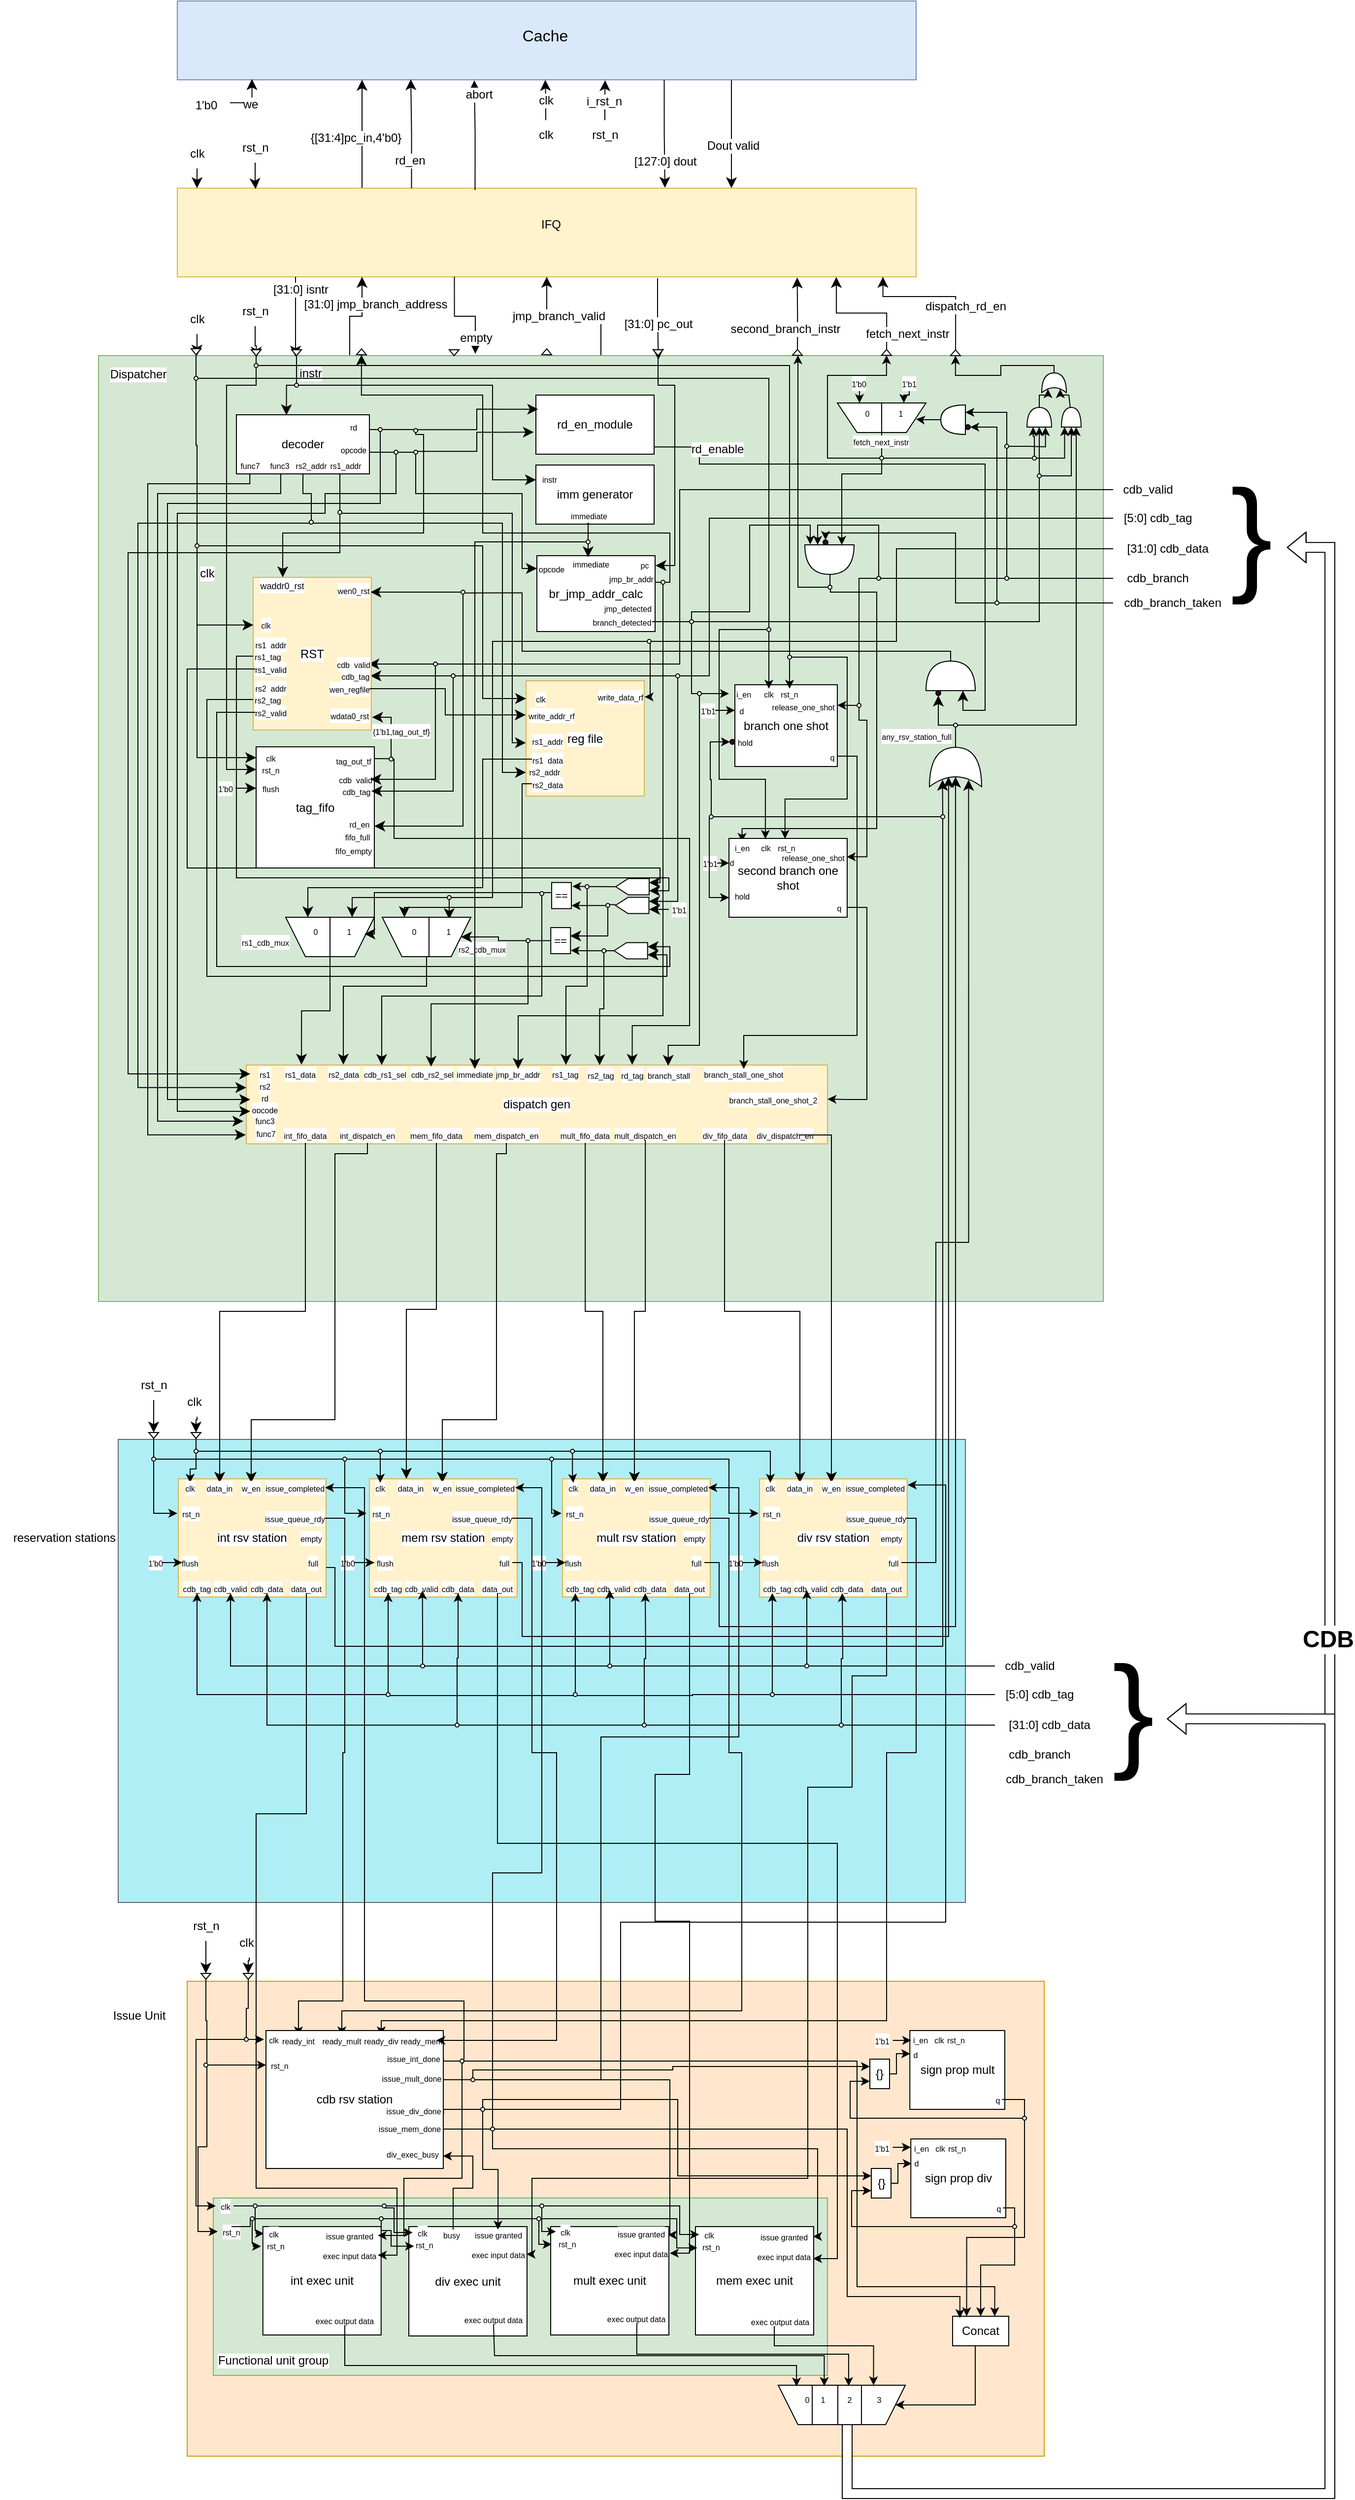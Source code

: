 <mxfile version="25.0.1">
  <diagram name="Page-1" id="PrAhHyFqpY0iZm9ffoHx">
    <mxGraphModel dx="291" dy="626" grid="1" gridSize="10" guides="1" tooltips="1" connect="1" arrows="1" fold="1" page="1" pageScale="1" pageWidth="850" pageHeight="1100" math="0" shadow="0">
      <root>
        <mxCell id="0" />
        <mxCell id="1" parent="0" />
        <mxCell id="sfvwWMNCOpsZ8LelUhja-127" value="" style="whiteSpace=wrap;html=1;shadow=0;fillColor=#B0EEF5;strokeColor=#666666;fontColor=#333333;movable=0;resizable=0;rotatable=0;deletable=0;editable=0;locked=1;connectable=0;" parent="1" vertex="1">
          <mxGeometry x="1140" y="2140" width="860" height="470" as="geometry" />
        </mxCell>
        <mxCell id="_QN9Bqcpa8QOcH6YJn4k-24" style="edgeStyle=orthogonalEdgeStyle;shape=connector;rounded=0;orthogonalLoop=1;jettySize=auto;html=1;exitX=0.75;exitY=1;exitDx=0;exitDy=0;entryX=0.75;entryY=0;entryDx=0;entryDy=0;strokeColor=default;align=center;verticalAlign=middle;fontFamily=Helvetica;fontSize=12;fontColor=default;labelBackgroundColor=default;startSize=8;endArrow=classic;endSize=8;" parent="1" source="_QN9Bqcpa8QOcH6YJn4k-1" target="_QN9Bqcpa8QOcH6YJn4k-3" edge="1">
          <mxGeometry relative="1" as="geometry" />
        </mxCell>
        <mxCell id="_QN9Bqcpa8QOcH6YJn4k-25" value="Dout valid" style="edgeLabel;html=1;align=center;verticalAlign=middle;resizable=0;points=[];fontSize=12;fontFamily=Helvetica;fontColor=default;labelBackgroundColor=default;" parent="_QN9Bqcpa8QOcH6YJn4k-24" vertex="1" connectable="0">
          <mxGeometry x="0.219" y="1" relative="1" as="geometry">
            <mxPoint as="offset" />
          </mxGeometry>
        </mxCell>
        <mxCell id="_QN9Bqcpa8QOcH6YJn4k-1" value="" style="rounded=0;whiteSpace=wrap;html=1;fillColor=#dae8fc;strokeColor=#6c8ebf;" parent="1" vertex="1">
          <mxGeometry x="1200" y="680" width="750" height="80" as="geometry" />
        </mxCell>
        <mxCell id="_QN9Bqcpa8QOcH6YJn4k-2" value="Cache" style="text;html=1;align=center;verticalAlign=middle;resizable=0;points=[];autosize=1;strokeColor=none;fillColor=none;fontSize=16;" parent="1" vertex="1">
          <mxGeometry x="1537.5" y="700" width="70" height="30" as="geometry" />
        </mxCell>
        <mxCell id="_QN9Bqcpa8QOcH6YJn4k-5" style="edgeStyle=orthogonalEdgeStyle;rounded=0;orthogonalLoop=1;jettySize=auto;html=1;exitX=0.25;exitY=0;exitDx=0;exitDy=0;entryX=0.25;entryY=1;entryDx=0;entryDy=0;fontSize=12;startSize=8;endSize=8;" parent="1" source="_QN9Bqcpa8QOcH6YJn4k-3" target="_QN9Bqcpa8QOcH6YJn4k-1" edge="1">
          <mxGeometry relative="1" as="geometry" />
        </mxCell>
        <mxCell id="_QN9Bqcpa8QOcH6YJn4k-6" value="{[31:4]pc_in,4&#39;b0}" style="edgeLabel;html=1;align=center;verticalAlign=middle;resizable=0;points=[];fontSize=12;fontFamily=Helvetica;fontColor=default;labelBackgroundColor=default;" parent="_QN9Bqcpa8QOcH6YJn4k-5" vertex="1" connectable="0">
          <mxGeometry x="0.206" y="-4" relative="1" as="geometry">
            <mxPoint x="-11" y="15" as="offset" />
          </mxGeometry>
        </mxCell>
        <mxCell id="_QN9Bqcpa8QOcH6YJn4k-3" value="" style="whiteSpace=wrap;html=1;shadow=0;fillColor=#fff2cc;strokeColor=#d6b656;" parent="1" vertex="1">
          <mxGeometry x="1200" y="870" width="750" height="90" as="geometry" />
        </mxCell>
        <mxCell id="_QN9Bqcpa8QOcH6YJn4k-4" value="&lt;span style=&quot;font-size: 12px; text-wrap-mode: wrap;&quot;&gt;IFQ&lt;/span&gt;" style="text;html=1;align=center;verticalAlign=middle;resizable=0;points=[];autosize=1;strokeColor=none;fillColor=none;fontSize=16;" parent="1" vertex="1">
          <mxGeometry x="1559.12" y="890" width="40" height="30" as="geometry" />
        </mxCell>
        <mxCell id="_QN9Bqcpa8QOcH6YJn4k-7" style="edgeStyle=orthogonalEdgeStyle;shape=connector;rounded=0;orthogonalLoop=1;jettySize=auto;html=1;entryX=0.316;entryY=0.993;entryDx=0;entryDy=0;entryPerimeter=0;strokeColor=default;align=center;verticalAlign=middle;fontFamily=Helvetica;fontSize=12;fontColor=default;labelBackgroundColor=default;startSize=8;endArrow=classic;endSize=8;exitX=0.317;exitY=0.002;exitDx=0;exitDy=0;exitPerimeter=0;" parent="1" source="_QN9Bqcpa8QOcH6YJn4k-3" target="_QN9Bqcpa8QOcH6YJn4k-1" edge="1">
          <mxGeometry relative="1" as="geometry" />
        </mxCell>
        <mxCell id="_QN9Bqcpa8QOcH6YJn4k-8" value="rd_en" style="edgeLabel;html=1;align=center;verticalAlign=middle;resizable=0;points=[];fontSize=12;fontFamily=Helvetica;fontColor=default;labelBackgroundColor=default;" parent="_QN9Bqcpa8QOcH6YJn4k-7" vertex="1" connectable="0">
          <mxGeometry x="0.233" y="1" relative="1" as="geometry">
            <mxPoint y="40" as="offset" />
          </mxGeometry>
        </mxCell>
        <mxCell id="_QN9Bqcpa8QOcH6YJn4k-9" style="edgeStyle=orthogonalEdgeStyle;shape=connector;rounded=0;orthogonalLoop=1;jettySize=auto;html=1;entryX=0.402;entryY=1.006;entryDx=0;entryDy=0;entryPerimeter=0;strokeColor=default;align=center;verticalAlign=middle;fontFamily=Helvetica;fontSize=12;fontColor=default;labelBackgroundColor=default;startSize=8;endArrow=classic;endSize=8;exitX=0.403;exitY=0.022;exitDx=0;exitDy=0;exitPerimeter=0;" parent="1" source="_QN9Bqcpa8QOcH6YJn4k-3" target="_QN9Bqcpa8QOcH6YJn4k-1" edge="1">
          <mxGeometry relative="1" as="geometry" />
        </mxCell>
        <mxCell id="_QN9Bqcpa8QOcH6YJn4k-10" value="abort" style="edgeLabel;html=1;align=center;verticalAlign=middle;resizable=0;points=[];fontSize=12;fontFamily=Helvetica;fontColor=default;labelBackgroundColor=default;" parent="_QN9Bqcpa8QOcH6YJn4k-9" vertex="1" connectable="0">
          <mxGeometry x="0.755" y="-4" relative="1" as="geometry">
            <mxPoint as="offset" />
          </mxGeometry>
        </mxCell>
        <mxCell id="_QN9Bqcpa8QOcH6YJn4k-12" value="1&#39;b0" style="text;html=1;align=center;verticalAlign=middle;resizable=0;points=[];autosize=1;strokeColor=none;fillColor=none;fontSize=12;fontFamily=Helvetica;fontColor=default;labelBackgroundColor=default;" parent="1" vertex="1">
          <mxGeometry x="1204" y="771" width="50" height="30" as="geometry" />
        </mxCell>
        <mxCell id="_QN9Bqcpa8QOcH6YJn4k-13" style="edgeStyle=orthogonalEdgeStyle;shape=connector;rounded=0;orthogonalLoop=1;jettySize=auto;html=1;entryX=0.101;entryY=0.991;entryDx=0;entryDy=0;entryPerimeter=0;strokeColor=default;align=center;verticalAlign=middle;fontFamily=Helvetica;fontSize=12;fontColor=default;labelBackgroundColor=default;startSize=8;endArrow=classic;endSize=8;exitX=0.987;exitY=0.409;exitDx=0;exitDy=0;exitPerimeter=0;" parent="1" source="_QN9Bqcpa8QOcH6YJn4k-12" target="_QN9Bqcpa8QOcH6YJn4k-1" edge="1">
          <mxGeometry relative="1" as="geometry" />
        </mxCell>
        <mxCell id="_QN9Bqcpa8QOcH6YJn4k-14" value="we" style="edgeLabel;html=1;align=center;verticalAlign=middle;resizable=0;points=[];fontSize=12;fontFamily=Helvetica;fontColor=default;labelBackgroundColor=default;" parent="_QN9Bqcpa8QOcH6YJn4k-13" vertex="1" connectable="0">
          <mxGeometry x="-0.137" y="-1" relative="1" as="geometry">
            <mxPoint as="offset" />
          </mxGeometry>
        </mxCell>
        <mxCell id="_QN9Bqcpa8QOcH6YJn4k-15" value="clk" style="text;html=1;align=center;verticalAlign=middle;resizable=0;points=[];autosize=1;strokeColor=none;fillColor=none;fontSize=12;fontFamily=Helvetica;fontColor=default;labelBackgroundColor=default;" parent="1" vertex="1">
          <mxGeometry x="1554" y="801" width="40" height="30" as="geometry" />
        </mxCell>
        <mxCell id="_QN9Bqcpa8QOcH6YJn4k-17" style="edgeStyle=orthogonalEdgeStyle;shape=connector;rounded=0;orthogonalLoop=1;jettySize=auto;html=1;entryX=0.498;entryY=1.002;entryDx=0;entryDy=0;entryPerimeter=0;strokeColor=default;align=center;verticalAlign=middle;fontFamily=Helvetica;fontSize=12;fontColor=default;labelBackgroundColor=default;startSize=8;endArrow=classic;endSize=8;" parent="1" source="_QN9Bqcpa8QOcH6YJn4k-15" target="_QN9Bqcpa8QOcH6YJn4k-1" edge="1">
          <mxGeometry relative="1" as="geometry" />
        </mxCell>
        <mxCell id="_QN9Bqcpa8QOcH6YJn4k-18" value="clk" style="edgeLabel;html=1;align=center;verticalAlign=middle;resizable=0;points=[];fontSize=12;fontFamily=Helvetica;fontColor=default;labelBackgroundColor=default;" parent="_QN9Bqcpa8QOcH6YJn4k-17" vertex="1" connectable="0">
          <mxGeometry x="0.006" relative="1" as="geometry">
            <mxPoint as="offset" />
          </mxGeometry>
        </mxCell>
        <mxCell id="_QN9Bqcpa8QOcH6YJn4k-19" value="rst_n" style="text;html=1;align=center;verticalAlign=middle;resizable=0;points=[];autosize=1;strokeColor=none;fillColor=none;fontSize=12;fontFamily=Helvetica;fontColor=default;labelBackgroundColor=default;" parent="1" vertex="1">
          <mxGeometry x="1609" y="801" width="50" height="30" as="geometry" />
        </mxCell>
        <mxCell id="_QN9Bqcpa8QOcH6YJn4k-20" style="edgeStyle=orthogonalEdgeStyle;shape=connector;rounded=0;orthogonalLoop=1;jettySize=auto;html=1;entryX=0.579;entryY=1.006;entryDx=0;entryDy=0;entryPerimeter=0;strokeColor=default;align=center;verticalAlign=middle;fontFamily=Helvetica;fontSize=12;fontColor=default;labelBackgroundColor=default;startSize=8;endArrow=classic;endSize=8;" parent="1" source="_QN9Bqcpa8QOcH6YJn4k-19" target="_QN9Bqcpa8QOcH6YJn4k-1" edge="1">
          <mxGeometry relative="1" as="geometry" />
        </mxCell>
        <mxCell id="_QN9Bqcpa8QOcH6YJn4k-21" value="i_rst_n" style="edgeLabel;html=1;align=center;verticalAlign=middle;resizable=0;points=[];fontSize=12;fontFamily=Helvetica;fontColor=default;labelBackgroundColor=default;" parent="_QN9Bqcpa8QOcH6YJn4k-20" vertex="1" connectable="0">
          <mxGeometry x="-0.076" y="1" relative="1" as="geometry">
            <mxPoint as="offset" />
          </mxGeometry>
        </mxCell>
        <mxCell id="_QN9Bqcpa8QOcH6YJn4k-22" style="edgeStyle=orthogonalEdgeStyle;shape=connector;rounded=0;orthogonalLoop=1;jettySize=auto;html=1;exitX=0.659;exitY=1.001;exitDx=0;exitDy=0;entryX=0.66;entryY=-0.005;entryDx=0;entryDy=0;entryPerimeter=0;strokeColor=default;align=center;verticalAlign=middle;fontFamily=Helvetica;fontSize=12;fontColor=default;labelBackgroundColor=default;startSize=8;endArrow=classic;endSize=8;exitPerimeter=0;" parent="1" source="_QN9Bqcpa8QOcH6YJn4k-1" target="_QN9Bqcpa8QOcH6YJn4k-3" edge="1">
          <mxGeometry relative="1" as="geometry" />
        </mxCell>
        <mxCell id="_QN9Bqcpa8QOcH6YJn4k-23" value="[127:0] dout" style="edgeLabel;html=1;align=center;verticalAlign=middle;resizable=0;points=[];fontSize=12;fontFamily=Helvetica;fontColor=default;labelBackgroundColor=default;" parent="_QN9Bqcpa8QOcH6YJn4k-22" vertex="1" connectable="0">
          <mxGeometry x="0.509" relative="1" as="geometry">
            <mxPoint as="offset" />
          </mxGeometry>
        </mxCell>
        <mxCell id="_QN9Bqcpa8QOcH6YJn4k-26" value="clk" style="text;html=1;align=center;verticalAlign=middle;resizable=0;points=[];autosize=1;strokeColor=none;fillColor=none;fontSize=12;fontFamily=Helvetica;fontColor=default;labelBackgroundColor=default;" parent="1" vertex="1">
          <mxGeometry x="1200" y="820" width="40" height="30" as="geometry" />
        </mxCell>
        <mxCell id="_QN9Bqcpa8QOcH6YJn4k-27" style="edgeStyle=orthogonalEdgeStyle;shape=connector;rounded=0;orthogonalLoop=1;jettySize=auto;html=1;entryX=0.026;entryY=0.004;entryDx=0;entryDy=0;entryPerimeter=0;strokeColor=default;align=center;verticalAlign=middle;fontFamily=Helvetica;fontSize=12;fontColor=default;labelBackgroundColor=default;startSize=8;endArrow=classic;endSize=8;" parent="1" source="_QN9Bqcpa8QOcH6YJn4k-26" target="_QN9Bqcpa8QOcH6YJn4k-3" edge="1">
          <mxGeometry relative="1" as="geometry">
            <mxPoint x="1220" y="670" as="targetPoint" />
          </mxGeometry>
        </mxCell>
        <mxCell id="_QN9Bqcpa8QOcH6YJn4k-29" value="rst_n" style="text;html=1;align=center;verticalAlign=middle;resizable=0;points=[];autosize=1;strokeColor=none;fillColor=none;fontSize=12;fontFamily=Helvetica;fontColor=default;labelBackgroundColor=default;" parent="1" vertex="1">
          <mxGeometry x="1254" y="814" width="50" height="30" as="geometry" />
        </mxCell>
        <mxCell id="_QN9Bqcpa8QOcH6YJn4k-30" style="edgeStyle=orthogonalEdgeStyle;shape=connector;rounded=0;orthogonalLoop=1;jettySize=auto;html=1;entryX=0.106;entryY=0.01;entryDx=0;entryDy=0;entryPerimeter=0;strokeColor=default;align=center;verticalAlign=middle;fontFamily=Helvetica;fontSize=12;fontColor=default;labelBackgroundColor=default;startSize=8;endArrow=classic;endSize=8;" parent="1" source="_QN9Bqcpa8QOcH6YJn4k-29" target="_QN9Bqcpa8QOcH6YJn4k-3" edge="1">
          <mxGeometry relative="1" as="geometry">
            <mxPoint x="1280" y="671" as="targetPoint" />
          </mxGeometry>
        </mxCell>
        <mxCell id="_QN9Bqcpa8QOcH6YJn4k-36" style="edgeStyle=orthogonalEdgeStyle;shape=connector;rounded=0;orthogonalLoop=1;jettySize=auto;html=1;exitX=0.25;exitY=0;exitDx=0;exitDy=0;entryX=0.25;entryY=1;entryDx=0;entryDy=0;strokeColor=default;align=center;verticalAlign=middle;fontFamily=Helvetica;fontSize=12;fontColor=default;labelBackgroundColor=default;startSize=8;endArrow=classic;endSize=8;" parent="1" source="_QN9Bqcpa8QOcH6YJn4k-32" target="_QN9Bqcpa8QOcH6YJn4k-3" edge="1">
          <mxGeometry relative="1" as="geometry" />
        </mxCell>
        <mxCell id="_QN9Bqcpa8QOcH6YJn4k-37" value="[31:0] jmp_branch_address" style="edgeLabel;html=1;align=center;verticalAlign=middle;resizable=0;points=[];fontSize=12;fontFamily=Helvetica;fontColor=default;labelBackgroundColor=default;" parent="_QN9Bqcpa8QOcH6YJn4k-36" vertex="1" connectable="0">
          <mxGeometry x="0.197" y="1" relative="1" as="geometry">
            <mxPoint x="14" y="-9" as="offset" />
          </mxGeometry>
        </mxCell>
        <mxCell id="_QN9Bqcpa8QOcH6YJn4k-38" style="edgeStyle=orthogonalEdgeStyle;shape=connector;rounded=0;orthogonalLoop=1;jettySize=auto;html=1;entryX=0.5;entryY=1;entryDx=0;entryDy=0;strokeColor=default;align=center;verticalAlign=middle;fontFamily=Helvetica;fontSize=12;fontColor=default;labelBackgroundColor=default;startSize=8;endArrow=classic;endSize=8;" parent="1" source="_QN9Bqcpa8QOcH6YJn4k-32" target="_QN9Bqcpa8QOcH6YJn4k-3" edge="1">
          <mxGeometry relative="1" as="geometry" />
        </mxCell>
        <mxCell id="_QN9Bqcpa8QOcH6YJn4k-39" value="jmp_branch_valid" style="edgeLabel;html=1;align=center;verticalAlign=middle;resizable=0;points=[];fontSize=12;fontFamily=Helvetica;fontColor=default;labelBackgroundColor=default;" parent="_QN9Bqcpa8QOcH6YJn4k-38" vertex="1" connectable="0">
          <mxGeometry x="0.231" relative="1" as="geometry">
            <mxPoint as="offset" />
          </mxGeometry>
        </mxCell>
        <mxCell id="_QN9Bqcpa8QOcH6YJn4k-40" style="edgeStyle=orthogonalEdgeStyle;shape=connector;rounded=0;orthogonalLoop=1;jettySize=auto;html=1;exitX=1;exitY=0.5;exitDx=0;exitDy=0;entryX=0.892;entryY=1.002;entryDx=0;entryDy=0;strokeColor=default;align=center;verticalAlign=middle;fontFamily=Helvetica;fontSize=12;fontColor=default;labelBackgroundColor=default;startSize=8;endArrow=classic;endSize=8;entryPerimeter=0;" parent="1" source="sfvwWMNCOpsZ8LelUhja-80" target="_QN9Bqcpa8QOcH6YJn4k-3" edge="1">
          <mxGeometry relative="1" as="geometry" />
        </mxCell>
        <mxCell id="_QN9Bqcpa8QOcH6YJn4k-41" value="fetch_next_instr" style="edgeLabel;html=1;align=center;verticalAlign=middle;resizable=0;points=[];fontSize=12;fontFamily=Helvetica;fontColor=default;labelBackgroundColor=default;" parent="_QN9Bqcpa8QOcH6YJn4k-40" vertex="1" connectable="0">
          <mxGeometry x="0.265" y="-2" relative="1" as="geometry">
            <mxPoint x="63" y="23" as="offset" />
          </mxGeometry>
        </mxCell>
        <mxCell id="_QN9Bqcpa8QOcH6YJn4k-32" value="" style="whiteSpace=wrap;html=1;shadow=0;movable=0;resizable=0;rotatable=0;deletable=0;editable=0;locked=1;connectable=0;fillColor=#d5e8d4;strokeColor=#82b366;" parent="1" vertex="1">
          <mxGeometry x="1120" y="1040" width="1020" height="960" as="geometry" />
        </mxCell>
        <mxCell id="_QN9Bqcpa8QOcH6YJn4k-33" value="Dispatcher" style="text;html=1;align=center;verticalAlign=middle;resizable=0;points=[];autosize=1;strokeColor=none;fillColor=none;fontSize=12;fontFamily=Helvetica;fontColor=default;labelBackgroundColor=default;" parent="1" vertex="1">
          <mxGeometry x="1120" y="1044" width="80" height="30" as="geometry" />
        </mxCell>
        <mxCell id="_QN9Bqcpa8QOcH6YJn4k-58" style="edgeStyle=orthogonalEdgeStyle;shape=flexArrow;rounded=0;orthogonalLoop=1;jettySize=auto;html=1;align=center;verticalAlign=middle;fontFamily=Helvetica;fontSize=12;fontColor=default;labelBackgroundColor=default;endArrow=classic;exitX=0.5;exitY=0;exitDx=0;exitDy=0;strokeWidth=1;entryX=1.019;entryY=0.58;entryDx=0;entryDy=0;entryPerimeter=0;endSize=6;targetPerimeterSpacing=0;fillColor=default;" parent="1" source="uv0zTxjoP26drkuEgA2P-86" target="_QN9Bqcpa8QOcH6YJn4k-65" edge="1">
          <mxGeometry relative="1" as="geometry">
            <mxPoint x="2000" y="1299" as="targetPoint" />
            <Array as="points">
              <mxPoint x="1880" y="3140" />
              <mxPoint x="1880" y="3210" />
              <mxPoint x="2370" y="3210" />
              <mxPoint x="2370" y="1235" />
            </Array>
          </mxGeometry>
        </mxCell>
        <mxCell id="_QN9Bqcpa8QOcH6YJn4k-59" value="CDB" style="edgeLabel;html=1;align=center;verticalAlign=middle;resizable=0;points=[];fontSize=24;fontFamily=Helvetica;fontColor=default;labelBackgroundColor=default;fontStyle=1" parent="_QN9Bqcpa8QOcH6YJn4k-58" vertex="1" connectable="0">
          <mxGeometry x="0.109" y="2" relative="1" as="geometry">
            <mxPoint as="offset" />
          </mxGeometry>
        </mxCell>
        <mxCell id="_QN9Bqcpa8QOcH6YJn4k-34" value="" style="whiteSpace=wrap;html=1;shadow=0;fillColor=#ffe6cc;strokeColor=#d79b00;movable=0;resizable=0;rotatable=0;deletable=0;editable=0;locked=1;connectable=0;" parent="1" vertex="1">
          <mxGeometry x="1210" y="2690" width="870" height="482" as="geometry" />
        </mxCell>
        <mxCell id="_QN9Bqcpa8QOcH6YJn4k-35" value="Issue Unit" style="text;html=1;align=center;verticalAlign=middle;resizable=0;points=[];autosize=1;strokeColor=none;fillColor=none;fontSize=12;fontFamily=Helvetica;fontColor=default;labelBackgroundColor=default;" parent="1" vertex="1">
          <mxGeometry x="1121" y="2710" width="80" height="30" as="geometry" />
        </mxCell>
        <mxCell id="_QN9Bqcpa8QOcH6YJn4k-42" style="edgeStyle=orthogonalEdgeStyle;shape=connector;rounded=0;orthogonalLoop=1;jettySize=auto;html=1;exitX=1;exitY=0.5;exitDx=0;exitDy=0;entryX=0.839;entryY=1.007;entryDx=0;entryDy=0;entryPerimeter=0;strokeColor=default;align=center;verticalAlign=middle;fontFamily=Helvetica;fontSize=12;fontColor=default;labelBackgroundColor=default;startSize=8;endArrow=classic;endSize=8;" parent="1" source="_QN9Bqcpa8QOcH6YJn4k-249" target="_QN9Bqcpa8QOcH6YJn4k-3" edge="1">
          <mxGeometry relative="1" as="geometry">
            <mxPoint x="1965.25" y="958.004" as="targetPoint" />
          </mxGeometry>
        </mxCell>
        <mxCell id="_QN9Bqcpa8QOcH6YJn4k-43" value="second_branch_instr" style="edgeLabel;html=1;align=center;verticalAlign=middle;resizable=0;points=[];fontSize=12;fontFamily=Helvetica;fontColor=default;labelBackgroundColor=default;" parent="_QN9Bqcpa8QOcH6YJn4k-42" vertex="1" connectable="0">
          <mxGeometry x="0.573" y="1" relative="1" as="geometry">
            <mxPoint x="-12" y="36" as="offset" />
          </mxGeometry>
        </mxCell>
        <mxCell id="_QN9Bqcpa8QOcH6YJn4k-44" style="edgeStyle=orthogonalEdgeStyle;shape=connector;rounded=0;orthogonalLoop=1;jettySize=auto;html=1;entryX=1.667;entryY=0.467;entryDx=0;entryDy=0;entryPerimeter=0;strokeColor=default;align=center;verticalAlign=middle;fontFamily=Helvetica;fontSize=12;fontColor=default;labelBackgroundColor=default;startSize=8;endArrow=classic;endSize=8;exitX=0.65;exitY=1.015;exitDx=0;exitDy=0;exitPerimeter=0;" parent="1" source="_QN9Bqcpa8QOcH6YJn4k-3" target="_QN9Bqcpa8QOcH6YJn4k-111" edge="1">
          <mxGeometry relative="1" as="geometry" />
        </mxCell>
        <mxCell id="_QN9Bqcpa8QOcH6YJn4k-45" value="[31:0] pc_out" style="edgeLabel;html=1;align=center;verticalAlign=middle;resizable=0;points=[];fontSize=12;fontFamily=Helvetica;fontColor=default;labelBackgroundColor=default;" parent="_QN9Bqcpa8QOcH6YJn4k-44" vertex="1" connectable="0">
          <mxGeometry x="0.664" y="-1" relative="1" as="geometry">
            <mxPoint y="-22" as="offset" />
          </mxGeometry>
        </mxCell>
        <mxCell id="_QN9Bqcpa8QOcH6YJn4k-46" style="edgeStyle=orthogonalEdgeStyle;shape=connector;rounded=0;orthogonalLoop=1;jettySize=auto;html=1;strokeColor=default;align=center;verticalAlign=middle;fontFamily=Helvetica;fontSize=12;fontColor=default;labelBackgroundColor=default;startSize=8;endArrow=classic;endSize=8;" parent="1" edge="1">
          <mxGeometry relative="1" as="geometry">
            <mxPoint x="1320" y="960" as="sourcePoint" />
            <mxPoint x="1320" y="1041" as="targetPoint" />
          </mxGeometry>
        </mxCell>
        <mxCell id="_QN9Bqcpa8QOcH6YJn4k-47" value="[31:0] isntr" style="edgeLabel;html=1;align=center;verticalAlign=middle;resizable=0;points=[];fontSize=12;fontFamily=Helvetica;fontColor=default;labelBackgroundColor=default;" parent="_QN9Bqcpa8QOcH6YJn4k-46" vertex="1" connectable="0">
          <mxGeometry x="0.432" y="-2" relative="1" as="geometry">
            <mxPoint x="7" y="-45" as="offset" />
          </mxGeometry>
        </mxCell>
        <mxCell id="_QN9Bqcpa8QOcH6YJn4k-48" style="edgeStyle=orthogonalEdgeStyle;shape=connector;rounded=0;orthogonalLoop=1;jettySize=auto;html=1;exitX=0.375;exitY=0.998;exitDx=0;exitDy=0;entryX=0.375;entryY=-0.002;entryDx=0;entryDy=0;entryPerimeter=0;strokeColor=default;align=center;verticalAlign=middle;fontFamily=Helvetica;fontSize=12;fontColor=default;labelBackgroundColor=default;startSize=8;endArrow=classic;endSize=8;exitPerimeter=0;" parent="1" source="_QN9Bqcpa8QOcH6YJn4k-3" target="_QN9Bqcpa8QOcH6YJn4k-32" edge="1">
          <mxGeometry relative="1" as="geometry" />
        </mxCell>
        <mxCell id="_QN9Bqcpa8QOcH6YJn4k-49" value="empty" style="edgeLabel;html=1;align=center;verticalAlign=middle;resizable=0;points=[];fontSize=12;fontFamily=Helvetica;fontColor=default;labelBackgroundColor=default;" parent="_QN9Bqcpa8QOcH6YJn4k-48" vertex="1" connectable="0">
          <mxGeometry x="0.682" relative="1" as="geometry">
            <mxPoint as="offset" />
          </mxGeometry>
        </mxCell>
        <mxCell id="_QN9Bqcpa8QOcH6YJn4k-50" value="clk" style="text;html=1;align=center;verticalAlign=middle;resizable=0;points=[];autosize=1;strokeColor=none;fillColor=none;fontSize=12;fontFamily=Helvetica;fontColor=default;labelBackgroundColor=default;" parent="1" vertex="1">
          <mxGeometry x="1200" y="988" width="40" height="30" as="geometry" />
        </mxCell>
        <mxCell id="_QN9Bqcpa8QOcH6YJn4k-51" style="edgeStyle=orthogonalEdgeStyle;shape=connector;rounded=0;orthogonalLoop=1;jettySize=auto;html=1;strokeColor=default;align=center;verticalAlign=middle;fontFamily=Helvetica;fontSize=12;fontColor=default;labelBackgroundColor=default;startSize=8;endArrow=classic;endSize=8;" parent="1" source="_QN9Bqcpa8QOcH6YJn4k-50" edge="1">
          <mxGeometry relative="1" as="geometry">
            <mxPoint x="1220" y="1040" as="targetPoint" />
          </mxGeometry>
        </mxCell>
        <mxCell id="_QN9Bqcpa8QOcH6YJn4k-53" value="rst_n" style="text;html=1;align=center;verticalAlign=middle;resizable=0;points=[];autosize=1;strokeColor=none;fillColor=none;fontSize=12;fontFamily=Helvetica;fontColor=default;labelBackgroundColor=default;" parent="1" vertex="1">
          <mxGeometry x="1254" y="980" width="50" height="30" as="geometry" />
        </mxCell>
        <mxCell id="_QN9Bqcpa8QOcH6YJn4k-54" style="edgeStyle=orthogonalEdgeStyle;shape=connector;rounded=0;orthogonalLoop=1;jettySize=auto;html=1;entryX=1.34;entryY=0.485;entryDx=0;entryDy=0;entryPerimeter=0;strokeColor=default;align=center;verticalAlign=middle;fontFamily=Helvetica;fontSize=12;fontColor=default;labelBackgroundColor=default;startSize=8;endArrow=classic;endSize=8;" parent="1" source="_QN9Bqcpa8QOcH6YJn4k-53" target="_QN9Bqcpa8QOcH6YJn4k-108" edge="1">
          <mxGeometry relative="1" as="geometry">
            <mxPoint x="1280" y="1058" as="targetPoint" />
          </mxGeometry>
        </mxCell>
        <mxCell id="_QN9Bqcpa8QOcH6YJn4k-56" style="edgeStyle=orthogonalEdgeStyle;shape=connector;rounded=0;orthogonalLoop=1;jettySize=auto;html=1;entryX=0.955;entryY=1;entryDx=0;entryDy=0;entryPerimeter=0;strokeColor=default;align=center;verticalAlign=middle;fontFamily=Helvetica;fontSize=12;fontColor=default;labelBackgroundColor=default;startSize=8;endArrow=classic;endSize=8;exitX=1;exitY=0.5;exitDx=0;exitDy=0;" parent="1" source="_QN9Bqcpa8QOcH6YJn4k-250" target="_QN9Bqcpa8QOcH6YJn4k-3" edge="1">
          <mxGeometry relative="1" as="geometry">
            <mxPoint x="1850" y="1030" as="sourcePoint" />
            <Array as="points">
              <mxPoint x="1990" y="980" />
              <mxPoint x="1916" y="980" />
            </Array>
          </mxGeometry>
        </mxCell>
        <mxCell id="_QN9Bqcpa8QOcH6YJn4k-57" value="dispatch_rd_en" style="edgeLabel;html=1;align=center;verticalAlign=middle;resizable=0;points=[];fontSize=12;fontFamily=Helvetica;fontColor=default;labelBackgroundColor=default;" parent="_QN9Bqcpa8QOcH6YJn4k-56" vertex="1" connectable="0">
          <mxGeometry x="-0.291" y="-1" relative="1" as="geometry">
            <mxPoint x="9" y="8" as="offset" />
          </mxGeometry>
        </mxCell>
        <mxCell id="_QN9Bqcpa8QOcH6YJn4k-187" style="edgeStyle=orthogonalEdgeStyle;shape=connector;rounded=0;orthogonalLoop=1;jettySize=auto;html=1;entryX=1;entryY=0.5;entryDx=0;entryDy=0;strokeColor=default;align=center;verticalAlign=middle;fontFamily=Helvetica;fontSize=12;fontColor=default;labelBackgroundColor=default;startSize=8;endArrow=classic;endSize=8;" parent="1" source="_QN9Bqcpa8QOcH6YJn4k-190" target="_QN9Bqcpa8QOcH6YJn4k-169" edge="1">
          <mxGeometry relative="1" as="geometry" />
        </mxCell>
        <mxCell id="_QN9Bqcpa8QOcH6YJn4k-60" value="[5:0] cdb_tag" style="text;html=1;align=center;verticalAlign=middle;resizable=0;points=[];autosize=1;strokeColor=none;fillColor=none;fontSize=12;fontFamily=Helvetica;fontColor=default;labelBackgroundColor=default;" parent="1" vertex="1">
          <mxGeometry x="2150" y="1190" width="90" height="30" as="geometry" />
        </mxCell>
        <mxCell id="_QN9Bqcpa8QOcH6YJn4k-186" style="edgeStyle=orthogonalEdgeStyle;shape=connector;rounded=0;orthogonalLoop=1;jettySize=auto;html=1;entryX=1;entryY=0.5;entryDx=0;entryDy=0;strokeColor=default;align=center;verticalAlign=middle;fontFamily=Helvetica;fontSize=12;fontColor=default;labelBackgroundColor=default;startSize=8;endArrow=classic;endSize=8;" parent="1" source="_QN9Bqcpa8QOcH6YJn4k-188" target="_QN9Bqcpa8QOcH6YJn4k-168" edge="1">
          <mxGeometry relative="1" as="geometry">
            <Array as="points" />
          </mxGeometry>
        </mxCell>
        <mxCell id="_QN9Bqcpa8QOcH6YJn4k-61" value="cdb_valid" style="text;html=1;align=center;verticalAlign=middle;resizable=0;points=[];autosize=1;strokeColor=none;fillColor=none;fontSize=12;fontFamily=Helvetica;fontColor=default;labelBackgroundColor=default;" parent="1" vertex="1">
          <mxGeometry x="2150" y="1161" width="70" height="30" as="geometry" />
        </mxCell>
        <mxCell id="_QN9Bqcpa8QOcH6YJn4k-205" style="edgeStyle=orthogonalEdgeStyle;shape=connector;rounded=0;orthogonalLoop=1;jettySize=auto;html=1;entryX=0.25;entryY=1;entryDx=0;entryDy=0;strokeColor=default;align=center;verticalAlign=middle;fontFamily=Helvetica;fontSize=12;fontColor=default;labelBackgroundColor=default;startSize=8;endArrow=classic;endSize=8;" parent="1" source="_QN9Bqcpa8QOcH6YJn4k-206" target="_QN9Bqcpa8QOcH6YJn4k-90" edge="1">
          <mxGeometry relative="1" as="geometry">
            <Array as="points">
              <mxPoint x="1378" y="1590" />
            </Array>
          </mxGeometry>
        </mxCell>
        <mxCell id="_QN9Bqcpa8QOcH6YJn4k-62" value="[31:0] cdb_data" style="text;html=1;align=center;verticalAlign=middle;resizable=0;points=[];autosize=1;strokeColor=none;fillColor=none;fontSize=12;fontFamily=Helvetica;fontColor=default;labelBackgroundColor=default;" parent="1" vertex="1">
          <mxGeometry x="2150" y="1221" width="110" height="30" as="geometry" />
        </mxCell>
        <mxCell id="sfvwWMNCOpsZ8LelUhja-19" style="edgeStyle=orthogonalEdgeStyle;rounded=0;orthogonalLoop=1;jettySize=auto;html=1;entryX=1;entryY=0.25;entryDx=0;entryDy=0;exitX=0;exitY=0.5;exitDx=0;exitDy=0;" parent="1" source="sfvwWMNCOpsZ8LelUhja-48" target="_QN9Bqcpa8QOcH6YJn4k-97" edge="1">
          <mxGeometry relative="1" as="geometry">
            <Array as="points">
              <mxPoint x="1890" y="1395" />
            </Array>
          </mxGeometry>
        </mxCell>
        <mxCell id="_QN9Bqcpa8QOcH6YJn4k-63" value="cdb_branch" style="text;html=1;align=center;verticalAlign=middle;resizable=0;points=[];autosize=1;strokeColor=none;fillColor=none;fontSize=12;fontFamily=Helvetica;fontColor=default;labelBackgroundColor=default;" parent="1" vertex="1">
          <mxGeometry x="2150" y="1251" width="90" height="30" as="geometry" />
        </mxCell>
        <mxCell id="sfvwWMNCOpsZ8LelUhja-63" style="edgeStyle=orthogonalEdgeStyle;rounded=0;orthogonalLoop=1;jettySize=auto;html=1;entryX=0.5;entryY=0;entryDx=0;entryDy=0;" parent="1" source="sfvwWMNCOpsZ8LelUhja-95" target="sfvwWMNCOpsZ8LelUhja-56" edge="1">
          <mxGeometry relative="1" as="geometry">
            <Array as="points">
              <mxPoint x="1990" y="1291" />
              <mxPoint x="1990" y="1220" />
              <mxPoint x="1858" y="1220" />
            </Array>
          </mxGeometry>
        </mxCell>
        <mxCell id="_QN9Bqcpa8QOcH6YJn4k-64" value="cdb_branch_taken" style="text;html=1;align=center;verticalAlign=middle;resizable=0;points=[];autosize=1;strokeColor=none;fillColor=none;fontSize=12;fontFamily=Helvetica;fontColor=default;labelBackgroundColor=default;" parent="1" vertex="1">
          <mxGeometry x="2150" y="1276" width="120" height="30" as="geometry" />
        </mxCell>
        <mxCell id="_QN9Bqcpa8QOcH6YJn4k-65" value="&lt;font style=&quot;font-size: 128px;&quot;&gt;}&lt;/font&gt;" style="text;html=1;align=center;verticalAlign=middle;resizable=0;points=[];autosize=1;strokeColor=none;fillColor=none;fontSize=12;fontFamily=Helvetica;fontColor=default;labelBackgroundColor=default;" parent="1" vertex="1">
          <mxGeometry x="2255" y="1136" width="70" height="170" as="geometry" />
        </mxCell>
        <mxCell id="_QN9Bqcpa8QOcH6YJn4k-133" style="edgeStyle=orthogonalEdgeStyle;shape=connector;rounded=0;orthogonalLoop=1;jettySize=auto;html=1;exitX=1;exitY=0.5;exitDx=0;exitDy=0;strokeColor=default;align=center;verticalAlign=middle;fontFamily=Helvetica;fontSize=12;fontColor=default;labelBackgroundColor=default;startSize=8;endArrow=classic;endSize=8;entryX=-0.001;entryY=0.538;entryDx=0;entryDy=0;entryPerimeter=0;" parent="1" source="_QN9Bqcpa8QOcH6YJn4k-314" target="_QN9Bqcpa8QOcH6YJn4k-94" edge="1">
          <mxGeometry relative="1" as="geometry">
            <mxPoint x="1364.943" y="1190" as="targetPoint" />
            <Array as="points">
              <mxPoint x="1365" y="1199" />
              <mxPoint x="1540" y="1200" />
              <mxPoint x="1540" y="1433" />
            </Array>
          </mxGeometry>
        </mxCell>
        <mxCell id="_QN9Bqcpa8QOcH6YJn4k-135" style="edgeStyle=orthogonalEdgeStyle;shape=connector;rounded=0;orthogonalLoop=1;jettySize=auto;html=1;exitX=0.5;exitY=1;exitDx=0;exitDy=0;strokeColor=default;align=center;verticalAlign=middle;fontFamily=Helvetica;fontSize=12;fontColor=default;labelBackgroundColor=default;startSize=8;endArrow=classic;endSize=8;entryX=-0.001;entryY=0.795;entryDx=0;entryDy=0;entryPerimeter=0;" parent="1" source="_QN9Bqcpa8QOcH6YJn4k-312" target="_QN9Bqcpa8QOcH6YJn4k-94" edge="1">
          <mxGeometry relative="1" as="geometry">
            <mxPoint x="1335.057" y="1190" as="targetPoint" />
            <Array as="points">
              <mxPoint x="1335" y="1210" />
              <mxPoint x="1530" y="1210" />
              <mxPoint x="1530" y="1463" />
            </Array>
          </mxGeometry>
        </mxCell>
        <mxCell id="_QN9Bqcpa8QOcH6YJn4k-137" value="" style="edgeStyle=orthogonalEdgeStyle;shape=connector;rounded=0;orthogonalLoop=1;jettySize=auto;html=1;exitX=0.333;exitY=1;exitDx=0;exitDy=0;strokeColor=default;align=center;verticalAlign=middle;fontFamily=Helvetica;fontSize=12;fontColor=default;labelBackgroundColor=default;startSize=8;endArrow=classic;endSize=8;entryX=-0.233;entryY=0.6;entryDx=0;entryDy=0;entryPerimeter=0;exitPerimeter=0;" parent="1" source="_QN9Bqcpa8QOcH6YJn4k-82" target="_QN9Bqcpa8QOcH6YJn4k-297" edge="1">
          <mxGeometry relative="1" as="geometry">
            <mxPoint x="1304.943" y="1190" as="targetPoint" />
            <Array as="points">
              <mxPoint x="1305" y="1180" />
              <mxPoint x="1180" y="1180" />
              <mxPoint x="1180" y="1817" />
            </Array>
          </mxGeometry>
        </mxCell>
        <mxCell id="_QN9Bqcpa8QOcH6YJn4k-138" value="" style="edgeStyle=orthogonalEdgeStyle;shape=connector;rounded=0;orthogonalLoop=1;jettySize=auto;html=1;exitX=0.101;exitY=0.998;exitDx=0;exitDy=0;strokeColor=default;align=center;verticalAlign=middle;fontFamily=Helvetica;fontSize=12;fontColor=default;labelBackgroundColor=default;startSize=8;endArrow=classic;endSize=8;entryX=-0.001;entryY=0.886;entryDx=0;entryDy=0;entryPerimeter=0;exitPerimeter=0;" parent="1" source="_QN9Bqcpa8QOcH6YJn4k-82" target="_QN9Bqcpa8QOcH6YJn4k-99" edge="1">
          <mxGeometry relative="1" as="geometry">
            <mxPoint x="1220" y="1670" as="targetPoint" />
            <Array as="points">
              <mxPoint x="1274" y="1170" />
              <mxPoint x="1170" y="1170" />
              <mxPoint x="1170" y="1831" />
            </Array>
          </mxGeometry>
        </mxCell>
        <mxCell id="_QN9Bqcpa8QOcH6YJn4k-82" value="decoder" style="whiteSpace=wrap;html=1;fontFamily=Helvetica;fontSize=12;fontColor=default;labelBackgroundColor=default;" parent="1" vertex="1">
          <mxGeometry x="1260" y="1100" width="135" height="60" as="geometry" />
        </mxCell>
        <mxCell id="_QN9Bqcpa8QOcH6YJn4k-84" value="RST" style="whiteSpace=wrap;html=1;fontFamily=Helvetica;fontSize=12;labelBackgroundColor=default;fillColor=#fff2cc;strokeColor=#d6b656;" parent="1" vertex="1">
          <mxGeometry x="1277" y="1265" width="120" height="155" as="geometry" />
        </mxCell>
        <mxCell id="_QN9Bqcpa8QOcH6YJn4k-86" value="rd_en_module" style="whiteSpace=wrap;html=1;fontFamily=Helvetica;fontSize=12;fontColor=default;labelBackgroundColor=default;" parent="1" vertex="1">
          <mxGeometry x="1564" y="1080" width="120" height="60" as="geometry" />
        </mxCell>
        <mxCell id="_QN9Bqcpa8QOcH6YJn4k-116" style="edgeStyle=orthogonalEdgeStyle;shape=connector;rounded=0;orthogonalLoop=1;jettySize=auto;html=1;entryX=1.006;entryY=0.916;entryDx=0;entryDy=0;strokeColor=default;align=center;verticalAlign=middle;fontFamily=Helvetica;fontSize=12;fontColor=default;labelBackgroundColor=default;startSize=8;endArrow=classic;endSize=8;exitX=1;exitY=0.098;exitDx=0;exitDy=0;entryPerimeter=0;exitPerimeter=0;" parent="1" source="_QN9Bqcpa8QOcH6YJn4k-337" target="_QN9Bqcpa8QOcH6YJn4k-84" edge="1">
          <mxGeometry relative="1" as="geometry">
            <mxPoint x="1470" y="1280" as="sourcePoint" />
            <Array as="points">
              <mxPoint x="1417" y="1448" />
              <mxPoint x="1417" y="1407" />
            </Array>
          </mxGeometry>
        </mxCell>
        <mxCell id="_QN9Bqcpa8QOcH6YJn4k-117" value="&lt;font style=&quot;font-size: 8px;&quot;&gt;{1&#39;b1,tag_out_tf}&lt;/font&gt;" style="edgeLabel;html=1;align=center;verticalAlign=middle;resizable=0;points=[];fontSize=12;fontFamily=Helvetica;fontColor=default;labelBackgroundColor=default;" parent="_QN9Bqcpa8QOcH6YJn4k-116" vertex="1" connectable="0">
          <mxGeometry x="0.008" y="-1" relative="1" as="geometry">
            <mxPoint x="9" y="2" as="offset" />
          </mxGeometry>
        </mxCell>
        <mxCell id="_QN9Bqcpa8QOcH6YJn4k-88" value="tag_fifo" style="whiteSpace=wrap;html=1;fontFamily=Helvetica;fontSize=12;fontColor=default;labelBackgroundColor=default;" parent="1" vertex="1">
          <mxGeometry x="1280" y="1437" width="120" height="123" as="geometry" />
        </mxCell>
        <mxCell id="_QN9Bqcpa8QOcH6YJn4k-91" value="&lt;font style=&quot;font-size: 8px;&quot;&gt;rs1_cdb_mux&lt;/font&gt;" style="text;html=1;align=center;verticalAlign=middle;resizable=0;points=[];autosize=1;strokeColor=none;fillColor=none;fontSize=12;fontFamily=Helvetica;fontColor=default;labelBackgroundColor=default;" parent="1" vertex="1">
          <mxGeometry x="1254" y="1620" width="70" height="30" as="geometry" />
        </mxCell>
        <mxCell id="_QN9Bqcpa8QOcH6YJn4k-93" value="&lt;font style=&quot;font-size: 8px;&quot;&gt;rs2_cdb_mux&lt;/font&gt;" style="text;html=1;align=center;verticalAlign=middle;resizable=0;points=[];autosize=1;strokeColor=none;fillColor=none;fontSize=12;fontFamily=Helvetica;fontColor=default;labelBackgroundColor=default;" parent="1" vertex="1">
          <mxGeometry x="1474" y="1627" width="70" height="30" as="geometry" />
        </mxCell>
        <mxCell id="_QN9Bqcpa8QOcH6YJn4k-94" value="reg file" style="whiteSpace=wrap;html=1;fontFamily=Helvetica;fontSize=12;labelBackgroundColor=default;fillColor=#fff2cc;strokeColor=#d6b656;" parent="1" vertex="1">
          <mxGeometry x="1554" y="1370" width="120" height="117" as="geometry" />
        </mxCell>
        <mxCell id="_QN9Bqcpa8QOcH6YJn4k-95" value="imm generator" style="whiteSpace=wrap;html=1;fontFamily=Helvetica;fontSize=12;fontColor=default;labelBackgroundColor=default;" parent="1" vertex="1">
          <mxGeometry x="1564" y="1151" width="120" height="60" as="geometry" />
        </mxCell>
        <mxCell id="_QN9Bqcpa8QOcH6YJn4k-96" value="br_jmp_addr_calc" style="whiteSpace=wrap;html=1;fontFamily=Helvetica;fontSize=12;fontColor=default;labelBackgroundColor=default;" parent="1" vertex="1">
          <mxGeometry x="1565" y="1243" width="120" height="77" as="geometry" />
        </mxCell>
        <mxCell id="_QN9Bqcpa8QOcH6YJn4k-97" value="branch one shot" style="whiteSpace=wrap;html=1;fontFamily=Helvetica;fontSize=12;fontColor=default;labelBackgroundColor=default;" parent="1" vertex="1">
          <mxGeometry x="1766" y="1374" width="104" height="83" as="geometry" />
        </mxCell>
        <mxCell id="_QN9Bqcpa8QOcH6YJn4k-99" value="dispatch gen" style="whiteSpace=wrap;html=1;fontFamily=Helvetica;fontSize=12;labelBackgroundColor=default;fillColor=#fff2cc;strokeColor=#d6b656;" parent="1" vertex="1">
          <mxGeometry x="1270" y="1760" width="590" height="80" as="geometry" />
        </mxCell>
        <mxCell id="_QN9Bqcpa8QOcH6YJn4k-100" value="int rsv station" style="whiteSpace=wrap;html=1;fontFamily=Helvetica;fontSize=12;labelBackgroundColor=default;fillColor=#fff2cc;strokeColor=#d6b656;movable=1;resizable=1;rotatable=1;deletable=1;editable=1;locked=0;connectable=1;" parent="1" vertex="1">
          <mxGeometry x="1201" y="2180" width="150" height="120" as="geometry" />
        </mxCell>
        <mxCell id="_QN9Bqcpa8QOcH6YJn4k-101" value="mem rsv station" style="whiteSpace=wrap;html=1;fontFamily=Helvetica;fontSize=12;labelBackgroundColor=default;fillColor=#fff2cc;strokeColor=#d6b656;" parent="1" vertex="1">
          <mxGeometry x="1395" y="2180" width="150" height="120" as="geometry" />
        </mxCell>
        <mxCell id="_QN9Bqcpa8QOcH6YJn4k-102" value="mult rsv station" style="whiteSpace=wrap;html=1;fontFamily=Helvetica;fontSize=12;labelBackgroundColor=default;fillColor=#fff2cc;strokeColor=#d6b656;" parent="1" vertex="1">
          <mxGeometry x="1591" y="2180" width="150" height="120" as="geometry" />
        </mxCell>
        <mxCell id="_QN9Bqcpa8QOcH6YJn4k-103" value="div rsv station" style="whiteSpace=wrap;html=1;fontFamily=Helvetica;fontSize=12;labelBackgroundColor=default;fillColor=#fff2cc;strokeColor=#d6b656;" parent="1" vertex="1">
          <mxGeometry x="1791" y="2180" width="150" height="120" as="geometry" />
        </mxCell>
        <mxCell id="_QN9Bqcpa8QOcH6YJn4k-105" value="" style="triangle;whiteSpace=wrap;html=1;fontFamily=Helvetica;fontSize=12;fontColor=default;labelBackgroundColor=default;rotation=90;" parent="1" vertex="1">
          <mxGeometry x="1216" y="1031" width="6" height="10" as="geometry" />
        </mxCell>
        <mxCell id="_QN9Bqcpa8QOcH6YJn4k-181" style="edgeStyle=orthogonalEdgeStyle;shape=connector;rounded=0;orthogonalLoop=1;jettySize=auto;html=1;entryX=0;entryY=0.5;entryDx=0;entryDy=0;strokeColor=default;align=center;verticalAlign=middle;fontFamily=Helvetica;fontSize=12;fontColor=default;labelBackgroundColor=default;startSize=8;endArrow=classic;endSize=8;exitX=0.5;exitY=1;exitDx=0;exitDy=0;" parent="1" source="sfvwWMNCOpsZ8LelUhja-26" target="_QN9Bqcpa8QOcH6YJn4k-175" edge="1">
          <mxGeometry relative="1" as="geometry">
            <Array as="points">
              <mxPoint x="1280" y="1070" />
              <mxPoint x="1250" y="1070" />
              <mxPoint x="1250" y="1460" />
            </Array>
          </mxGeometry>
        </mxCell>
        <mxCell id="_QN9Bqcpa8QOcH6YJn4k-108" value="" style="triangle;whiteSpace=wrap;html=1;fontFamily=Helvetica;fontSize=12;fontColor=default;labelBackgroundColor=default;rotation=90;" parent="1" vertex="1">
          <mxGeometry x="1277" y="1032" width="6" height="10" as="geometry" />
        </mxCell>
        <mxCell id="_QN9Bqcpa8QOcH6YJn4k-233" style="edgeStyle=orthogonalEdgeStyle;shape=connector;rounded=0;orthogonalLoop=1;jettySize=auto;html=1;entryX=0;entryY=0.25;entryDx=0;entryDy=0;strokeColor=default;align=center;verticalAlign=middle;fontFamily=Helvetica;fontSize=12;fontColor=default;labelBackgroundColor=default;startSize=8;endArrow=classic;endSize=8;" parent="1" source="_QN9Bqcpa8QOcH6YJn4k-109" target="_QN9Bqcpa8QOcH6YJn4k-95" edge="1">
          <mxGeometry relative="1" as="geometry">
            <Array as="points">
              <mxPoint x="1321" y="1070" />
              <mxPoint x="1520" y="1070" />
              <mxPoint x="1520" y="1166" />
            </Array>
          </mxGeometry>
        </mxCell>
        <mxCell id="_QN9Bqcpa8QOcH6YJn4k-109" value="" style="triangle;whiteSpace=wrap;html=1;fontFamily=Helvetica;fontSize=12;fontColor=default;labelBackgroundColor=default;rotation=90;" parent="1" vertex="1">
          <mxGeometry x="1318" y="1032" width="6" height="10" as="geometry" />
        </mxCell>
        <mxCell id="_QN9Bqcpa8QOcH6YJn4k-110" value="" style="triangle;whiteSpace=wrap;html=1;fontFamily=Helvetica;fontSize=12;fontColor=default;labelBackgroundColor=default;rotation=90;" parent="1" vertex="1">
          <mxGeometry x="1478" y="1032" width="6" height="10" as="geometry" />
        </mxCell>
        <mxCell id="_QN9Bqcpa8QOcH6YJn4k-111" value="" style="triangle;whiteSpace=wrap;html=1;fontFamily=Helvetica;fontSize=12;fontColor=default;labelBackgroundColor=default;rotation=90;" parent="1" vertex="1">
          <mxGeometry x="1685" y="1032" width="6" height="10" as="geometry" />
        </mxCell>
        <mxCell id="_QN9Bqcpa8QOcH6YJn4k-112" style="edgeStyle=orthogonalEdgeStyle;shape=connector;rounded=0;orthogonalLoop=1;jettySize=auto;html=1;entryX=0.376;entryY=0.007;entryDx=0;entryDy=0;entryPerimeter=0;strokeColor=default;align=center;verticalAlign=middle;fontFamily=Helvetica;fontSize=12;fontColor=default;labelBackgroundColor=default;startSize=8;endArrow=classic;endSize=8;" parent="1" source="_QN9Bqcpa8QOcH6YJn4k-109" target="_QN9Bqcpa8QOcH6YJn4k-82" edge="1">
          <mxGeometry relative="1" as="geometry" />
        </mxCell>
        <mxCell id="_QN9Bqcpa8QOcH6YJn4k-113" value="instr" style="edgeLabel;html=1;align=center;verticalAlign=middle;resizable=0;points=[];fontSize=12;fontFamily=Helvetica;fontColor=default;labelBackgroundColor=default;" parent="_QN9Bqcpa8QOcH6YJn4k-112" vertex="1" connectable="0">
          <mxGeometry x="-0.048" relative="1" as="geometry">
            <mxPoint x="17" y="-12" as="offset" />
          </mxGeometry>
        </mxCell>
        <mxCell id="_QN9Bqcpa8QOcH6YJn4k-114" style="edgeStyle=orthogonalEdgeStyle;shape=connector;rounded=0;orthogonalLoop=1;jettySize=auto;html=1;entryX=0.002;entryY=0.312;entryDx=0;entryDy=0;entryPerimeter=0;strokeColor=default;align=center;verticalAlign=middle;fontFamily=Helvetica;fontSize=12;fontColor=default;labelBackgroundColor=default;startSize=8;endArrow=classic;endSize=8;exitX=0.5;exitY=1;exitDx=0;exitDy=0;" parent="1" source="_QN9Bqcpa8QOcH6YJn4k-177" target="_QN9Bqcpa8QOcH6YJn4k-84" edge="1">
          <mxGeometry relative="1" as="geometry">
            <Array as="points">
              <mxPoint x="1220" y="1313" />
            </Array>
          </mxGeometry>
        </mxCell>
        <mxCell id="_QN9Bqcpa8QOcH6YJn4k-115" value="clk" style="edgeLabel;html=1;align=center;verticalAlign=middle;resizable=0;points=[];fontSize=12;fontFamily=Helvetica;fontColor=default;labelBackgroundColor=default;" parent="_QN9Bqcpa8QOcH6YJn4k-114" vertex="1" connectable="0">
          <mxGeometry x="0.011" y="-1" relative="1" as="geometry">
            <mxPoint x="11" y="-43" as="offset" />
          </mxGeometry>
        </mxCell>
        <mxCell id="_QN9Bqcpa8QOcH6YJn4k-119" style="edgeStyle=orthogonalEdgeStyle;shape=connector;rounded=0;orthogonalLoop=1;jettySize=auto;html=1;exitX=1;exitY=0.25;exitDx=0;exitDy=0;entryX=0.019;entryY=0.239;entryDx=0;entryDy=0;entryPerimeter=0;strokeColor=default;align=center;verticalAlign=middle;fontFamily=Helvetica;fontSize=12;fontColor=default;labelBackgroundColor=default;startSize=8;endArrow=classic;endSize=8;" parent="1" source="_QN9Bqcpa8QOcH6YJn4k-121" target="_QN9Bqcpa8QOcH6YJn4k-86" edge="1">
          <mxGeometry relative="1" as="geometry" />
        </mxCell>
        <mxCell id="_QN9Bqcpa8QOcH6YJn4k-122" value="" style="edgeStyle=orthogonalEdgeStyle;shape=connector;rounded=0;orthogonalLoop=1;jettySize=auto;html=1;exitX=1;exitY=0.5;exitDx=0;exitDy=0;entryX=0.019;entryY=0.239;entryDx=0;entryDy=0;entryPerimeter=0;strokeColor=default;align=center;verticalAlign=middle;fontFamily=Helvetica;fontSize=12;fontColor=default;labelBackgroundColor=default;startSize=8;endArrow=none;endSize=8;endFill=0;" parent="1" source="_QN9Bqcpa8QOcH6YJn4k-306" target="_QN9Bqcpa8QOcH6YJn4k-121" edge="1">
          <mxGeometry relative="1" as="geometry">
            <mxPoint x="1395" y="1115" as="sourcePoint" />
            <mxPoint x="1496" y="1114" as="targetPoint" />
            <Array as="points">
              <mxPoint x="1418" y="1115" />
            </Array>
          </mxGeometry>
        </mxCell>
        <mxCell id="_QN9Bqcpa8QOcH6YJn4k-148" style="edgeStyle=orthogonalEdgeStyle;shape=connector;rounded=0;orthogonalLoop=1;jettySize=auto;html=1;entryX=0.25;entryY=0;entryDx=0;entryDy=0;strokeColor=default;align=center;verticalAlign=middle;fontFamily=Helvetica;fontSize=12;fontColor=default;labelBackgroundColor=default;startSize=8;endArrow=classic;endSize=8;" parent="1" source="_QN9Bqcpa8QOcH6YJn4k-121" target="_QN9Bqcpa8QOcH6YJn4k-84" edge="1">
          <mxGeometry relative="1" as="geometry">
            <Array as="points">
              <mxPoint x="1442" y="1120" />
              <mxPoint x="1450" y="1120" />
              <mxPoint x="1450" y="1220" />
              <mxPoint x="1307" y="1220" />
            </Array>
          </mxGeometry>
        </mxCell>
        <mxCell id="_QN9Bqcpa8QOcH6YJn4k-121" value="" style="ellipse;whiteSpace=wrap;html=1;aspect=fixed;fontFamily=Helvetica;fontSize=12;fontColor=default;labelBackgroundColor=default;" parent="1" vertex="1">
          <mxGeometry x="1440" y="1114" width="4" height="4" as="geometry" />
        </mxCell>
        <mxCell id="_QN9Bqcpa8QOcH6YJn4k-129" style="edgeStyle=orthogonalEdgeStyle;shape=connector;rounded=0;orthogonalLoop=1;jettySize=auto;html=1;exitX=1;exitY=0.25;exitDx=0;exitDy=0;entryX=-0.018;entryY=0.628;entryDx=0;entryDy=0;entryPerimeter=0;strokeColor=default;align=center;verticalAlign=middle;fontFamily=Helvetica;fontSize=12;fontColor=default;labelBackgroundColor=default;startSize=8;endArrow=classic;endSize=8;" parent="1" source="_QN9Bqcpa8QOcH6YJn4k-132" target="_QN9Bqcpa8QOcH6YJn4k-86" edge="1">
          <mxGeometry relative="1" as="geometry">
            <mxPoint x="1496" y="1137" as="targetPoint" />
          </mxGeometry>
        </mxCell>
        <mxCell id="_QN9Bqcpa8QOcH6YJn4k-130" value="" style="edgeStyle=orthogonalEdgeStyle;shape=connector;rounded=0;orthogonalLoop=1;jettySize=auto;html=1;exitX=1;exitY=0.5;exitDx=0;exitDy=0;entryX=0;entryY=0.5;entryDx=0;entryDy=0;strokeColor=default;align=center;verticalAlign=middle;fontFamily=Helvetica;fontSize=12;fontColor=default;labelBackgroundColor=default;startSize=8;endArrow=none;endSize=8;endFill=0;" parent="1" source="_QN9Bqcpa8QOcH6YJn4k-308" target="_QN9Bqcpa8QOcH6YJn4k-132" edge="1">
          <mxGeometry relative="1" as="geometry">
            <mxPoint x="1395" y="1138" as="sourcePoint" />
            <mxPoint x="1496" y="1137" as="targetPoint" />
            <Array as="points" />
          </mxGeometry>
        </mxCell>
        <mxCell id="_QN9Bqcpa8QOcH6YJn4k-241" style="edgeStyle=orthogonalEdgeStyle;shape=connector;rounded=0;orthogonalLoop=1;jettySize=auto;html=1;entryX=0;entryY=0.5;entryDx=0;entryDy=0;strokeColor=default;align=center;verticalAlign=middle;fontFamily=Helvetica;fontSize=12;fontColor=default;labelBackgroundColor=default;startSize=8;endArrow=classic;endSize=8;" parent="1" source="_QN9Bqcpa8QOcH6YJn4k-132" target="_QN9Bqcpa8QOcH6YJn4k-240" edge="1">
          <mxGeometry relative="1" as="geometry">
            <Array as="points">
              <mxPoint x="1442" y="1180" />
              <mxPoint x="1550" y="1180" />
              <mxPoint x="1550" y="1256" />
            </Array>
          </mxGeometry>
        </mxCell>
        <mxCell id="_QN9Bqcpa8QOcH6YJn4k-132" value="" style="ellipse;whiteSpace=wrap;html=1;aspect=fixed;fontFamily=Helvetica;fontSize=12;fontColor=default;labelBackgroundColor=default;" parent="1" vertex="1">
          <mxGeometry x="1440" y="1136" width="4" height="4" as="geometry" />
        </mxCell>
        <mxCell id="_QN9Bqcpa8QOcH6YJn4k-139" value="" style="shape=xor;whiteSpace=wrap;html=1;fontFamily=Helvetica;fontSize=12;fontColor=default;labelBackgroundColor=default;rotation=-90;" parent="1" vertex="1">
          <mxGeometry x="1970" y="1431" width="40" height="53" as="geometry" />
        </mxCell>
        <mxCell id="_QN9Bqcpa8QOcH6YJn4k-140" style="edgeStyle=orthogonalEdgeStyle;shape=connector;rounded=0;orthogonalLoop=1;jettySize=auto;html=1;exitX=0.5;exitY=0;exitDx=0;exitDy=0;entryX=0.175;entryY=0.25;entryDx=0;entryDy=0;entryPerimeter=0;strokeColor=default;align=center;verticalAlign=middle;fontFamily=Helvetica;fontSize=12;fontColor=default;labelBackgroundColor=default;startSize=8;endArrow=classic;endSize=8;" parent="1" source="sfvwWMNCOpsZ8LelUhja-11" target="_QN9Bqcpa8QOcH6YJn4k-139" edge="1">
          <mxGeometry relative="1" as="geometry">
            <Array as="points">
              <mxPoint x="1977" y="1506" />
            </Array>
          </mxGeometry>
        </mxCell>
        <mxCell id="_QN9Bqcpa8QOcH6YJn4k-141" style="edgeStyle=orthogonalEdgeStyle;shape=connector;rounded=0;orthogonalLoop=1;jettySize=auto;html=1;exitX=1;exitY=0.5;exitDx=0;exitDy=0;entryX=0.247;entryY=0.366;entryDx=0;entryDy=0;entryPerimeter=0;strokeColor=default;align=center;verticalAlign=middle;fontFamily=Helvetica;fontSize=12;fontColor=default;labelBackgroundColor=default;startSize=8;endArrow=classic;endSize=8;" parent="1" source="sfvwWMNCOpsZ8LelUhja-177" target="_QN9Bqcpa8QOcH6YJn4k-139" edge="1">
          <mxGeometry relative="1" as="geometry">
            <Array as="points">
              <mxPoint x="1550" y="2265" />
              <mxPoint x="1550" y="2340" />
              <mxPoint x="1983" y="2340" />
            </Array>
          </mxGeometry>
        </mxCell>
        <mxCell id="_QN9Bqcpa8QOcH6YJn4k-142" style="edgeStyle=orthogonalEdgeStyle;shape=connector;rounded=0;orthogonalLoop=1;jettySize=auto;html=1;exitX=1;exitY=0.5;exitDx=0;exitDy=0;entryX=0.25;entryY=0.5;entryDx=0;entryDy=0;entryPerimeter=0;strokeColor=default;align=center;verticalAlign=middle;fontFamily=Helvetica;fontSize=12;fontColor=default;labelBackgroundColor=default;startSize=8;endArrow=classic;endSize=8;" parent="1" source="sfvwWMNCOpsZ8LelUhja-190" target="_QN9Bqcpa8QOcH6YJn4k-139" edge="1">
          <mxGeometry relative="1" as="geometry">
            <Array as="points">
              <mxPoint x="1750" y="2265" />
              <mxPoint x="1750" y="2330" />
              <mxPoint x="1990" y="2330" />
            </Array>
          </mxGeometry>
        </mxCell>
        <mxCell id="_QN9Bqcpa8QOcH6YJn4k-143" style="edgeStyle=orthogonalEdgeStyle;shape=connector;rounded=0;orthogonalLoop=1;jettySize=auto;html=1;exitX=1;exitY=0.5;exitDx=0;exitDy=0;entryX=0.175;entryY=0.75;entryDx=0;entryDy=0;entryPerimeter=0;strokeColor=default;align=center;verticalAlign=middle;fontFamily=Helvetica;fontSize=12;fontColor=default;labelBackgroundColor=default;startSize=8;endArrow=classic;endSize=8;" parent="1" source="sfvwWMNCOpsZ8LelUhja-203" target="_QN9Bqcpa8QOcH6YJn4k-139" edge="1">
          <mxGeometry relative="1" as="geometry">
            <Array as="points">
              <mxPoint x="1970" y="2265" />
              <mxPoint x="1970" y="1940" />
              <mxPoint x="2003" y="1940" />
            </Array>
          </mxGeometry>
        </mxCell>
        <mxCell id="_QN9Bqcpa8QOcH6YJn4k-149" value="&lt;font style=&quot;font-size: 9px;&quot;&gt;waddr0_rst&lt;/font&gt;" style="text;html=1;align=center;verticalAlign=middle;whiteSpace=wrap;rounded=0;fontSize=12;fontFamily=Helvetica;fontColor=default;labelBackgroundColor=default;" parent="1" vertex="1">
          <mxGeometry x="1300" y="1268" width="13" height="10" as="geometry" />
        </mxCell>
        <mxCell id="_QN9Bqcpa8QOcH6YJn4k-152" style="edgeStyle=orthogonalEdgeStyle;shape=connector;rounded=0;orthogonalLoop=1;jettySize=auto;html=1;entryX=1.068;entryY=0.704;entryDx=0;entryDy=0;strokeColor=default;align=center;verticalAlign=middle;fontFamily=Helvetica;fontSize=12;fontColor=default;labelBackgroundColor=default;startSize=8;endArrow=classic;endSize=8;entryPerimeter=0;" parent="1" source="_QN9Bqcpa8QOcH6YJn4k-201" target="_QN9Bqcpa8QOcH6YJn4k-158" edge="1">
          <mxGeometry relative="1" as="geometry">
            <Array as="points" />
          </mxGeometry>
        </mxCell>
        <mxCell id="_QN9Bqcpa8QOcH6YJn4k-150" value="" style="shape=or;whiteSpace=wrap;html=1;fontFamily=Helvetica;fontSize=12;fontColor=default;labelBackgroundColor=default;rotation=-90;" parent="1" vertex="1">
          <mxGeometry x="1970" y="1340" width="30" height="50" as="geometry" />
        </mxCell>
        <mxCell id="_QN9Bqcpa8QOcH6YJn4k-151" style="edgeStyle=orthogonalEdgeStyle;shape=connector;rounded=0;orthogonalLoop=1;jettySize=auto;html=1;entryX=0.5;entryY=1;entryDx=0;entryDy=0;strokeColor=default;align=center;verticalAlign=middle;fontFamily=Helvetica;fontSize=12;fontColor=default;labelBackgroundColor=default;startSize=8;endArrow=classic;endSize=8;" parent="1" source="sfvwWMNCOpsZ8LelUhja-120" target="_QN9Bqcpa8QOcH6YJn4k-153" edge="1">
          <mxGeometry relative="1" as="geometry">
            <Array as="points">
              <mxPoint x="1973" y="1415" />
            </Array>
          </mxGeometry>
        </mxCell>
        <mxCell id="_QN9Bqcpa8QOcH6YJn4k-153" value="" style="ellipse;whiteSpace=wrap;html=1;aspect=fixed;fontFamily=Helvetica;fontSize=12;fontColor=default;labelBackgroundColor=default;fillColor=#330033;" parent="1" vertex="1">
          <mxGeometry x="1970" y="1380" width="5" height="5" as="geometry" />
        </mxCell>
        <mxCell id="_QN9Bqcpa8QOcH6YJn4k-154" style="edgeStyle=orthogonalEdgeStyle;shape=connector;rounded=0;orthogonalLoop=1;jettySize=auto;html=1;entryX=0;entryY=0.75;entryDx=0;entryDy=0;entryPerimeter=0;strokeColor=default;align=center;verticalAlign=middle;fontFamily=Helvetica;fontSize=12;fontColor=default;labelBackgroundColor=default;startSize=8;endArrow=classic;endSize=8;exitX=1.004;exitY=0.878;exitDx=0;exitDy=0;exitPerimeter=0;" parent="1" source="_QN9Bqcpa8QOcH6YJn4k-86" target="_QN9Bqcpa8QOcH6YJn4k-150" edge="1">
          <mxGeometry relative="1" as="geometry">
            <Array as="points">
              <mxPoint x="1730" y="1133" />
              <mxPoint x="1730" y="1150" />
              <mxPoint x="2020" y="1150" />
              <mxPoint x="2020" y="1400" />
              <mxPoint x="1998" y="1400" />
            </Array>
          </mxGeometry>
        </mxCell>
        <mxCell id="_QN9Bqcpa8QOcH6YJn4k-156" value="rd_enable" style="edgeLabel;html=1;align=center;verticalAlign=middle;resizable=0;points=[];fontSize=12;fontFamily=Helvetica;fontColor=default;labelBackgroundColor=default;" parent="_QN9Bqcpa8QOcH6YJn4k-154" vertex="1" connectable="0">
          <mxGeometry x="-0.865" y="-2" relative="1" as="geometry">
            <mxPoint x="20" as="offset" />
          </mxGeometry>
        </mxCell>
        <mxCell id="_QN9Bqcpa8QOcH6YJn4k-158" value="&lt;font style=&quot;font-size: 8px;&quot;&gt;wen0_rst&lt;/font&gt;" style="text;html=1;align=center;verticalAlign=middle;whiteSpace=wrap;rounded=0;fontSize=12;fontFamily=Helvetica;fontColor=default;labelBackgroundColor=default;" parent="1" vertex="1">
          <mxGeometry x="1364" y="1273" width="30" height="10" as="geometry" />
        </mxCell>
        <mxCell id="_QN9Bqcpa8QOcH6YJn4k-160" value="&lt;font style=&quot;font-size: 8px;&quot;&gt;wdata0_rst&lt;/font&gt;" style="text;html=1;align=center;verticalAlign=middle;whiteSpace=wrap;rounded=0;fontSize=12;fontFamily=Helvetica;fontColor=default;labelBackgroundColor=default;" parent="1" vertex="1">
          <mxGeometry x="1360" y="1400" width="30" height="10" as="geometry" />
        </mxCell>
        <mxCell id="_QN9Bqcpa8QOcH6YJn4k-161" value="&lt;font style=&quot;font-size: 8px;&quot;&gt;rs1_addr&lt;/font&gt;" style="text;html=1;align=center;verticalAlign=middle;whiteSpace=wrap;rounded=0;fontSize=12;fontFamily=Helvetica;fontColor=default;labelBackgroundColor=default;" parent="1" vertex="1">
          <mxGeometry x="1280" y="1328" width="30" height="10" as="geometry" />
        </mxCell>
        <mxCell id="_QN9Bqcpa8QOcH6YJn4k-268" style="edgeStyle=orthogonalEdgeStyle;shape=connector;rounded=0;orthogonalLoop=1;jettySize=auto;html=1;entryX=0.75;entryY=0;entryDx=0;entryDy=0;strokeColor=default;align=center;verticalAlign=middle;fontFamily=Helvetica;fontSize=12;fontColor=default;labelBackgroundColor=default;startSize=8;endArrow=classic;endSize=8;" parent="1" source="_QN9Bqcpa8QOcH6YJn4k-162" target="_QN9Bqcpa8QOcH6YJn4k-256" edge="1">
          <mxGeometry relative="1" as="geometry">
            <Array as="points">
              <mxPoint x="1260" y="1345" />
              <mxPoint x="1260" y="1570" />
              <mxPoint x="1699" y="1570" />
              <mxPoint x="1699" y="1583" />
            </Array>
          </mxGeometry>
        </mxCell>
        <mxCell id="_QN9Bqcpa8QOcH6YJn4k-162" value="&lt;font style=&quot;font-size: 8px;&quot;&gt;rs1_tag&lt;/font&gt;" style="text;html=1;align=center;verticalAlign=middle;whiteSpace=wrap;rounded=0;fontSize=12;fontFamily=Helvetica;fontColor=default;labelBackgroundColor=default;" parent="1" vertex="1">
          <mxGeometry x="1277" y="1340" width="30" height="10" as="geometry" />
        </mxCell>
        <mxCell id="_QN9Bqcpa8QOcH6YJn4k-267" style="edgeStyle=orthogonalEdgeStyle;shape=connector;rounded=0;orthogonalLoop=1;jettySize=auto;html=1;entryX=0.25;entryY=0;entryDx=0;entryDy=0;strokeColor=default;align=center;verticalAlign=middle;fontFamily=Helvetica;fontSize=12;fontColor=default;labelBackgroundColor=default;startSize=8;endArrow=classic;endSize=8;" parent="1" source="_QN9Bqcpa8QOcH6YJn4k-163" target="_QN9Bqcpa8QOcH6YJn4k-256" edge="1">
          <mxGeometry relative="1" as="geometry">
            <Array as="points">
              <mxPoint x="1210" y="1358" />
              <mxPoint x="1210" y="1560" />
              <mxPoint x="1690" y="1560" />
              <mxPoint x="1690" y="1575" />
            </Array>
          </mxGeometry>
        </mxCell>
        <mxCell id="_QN9Bqcpa8QOcH6YJn4k-163" value="&lt;font style=&quot;font-size: 8px;&quot;&gt;rs1_valid&lt;/font&gt;" style="text;html=1;align=center;verticalAlign=middle;whiteSpace=wrap;rounded=0;fontSize=12;fontFamily=Helvetica;fontColor=default;labelBackgroundColor=default;" parent="1" vertex="1">
          <mxGeometry x="1280" y="1353" width="30" height="10" as="geometry" />
        </mxCell>
        <mxCell id="_QN9Bqcpa8QOcH6YJn4k-168" value="&lt;font style=&quot;font-size: 8px;&quot;&gt;cdb_valid&lt;/font&gt;" style="text;html=1;align=center;verticalAlign=middle;whiteSpace=wrap;rounded=0;fontSize=12;fontFamily=Helvetica;fontColor=default;labelBackgroundColor=default;" parent="1" vertex="1">
          <mxGeometry x="1364" y="1348" width="30" height="10" as="geometry" />
        </mxCell>
        <mxCell id="_QN9Bqcpa8QOcH6YJn4k-169" value="&lt;font style=&quot;font-size: 8px;&quot;&gt;cdb_tag&lt;/font&gt;" style="text;html=1;align=center;verticalAlign=middle;whiteSpace=wrap;rounded=0;fontSize=12;fontFamily=Helvetica;fontColor=default;labelBackgroundColor=default;" parent="1" vertex="1">
          <mxGeometry x="1366" y="1360" width="30" height="10" as="geometry" />
        </mxCell>
        <mxCell id="_QN9Bqcpa8QOcH6YJn4k-230" style="edgeStyle=orthogonalEdgeStyle;shape=connector;rounded=0;orthogonalLoop=1;jettySize=auto;html=1;entryX=-0.003;entryY=0.296;entryDx=0;entryDy=0;strokeColor=default;align=center;verticalAlign=middle;fontFamily=Helvetica;fontSize=12;fontColor=default;labelBackgroundColor=default;startSize=8;endArrow=classic;endSize=8;entryPerimeter=0;" parent="1" source="_QN9Bqcpa8QOcH6YJn4k-170" target="_QN9Bqcpa8QOcH6YJn4k-94" edge="1">
          <mxGeometry relative="1" as="geometry" />
        </mxCell>
        <mxCell id="_QN9Bqcpa8QOcH6YJn4k-170" value="&lt;font style=&quot;font-size: 8px;&quot;&gt;wen_regfile&lt;/font&gt;" style="text;html=1;align=center;verticalAlign=middle;whiteSpace=wrap;rounded=0;fontSize=12;fontFamily=Helvetica;fontColor=default;labelBackgroundColor=default;" parent="1" vertex="1">
          <mxGeometry x="1360" y="1373" width="30" height="10" as="geometry" />
        </mxCell>
        <mxCell id="_QN9Bqcpa8QOcH6YJn4k-171" value="&lt;font style=&quot;font-size: 8px;&quot;&gt;rs2_addr&lt;/font&gt;" style="text;html=1;align=center;verticalAlign=middle;whiteSpace=wrap;rounded=0;fontSize=12;fontFamily=Helvetica;fontColor=default;labelBackgroundColor=default;" parent="1" vertex="1">
          <mxGeometry x="1280" y="1372" width="30" height="10" as="geometry" />
        </mxCell>
        <mxCell id="_QN9Bqcpa8QOcH6YJn4k-277" style="edgeStyle=orthogonalEdgeStyle;shape=connector;rounded=0;orthogonalLoop=1;jettySize=auto;html=1;entryX=0.75;entryY=0;entryDx=0;entryDy=0;strokeColor=default;align=center;verticalAlign=middle;fontFamily=Helvetica;fontSize=12;fontColor=default;labelBackgroundColor=default;startSize=8;endArrow=classic;endSize=8;" parent="1" source="_QN9Bqcpa8QOcH6YJn4k-172" target="_QN9Bqcpa8QOcH6YJn4k-266" edge="1">
          <mxGeometry relative="1" as="geometry">
            <Array as="points">
              <mxPoint x="1230" y="1389" />
              <mxPoint x="1230" y="1670" />
              <mxPoint x="1697" y="1670" />
              <mxPoint x="1697" y="1648" />
            </Array>
          </mxGeometry>
        </mxCell>
        <mxCell id="_QN9Bqcpa8QOcH6YJn4k-172" value="&lt;font style=&quot;font-size: 8px;&quot;&gt;rs2_tag&lt;/font&gt;" style="text;html=1;align=center;verticalAlign=middle;whiteSpace=wrap;rounded=0;fontSize=12;fontFamily=Helvetica;fontColor=default;labelBackgroundColor=default;" parent="1" vertex="1">
          <mxGeometry x="1277" y="1384" width="30" height="10" as="geometry" />
        </mxCell>
        <mxCell id="_QN9Bqcpa8QOcH6YJn4k-278" style="edgeStyle=orthogonalEdgeStyle;shape=connector;rounded=0;orthogonalLoop=1;jettySize=auto;html=1;entryX=0.25;entryY=0;entryDx=0;entryDy=0;strokeColor=default;align=center;verticalAlign=middle;fontFamily=Helvetica;fontSize=12;fontColor=default;labelBackgroundColor=default;startSize=8;endArrow=classic;endSize=8;" parent="1" source="_QN9Bqcpa8QOcH6YJn4k-173" target="_QN9Bqcpa8QOcH6YJn4k-266" edge="1">
          <mxGeometry relative="1" as="geometry">
            <Array as="points">
              <mxPoint x="1240" y="1402" />
              <mxPoint x="1240" y="1660" />
              <mxPoint x="1700" y="1660" />
              <mxPoint x="1700" y="1640" />
            </Array>
          </mxGeometry>
        </mxCell>
        <mxCell id="_QN9Bqcpa8QOcH6YJn4k-173" value="&lt;font style=&quot;font-size: 8px;&quot;&gt;rs2_valid&lt;/font&gt;" style="text;html=1;align=center;verticalAlign=middle;whiteSpace=wrap;rounded=0;fontSize=12;fontFamily=Helvetica;fontColor=default;labelBackgroundColor=default;" parent="1" vertex="1">
          <mxGeometry x="1280" y="1397" width="30" height="10" as="geometry" />
        </mxCell>
        <mxCell id="_QN9Bqcpa8QOcH6YJn4k-174" value="&lt;font style=&quot;font-size: 8px;&quot;&gt;clk&lt;/font&gt;" style="text;html=1;align=center;verticalAlign=middle;whiteSpace=wrap;rounded=0;fontSize=12;fontFamily=Helvetica;fontColor=default;labelBackgroundColor=default;" parent="1" vertex="1">
          <mxGeometry x="1280" y="1443" width="30" height="10" as="geometry" />
        </mxCell>
        <mxCell id="_QN9Bqcpa8QOcH6YJn4k-175" value="&lt;font style=&quot;font-size: 8px;&quot;&gt;rst_n&lt;/font&gt;" style="text;html=1;align=center;verticalAlign=middle;whiteSpace=wrap;rounded=0;fontSize=12;fontFamily=Helvetica;fontColor=default;labelBackgroundColor=default;" parent="1" vertex="1">
          <mxGeometry x="1280" y="1455" width="30" height="10" as="geometry" />
        </mxCell>
        <mxCell id="_QN9Bqcpa8QOcH6YJn4k-176" value="&lt;font style=&quot;font-size: 8px;&quot;&gt;clk&lt;/font&gt;" style="text;html=1;align=center;verticalAlign=middle;whiteSpace=wrap;rounded=0;fontSize=12;fontFamily=Helvetica;fontColor=default;labelBackgroundColor=default;" parent="1" vertex="1">
          <mxGeometry x="1280" y="1308" width="20" height="10" as="geometry" />
        </mxCell>
        <mxCell id="_QN9Bqcpa8QOcH6YJn4k-178" value="" style="edgeStyle=orthogonalEdgeStyle;shape=connector;rounded=0;orthogonalLoop=1;jettySize=auto;html=1;entryX=0.5;entryY=0;entryDx=0;entryDy=0;strokeColor=default;align=center;verticalAlign=middle;fontFamily=Helvetica;fontSize=12;fontColor=default;labelBackgroundColor=default;startSize=8;endArrow=none;endSize=8;endFill=0;exitX=0.5;exitY=1;exitDx=0;exitDy=0;" parent="1" source="sfvwWMNCOpsZ8LelUhja-24" target="_QN9Bqcpa8QOcH6YJn4k-177" edge="1">
          <mxGeometry relative="1" as="geometry">
            <mxPoint x="1219" y="1058" as="sourcePoint" />
            <mxPoint x="1277" y="1313" as="targetPoint" />
            <Array as="points">
              <mxPoint x="1219" y="1131" />
              <mxPoint x="1220" y="1131" />
            </Array>
          </mxGeometry>
        </mxCell>
        <mxCell id="_QN9Bqcpa8QOcH6YJn4k-180" style="edgeStyle=orthogonalEdgeStyle;shape=connector;rounded=0;orthogonalLoop=1;jettySize=auto;html=1;entryX=0;entryY=0.5;entryDx=0;entryDy=0;strokeColor=default;align=center;verticalAlign=middle;fontFamily=Helvetica;fontSize=12;fontColor=default;labelBackgroundColor=default;startSize=8;endArrow=classic;endSize=8;" parent="1" source="_QN9Bqcpa8QOcH6YJn4k-177" target="_QN9Bqcpa8QOcH6YJn4k-174" edge="1">
          <mxGeometry relative="1" as="geometry">
            <Array as="points">
              <mxPoint x="1220" y="1448" />
            </Array>
          </mxGeometry>
        </mxCell>
        <mxCell id="_QN9Bqcpa8QOcH6YJn4k-221" style="edgeStyle=orthogonalEdgeStyle;shape=connector;rounded=0;orthogonalLoop=1;jettySize=auto;html=1;entryX=0;entryY=0.5;entryDx=0;entryDy=0;strokeColor=default;align=center;verticalAlign=middle;fontFamily=Helvetica;fontSize=12;fontColor=default;labelBackgroundColor=default;startSize=8;endArrow=classic;endSize=8;" parent="1" source="_QN9Bqcpa8QOcH6YJn4k-177" target="_QN9Bqcpa8QOcH6YJn4k-222" edge="1">
          <mxGeometry relative="1" as="geometry">
            <Array as="points">
              <mxPoint x="1510" y="1233" />
              <mxPoint x="1510" y="1388" />
            </Array>
          </mxGeometry>
        </mxCell>
        <mxCell id="_QN9Bqcpa8QOcH6YJn4k-177" value="" style="ellipse;whiteSpace=wrap;html=1;aspect=fixed;fontFamily=Helvetica;fontSize=12;fontColor=default;labelBackgroundColor=default;" parent="1" vertex="1">
          <mxGeometry x="1218" y="1231" width="4" height="4" as="geometry" />
        </mxCell>
        <mxCell id="_QN9Bqcpa8QOcH6YJn4k-182" value="&lt;font style=&quot;font-size: 8px;&quot;&gt;cdb_valid&lt;/font&gt;" style="text;html=1;align=center;verticalAlign=middle;whiteSpace=wrap;rounded=0;fontSize=12;fontFamily=Helvetica;fontColor=default;labelBackgroundColor=default;" parent="1" vertex="1">
          <mxGeometry x="1366" y="1465" width="30" height="10" as="geometry" />
        </mxCell>
        <mxCell id="_QN9Bqcpa8QOcH6YJn4k-183" value="&lt;font style=&quot;font-size: 8px;&quot;&gt;cdb_tag&lt;/font&gt;" style="text;html=1;align=center;verticalAlign=middle;whiteSpace=wrap;rounded=0;fontSize=12;fontFamily=Helvetica;fontColor=default;labelBackgroundColor=default;" parent="1" vertex="1">
          <mxGeometry x="1367" y="1477" width="30" height="10" as="geometry" />
        </mxCell>
        <mxCell id="_QN9Bqcpa8QOcH6YJn4k-184" value="&lt;font style=&quot;font-size: 8px;&quot;&gt;tag_out_tf&lt;/font&gt;" style="text;html=1;align=center;verticalAlign=middle;whiteSpace=wrap;rounded=0;fontSize=12;fontFamily=Helvetica;fontColor=default;labelBackgroundColor=default;" parent="1" vertex="1">
          <mxGeometry x="1364" y="1446" width="30" height="10" as="geometry" />
        </mxCell>
        <mxCell id="_QN9Bqcpa8QOcH6YJn4k-189" value="" style="edgeStyle=orthogonalEdgeStyle;shape=connector;rounded=0;orthogonalLoop=1;jettySize=auto;html=1;entryX=1;entryY=0.5;entryDx=0;entryDy=0;strokeColor=default;align=center;verticalAlign=middle;fontFamily=Helvetica;fontSize=12;fontColor=default;labelBackgroundColor=default;startSize=8;endArrow=none;endSize=8;endFill=0;" parent="1" source="_QN9Bqcpa8QOcH6YJn4k-61" target="_QN9Bqcpa8QOcH6YJn4k-188" edge="1">
          <mxGeometry relative="1" as="geometry">
            <mxPoint x="1950" y="1176" as="sourcePoint" />
            <mxPoint x="1394" y="1353" as="targetPoint" />
            <Array as="points">
              <mxPoint x="1710" y="1176" />
              <mxPoint x="1710" y="1353" />
            </Array>
          </mxGeometry>
        </mxCell>
        <mxCell id="_QN9Bqcpa8QOcH6YJn4k-192" style="edgeStyle=orthogonalEdgeStyle;shape=connector;rounded=0;orthogonalLoop=1;jettySize=auto;html=1;entryX=1;entryY=0.5;entryDx=0;entryDy=0;strokeColor=default;align=center;verticalAlign=middle;fontFamily=Helvetica;fontSize=12;fontColor=default;labelBackgroundColor=default;startSize=8;endArrow=classic;endSize=8;" parent="1" source="_QN9Bqcpa8QOcH6YJn4k-188" target="_QN9Bqcpa8QOcH6YJn4k-182" edge="1">
          <mxGeometry relative="1" as="geometry">
            <Array as="points">
              <mxPoint x="1462" y="1470" />
            </Array>
          </mxGeometry>
        </mxCell>
        <mxCell id="_QN9Bqcpa8QOcH6YJn4k-188" value="" style="ellipse;whiteSpace=wrap;html=1;aspect=fixed;fontFamily=Helvetica;fontSize=12;fontColor=default;labelBackgroundColor=default;" parent="1" vertex="1">
          <mxGeometry x="1460" y="1351" width="4" height="4" as="geometry" />
        </mxCell>
        <mxCell id="_QN9Bqcpa8QOcH6YJn4k-191" value="" style="edgeStyle=orthogonalEdgeStyle;shape=connector;rounded=0;orthogonalLoop=1;jettySize=auto;html=1;entryX=1;entryY=0.5;entryDx=0;entryDy=0;strokeColor=default;align=center;verticalAlign=middle;fontFamily=Helvetica;fontSize=12;fontColor=default;labelBackgroundColor=default;startSize=8;endArrow=none;endSize=8;endFill=0;" parent="1" source="_QN9Bqcpa8QOcH6YJn4k-269" target="_QN9Bqcpa8QOcH6YJn4k-190" edge="1">
          <mxGeometry relative="1" as="geometry">
            <mxPoint x="1950" y="1205" as="sourcePoint" />
            <mxPoint x="1396" y="1365" as="targetPoint" />
          </mxGeometry>
        </mxCell>
        <mxCell id="_QN9Bqcpa8QOcH6YJn4k-193" style="edgeStyle=orthogonalEdgeStyle;shape=connector;rounded=0;orthogonalLoop=1;jettySize=auto;html=1;entryX=1;entryY=0.5;entryDx=0;entryDy=0;strokeColor=default;align=center;verticalAlign=middle;fontFamily=Helvetica;fontSize=12;fontColor=default;labelBackgroundColor=default;startSize=8;endArrow=classic;endSize=8;" parent="1" source="_QN9Bqcpa8QOcH6YJn4k-190" target="_QN9Bqcpa8QOcH6YJn4k-183" edge="1">
          <mxGeometry relative="1" as="geometry">
            <Array as="points">
              <mxPoint x="1480" y="1482" />
            </Array>
          </mxGeometry>
        </mxCell>
        <mxCell id="_QN9Bqcpa8QOcH6YJn4k-190" value="" style="ellipse;whiteSpace=wrap;html=1;aspect=fixed;fontFamily=Helvetica;fontSize=12;fontColor=default;labelBackgroundColor=default;" parent="1" vertex="1">
          <mxGeometry x="1478" y="1363" width="4" height="4" as="geometry" />
        </mxCell>
        <mxCell id="_QN9Bqcpa8QOcH6YJn4k-194" value="&lt;font style=&quot;font-size: 8px;&quot;&gt;rd_en&lt;/font&gt;" style="text;html=1;align=center;verticalAlign=middle;whiteSpace=wrap;rounded=0;fontSize=12;fontFamily=Helvetica;fontColor=default;labelBackgroundColor=default;" parent="1" vertex="1">
          <mxGeometry x="1370" y="1510" width="30" height="10" as="geometry" />
        </mxCell>
        <mxCell id="_QN9Bqcpa8QOcH6YJn4k-195" value="&lt;font style=&quot;font-size: 8px;&quot;&gt;flush&lt;/font&gt;" style="text;html=1;align=center;verticalAlign=middle;whiteSpace=wrap;rounded=0;fontSize=12;fontFamily=Helvetica;fontColor=default;labelBackgroundColor=default;" parent="1" vertex="1">
          <mxGeometry x="1280" y="1474" width="30" height="10" as="geometry" />
        </mxCell>
        <mxCell id="_QN9Bqcpa8QOcH6YJn4k-198" style="edgeStyle=orthogonalEdgeStyle;shape=connector;rounded=0;orthogonalLoop=1;jettySize=auto;html=1;entryX=0;entryY=0.5;entryDx=0;entryDy=0;strokeColor=default;align=center;verticalAlign=middle;fontFamily=Helvetica;fontSize=12;fontColor=default;labelBackgroundColor=default;startSize=8;endArrow=classic;endSize=8;" parent="1" source="_QN9Bqcpa8QOcH6YJn4k-197" target="_QN9Bqcpa8QOcH6YJn4k-195" edge="1">
          <mxGeometry relative="1" as="geometry" />
        </mxCell>
        <mxCell id="_QN9Bqcpa8QOcH6YJn4k-197" value="&lt;font style=&quot;font-size: 8px;&quot;&gt;1&#39;b0&lt;/font&gt;" style="text;html=1;align=center;verticalAlign=middle;whiteSpace=wrap;rounded=0;fontSize=12;fontFamily=Helvetica;fontColor=default;labelBackgroundColor=default;" parent="1" vertex="1">
          <mxGeometry x="1239" y="1474" width="20" height="10" as="geometry" />
        </mxCell>
        <mxCell id="_QN9Bqcpa8QOcH6YJn4k-199" value="&lt;font style=&quot;font-size: 8px;&quot;&gt;fifo_full&lt;/font&gt;" style="text;html=1;align=center;verticalAlign=middle;whiteSpace=wrap;rounded=0;fontSize=12;fontFamily=Helvetica;fontColor=default;labelBackgroundColor=default;" parent="1" vertex="1">
          <mxGeometry x="1368" y="1523" width="30" height="10" as="geometry" />
        </mxCell>
        <mxCell id="_QN9Bqcpa8QOcH6YJn4k-200" value="&lt;font style=&quot;font-size: 8px;&quot;&gt;fifo_empty&lt;/font&gt;" style="text;html=1;align=center;verticalAlign=middle;whiteSpace=wrap;rounded=0;fontSize=12;fontFamily=Helvetica;fontColor=default;labelBackgroundColor=default;" parent="1" vertex="1">
          <mxGeometry x="1364" y="1537" width="30" height="10" as="geometry" />
        </mxCell>
        <mxCell id="_QN9Bqcpa8QOcH6YJn4k-202" value="" style="edgeStyle=orthogonalEdgeStyle;shape=connector;rounded=0;orthogonalLoop=1;jettySize=auto;html=1;entryX=1.068;entryY=0.704;entryDx=0;entryDy=0;strokeColor=default;align=center;verticalAlign=middle;fontFamily=Helvetica;fontSize=12;fontColor=default;labelBackgroundColor=default;startSize=8;endArrow=none;endSize=8;entryPerimeter=0;endFill=0;exitX=1;exitY=0.5;exitDx=0;exitDy=0;exitPerimeter=0;" parent="1" source="_QN9Bqcpa8QOcH6YJn4k-150" target="_QN9Bqcpa8QOcH6YJn4k-201" edge="1">
          <mxGeometry relative="1" as="geometry">
            <mxPoint x="1885" y="1370" as="sourcePoint" />
            <mxPoint x="1396" y="1280" as="targetPoint" />
            <Array as="points">
              <mxPoint x="1985" y="1340" />
              <mxPoint x="1550" y="1340" />
              <mxPoint x="1550" y="1281" />
            </Array>
          </mxGeometry>
        </mxCell>
        <mxCell id="_QN9Bqcpa8QOcH6YJn4k-203" style="edgeStyle=orthogonalEdgeStyle;shape=connector;rounded=0;orthogonalLoop=1;jettySize=auto;html=1;entryX=1;entryY=0.75;entryDx=0;entryDy=0;strokeColor=default;align=center;verticalAlign=middle;fontFamily=Helvetica;fontSize=12;fontColor=default;labelBackgroundColor=default;startSize=8;endArrow=classic;endSize=8;" parent="1" source="_QN9Bqcpa8QOcH6YJn4k-201" target="_QN9Bqcpa8QOcH6YJn4k-194" edge="1">
          <mxGeometry relative="1" as="geometry">
            <Array as="points">
              <mxPoint x="1490" y="1280" />
              <mxPoint x="1490" y="1517" />
            </Array>
          </mxGeometry>
        </mxCell>
        <mxCell id="_QN9Bqcpa8QOcH6YJn4k-201" value="" style="ellipse;whiteSpace=wrap;html=1;aspect=fixed;fontFamily=Helvetica;fontSize=12;fontColor=default;labelBackgroundColor=default;" parent="1" vertex="1">
          <mxGeometry x="1488" y="1278" width="4" height="4" as="geometry" />
        </mxCell>
        <mxCell id="_QN9Bqcpa8QOcH6YJn4k-209" value="" style="edgeStyle=orthogonalEdgeStyle;shape=connector;rounded=0;orthogonalLoop=1;jettySize=auto;html=1;entryX=1;entryY=0.5;entryDx=0;entryDy=0;strokeColor=default;align=center;verticalAlign=middle;fontFamily=Helvetica;fontSize=12;fontColor=default;labelBackgroundColor=default;startSize=8;endArrow=none;endSize=8;endFill=0;" parent="1" source="sfvwWMNCOpsZ8LelUhja-124" target="_QN9Bqcpa8QOcH6YJn4k-206" edge="1">
          <mxGeometry relative="1" as="geometry">
            <mxPoint x="1950" y="1236" as="sourcePoint" />
            <mxPoint x="1378" y="1610" as="targetPoint" />
            <Array as="points">
              <mxPoint x="1520" y="1330" />
              <mxPoint x="1520" y="1590" />
            </Array>
          </mxGeometry>
        </mxCell>
        <mxCell id="_QN9Bqcpa8QOcH6YJn4k-210" style="edgeStyle=orthogonalEdgeStyle;shape=connector;rounded=0;orthogonalLoop=1;jettySize=auto;html=1;entryX=0.238;entryY=0.972;entryDx=0;entryDy=0;strokeColor=default;align=center;verticalAlign=middle;fontFamily=Helvetica;fontSize=12;fontColor=default;labelBackgroundColor=default;startSize=8;endArrow=classic;endSize=8;entryPerimeter=0;" parent="1" source="_QN9Bqcpa8QOcH6YJn4k-206" target="_QN9Bqcpa8QOcH6YJn4k-204" edge="1">
          <mxGeometry relative="1" as="geometry" />
        </mxCell>
        <mxCell id="_QN9Bqcpa8QOcH6YJn4k-206" value="" style="ellipse;whiteSpace=wrap;html=1;aspect=fixed;fontFamily=Helvetica;fontSize=12;fontColor=default;labelBackgroundColor=default;" parent="1" vertex="1">
          <mxGeometry x="1474" y="1588" width="4" height="4" as="geometry" />
        </mxCell>
        <mxCell id="_QN9Bqcpa8QOcH6YJn4k-219" value="" style="group" parent="1" vertex="1" connectable="0">
          <mxGeometry x="1310" y="1610" width="90" height="40" as="geometry" />
        </mxCell>
        <mxCell id="_QN9Bqcpa8QOcH6YJn4k-90" value="" style="shape=trapezoid;perimeter=trapezoidPerimeter;whiteSpace=wrap;html=1;fixedSize=1;fontFamily=Helvetica;fontSize=12;fontColor=default;labelBackgroundColor=default;rotation=-180;" parent="_QN9Bqcpa8QOcH6YJn4k-219" vertex="1">
          <mxGeometry width="90" height="40" as="geometry" />
        </mxCell>
        <mxCell id="_QN9Bqcpa8QOcH6YJn4k-211" value="" style="endArrow=none;html=1;rounded=0;strokeColor=default;align=center;verticalAlign=middle;fontFamily=Helvetica;fontSize=12;fontColor=default;labelBackgroundColor=default;edgeStyle=orthogonalEdgeStyle;startSize=8;endSize=8;exitX=0.5;exitY=0;exitDx=0;exitDy=0;entryX=0.5;entryY=1;entryDx=0;entryDy=0;" parent="_QN9Bqcpa8QOcH6YJn4k-219" source="_QN9Bqcpa8QOcH6YJn4k-90" target="_QN9Bqcpa8QOcH6YJn4k-90" edge="1">
          <mxGeometry width="50" height="50" relative="1" as="geometry">
            <mxPoint y="50" as="sourcePoint" />
            <mxPoint x="50" as="targetPoint" />
          </mxGeometry>
        </mxCell>
        <mxCell id="_QN9Bqcpa8QOcH6YJn4k-214" value="0" style="text;html=1;align=center;verticalAlign=middle;whiteSpace=wrap;rounded=0;fontSize=8;fontFamily=Helvetica;fontColor=default;labelBackgroundColor=default;" parent="_QN9Bqcpa8QOcH6YJn4k-219" vertex="1">
          <mxGeometry x="23.5" y="10" width="13" height="10" as="geometry" />
        </mxCell>
        <mxCell id="_QN9Bqcpa8QOcH6YJn4k-215" value="1" style="text;html=1;align=center;verticalAlign=middle;whiteSpace=wrap;rounded=0;fontSize=8;fontFamily=Helvetica;fontColor=default;labelBackgroundColor=default;" parent="_QN9Bqcpa8QOcH6YJn4k-219" vertex="1">
          <mxGeometry x="58" y="10" width="13" height="10" as="geometry" />
        </mxCell>
        <mxCell id="_QN9Bqcpa8QOcH6YJn4k-220" value="" style="group" parent="1" vertex="1" connectable="0">
          <mxGeometry x="1408" y="1610" width="90" height="40" as="geometry" />
        </mxCell>
        <mxCell id="_QN9Bqcpa8QOcH6YJn4k-204" value="" style="shape=trapezoid;perimeter=trapezoidPerimeter;whiteSpace=wrap;html=1;fixedSize=1;fontFamily=Helvetica;fontSize=12;fontColor=default;labelBackgroundColor=default;rotation=-180;" parent="_QN9Bqcpa8QOcH6YJn4k-220" vertex="1">
          <mxGeometry width="90" height="40" as="geometry" />
        </mxCell>
        <mxCell id="_QN9Bqcpa8QOcH6YJn4k-216" value="" style="endArrow=none;html=1;rounded=0;strokeColor=default;align=center;verticalAlign=middle;fontFamily=Helvetica;fontSize=12;fontColor=default;labelBackgroundColor=default;edgeStyle=orthogonalEdgeStyle;startSize=8;endSize=8;exitX=0.5;exitY=0;exitDx=0;exitDy=0;entryX=0.5;entryY=1;entryDx=0;entryDy=0;" parent="_QN9Bqcpa8QOcH6YJn4k-220" edge="1">
          <mxGeometry width="50" height="50" relative="1" as="geometry">
            <mxPoint x="47.5" y="40" as="sourcePoint" />
            <mxPoint x="47.5" as="targetPoint" />
          </mxGeometry>
        </mxCell>
        <mxCell id="_QN9Bqcpa8QOcH6YJn4k-217" value="0" style="text;html=1;align=center;verticalAlign=middle;whiteSpace=wrap;rounded=0;fontSize=8;fontFamily=Helvetica;fontColor=default;labelBackgroundColor=default;" parent="_QN9Bqcpa8QOcH6YJn4k-220" vertex="1">
          <mxGeometry x="26" y="10" width="13" height="10" as="geometry" />
        </mxCell>
        <mxCell id="_QN9Bqcpa8QOcH6YJn4k-218" value="1" style="text;html=1;align=center;verticalAlign=middle;whiteSpace=wrap;rounded=0;fontSize=8;fontFamily=Helvetica;fontColor=default;labelBackgroundColor=default;" parent="_QN9Bqcpa8QOcH6YJn4k-220" vertex="1">
          <mxGeometry x="60.5" y="10" width="13" height="10" as="geometry" />
        </mxCell>
        <mxCell id="_QN9Bqcpa8QOcH6YJn4k-222" value="&lt;font style=&quot;font-size: 8px;&quot;&gt;clk&lt;/font&gt;" style="text;html=1;align=center;verticalAlign=middle;whiteSpace=wrap;rounded=0;fontSize=12;fontFamily=Helvetica;fontColor=default;labelBackgroundColor=default;" parent="1" vertex="1">
          <mxGeometry x="1554" y="1383" width="30" height="10" as="geometry" />
        </mxCell>
        <mxCell id="_QN9Bqcpa8QOcH6YJn4k-224" value="&lt;font style=&quot;font-size: 8px;&quot;&gt;write_data_rf&lt;/font&gt;" style="text;html=1;align=center;verticalAlign=middle;whiteSpace=wrap;rounded=0;fontSize=12;fontFamily=Helvetica;fontColor=default;labelBackgroundColor=default;" parent="1" vertex="1">
          <mxGeometry x="1635" y="1381" width="30" height="10" as="geometry" />
        </mxCell>
        <mxCell id="_QN9Bqcpa8QOcH6YJn4k-225" value="&lt;font style=&quot;font-size: 8px;&quot;&gt;write_addr_rf&lt;/font&gt;" style="text;html=1;align=center;verticalAlign=middle;whiteSpace=wrap;rounded=0;fontSize=12;fontFamily=Helvetica;fontColor=default;labelBackgroundColor=default;" parent="1" vertex="1">
          <mxGeometry x="1564.5" y="1399.5" width="30" height="10" as="geometry" />
        </mxCell>
        <mxCell id="_QN9Bqcpa8QOcH6YJn4k-226" value="&lt;font style=&quot;font-size: 8px;&quot;&gt;rs1_addr&lt;/font&gt;" style="text;html=1;align=center;verticalAlign=middle;whiteSpace=wrap;rounded=0;fontSize=12;fontFamily=Helvetica;fontColor=default;labelBackgroundColor=default;" parent="1" vertex="1">
          <mxGeometry x="1560.5" y="1425.5" width="30" height="10" as="geometry" />
        </mxCell>
        <mxCell id="_QN9Bqcpa8QOcH6YJn4k-231" style="edgeStyle=orthogonalEdgeStyle;shape=connector;rounded=0;orthogonalLoop=1;jettySize=auto;html=1;exitX=0;exitY=0.5;exitDx=0;exitDy=0;entryX=0.75;entryY=1;entryDx=0;entryDy=0;strokeColor=default;align=center;verticalAlign=middle;fontFamily=Helvetica;fontSize=12;fontColor=default;labelBackgroundColor=default;startSize=8;endArrow=classic;endSize=8;" parent="1" source="_QN9Bqcpa8QOcH6YJn4k-227" target="_QN9Bqcpa8QOcH6YJn4k-90" edge="1">
          <mxGeometry relative="1" as="geometry">
            <Array as="points">
              <mxPoint x="1510" y="1449" />
              <mxPoint x="1510" y="1580" />
              <mxPoint x="1333" y="1580" />
            </Array>
          </mxGeometry>
        </mxCell>
        <mxCell id="_QN9Bqcpa8QOcH6YJn4k-227" value="&lt;font style=&quot;font-size: 8px;&quot;&gt;rs1_data&lt;/font&gt;" style="text;html=1;align=center;verticalAlign=middle;whiteSpace=wrap;rounded=0;fontSize=12;fontFamily=Helvetica;fontColor=default;labelBackgroundColor=default;" parent="1" vertex="1">
          <mxGeometry x="1560.5" y="1444.5" width="30" height="10" as="geometry" />
        </mxCell>
        <mxCell id="_QN9Bqcpa8QOcH6YJn4k-228" value="&lt;font style=&quot;font-size: 8px;&quot;&gt;rs2_addr&lt;/font&gt;" style="text;html=1;align=center;verticalAlign=middle;whiteSpace=wrap;rounded=0;fontSize=12;fontFamily=Helvetica;fontColor=default;labelBackgroundColor=default;" parent="1" vertex="1">
          <mxGeometry x="1557.5" y="1456.5" width="30" height="10" as="geometry" />
        </mxCell>
        <mxCell id="_QN9Bqcpa8QOcH6YJn4k-232" style="edgeStyle=orthogonalEdgeStyle;shape=connector;rounded=0;orthogonalLoop=1;jettySize=auto;html=1;entryX=0.75;entryY=1;entryDx=0;entryDy=0;strokeColor=default;align=center;verticalAlign=middle;fontFamily=Helvetica;fontSize=12;fontColor=default;labelBackgroundColor=default;startSize=8;endArrow=classic;endSize=8;" parent="1" source="_QN9Bqcpa8QOcH6YJn4k-229" target="_QN9Bqcpa8QOcH6YJn4k-204" edge="1">
          <mxGeometry relative="1" as="geometry">
            <Array as="points">
              <mxPoint x="1550" y="1474" />
              <mxPoint x="1550" y="1600" />
              <mxPoint x="1431" y="1600" />
            </Array>
          </mxGeometry>
        </mxCell>
        <mxCell id="_QN9Bqcpa8QOcH6YJn4k-229" value="&lt;font style=&quot;font-size: 8px;&quot;&gt;rs2_data&lt;/font&gt;" style="text;html=1;align=center;verticalAlign=middle;whiteSpace=wrap;rounded=0;fontSize=12;fontFamily=Helvetica;fontColor=default;labelBackgroundColor=default;" parent="1" vertex="1">
          <mxGeometry x="1560.5" y="1469.5" width="30" height="10" as="geometry" />
        </mxCell>
        <mxCell id="_QN9Bqcpa8QOcH6YJn4k-234" value="&lt;font style=&quot;font-size: 8px;&quot;&gt;instr&lt;/font&gt;" style="text;html=1;align=center;verticalAlign=middle;whiteSpace=wrap;rounded=0;fontSize=12;fontFamily=Helvetica;fontColor=default;labelBackgroundColor=default;" parent="1" vertex="1">
          <mxGeometry x="1563" y="1160" width="30" height="10" as="geometry" />
        </mxCell>
        <mxCell id="_QN9Bqcpa8QOcH6YJn4k-235" value="&lt;font style=&quot;font-size: 8px;&quot;&gt;immediate&lt;/font&gt;" style="text;html=1;align=center;verticalAlign=middle;whiteSpace=wrap;rounded=0;fontSize=12;fontFamily=Helvetica;fontColor=default;labelBackgroundColor=default;" parent="1" vertex="1">
          <mxGeometry x="1603" y="1197" width="30" height="10" as="geometry" />
        </mxCell>
        <mxCell id="_QN9Bqcpa8QOcH6YJn4k-237" value="&lt;font style=&quot;font-size: 8px;&quot;&gt;immediate&lt;/font&gt;" style="text;html=1;align=center;verticalAlign=middle;whiteSpace=wrap;rounded=0;fontSize=12;fontFamily=Helvetica;fontColor=default;labelBackgroundColor=default;" parent="1" vertex="1">
          <mxGeometry x="1605" y="1246" width="30" height="10" as="geometry" />
        </mxCell>
        <mxCell id="_QN9Bqcpa8QOcH6YJn4k-238" style="edgeStyle=orthogonalEdgeStyle;shape=connector;rounded=0;orthogonalLoop=1;jettySize=auto;html=1;entryX=0.4;entryY=-0.133;entryDx=0;entryDy=0;entryPerimeter=0;strokeColor=default;align=center;verticalAlign=middle;fontFamily=Helvetica;fontSize=12;fontColor=default;labelBackgroundColor=default;startSize=8;endArrow=classic;endSize=8;" parent="1" source="_QN9Bqcpa8QOcH6YJn4k-329" target="_QN9Bqcpa8QOcH6YJn4k-237" edge="1">
          <mxGeometry relative="1" as="geometry">
            <Array as="points">
              <mxPoint x="1617" y="1230" />
              <mxPoint x="1617" y="1230" />
            </Array>
          </mxGeometry>
        </mxCell>
        <mxCell id="_QN9Bqcpa8QOcH6YJn4k-239" value="&lt;font style=&quot;font-size: 8px;&quot;&gt;pc&lt;/font&gt;" style="text;html=1;align=center;verticalAlign=middle;whiteSpace=wrap;rounded=0;fontSize=12;fontFamily=Helvetica;fontColor=default;labelBackgroundColor=default;" parent="1" vertex="1">
          <mxGeometry x="1670" y="1247" width="9" height="10" as="geometry" />
        </mxCell>
        <mxCell id="_QN9Bqcpa8QOcH6YJn4k-240" value="&lt;font style=&quot;font-size: 8px;&quot;&gt;opcode&lt;/font&gt;" style="text;html=1;align=center;verticalAlign=middle;whiteSpace=wrap;rounded=0;fontSize=12;fontFamily=Helvetica;fontColor=default;labelBackgroundColor=default;" parent="1" vertex="1">
          <mxGeometry x="1565" y="1251" width="30" height="10" as="geometry" />
        </mxCell>
        <mxCell id="_QN9Bqcpa8QOcH6YJn4k-242" style="edgeStyle=orthogonalEdgeStyle;shape=connector;rounded=0;orthogonalLoop=1;jettySize=auto;html=1;entryX=1.003;entryY=0.13;entryDx=0;entryDy=0;entryPerimeter=0;strokeColor=default;align=center;verticalAlign=middle;fontFamily=Helvetica;fontSize=12;fontColor=default;labelBackgroundColor=default;startSize=8;endArrow=classic;endSize=8;" parent="1" source="_QN9Bqcpa8QOcH6YJn4k-111" target="_QN9Bqcpa8QOcH6YJn4k-96" edge="1">
          <mxGeometry relative="1" as="geometry">
            <Array as="points">
              <mxPoint x="1688" y="1070" />
              <mxPoint x="1705" y="1070" />
              <mxPoint x="1705" y="1253" />
            </Array>
          </mxGeometry>
        </mxCell>
        <mxCell id="_QN9Bqcpa8QOcH6YJn4k-243" value="&lt;font style=&quot;font-size: 8px;&quot;&gt;jmp_detected&lt;/font&gt;" style="text;html=1;align=center;verticalAlign=middle;whiteSpace=wrap;rounded=0;fontSize=12;fontFamily=Helvetica;fontColor=default;labelBackgroundColor=default;" parent="1" vertex="1">
          <mxGeometry x="1635" y="1291" width="45" height="10" as="geometry" />
        </mxCell>
        <mxCell id="_QN9Bqcpa8QOcH6YJn4k-244" value="&lt;font style=&quot;font-size: 8px;&quot;&gt;branch_detected&lt;/font&gt;" style="text;html=1;align=center;verticalAlign=middle;whiteSpace=wrap;rounded=0;fontSize=12;fontFamily=Helvetica;fontColor=default;labelBackgroundColor=default;" parent="1" vertex="1">
          <mxGeometry x="1621" y="1305" width="61" height="10" as="geometry" />
        </mxCell>
        <mxCell id="_QN9Bqcpa8QOcH6YJn4k-246" style="edgeStyle=orthogonalEdgeStyle;shape=connector;rounded=0;orthogonalLoop=1;jettySize=auto;html=1;strokeColor=default;align=center;verticalAlign=middle;fontFamily=Helvetica;fontSize=12;fontColor=default;labelBackgroundColor=default;startSize=8;endArrow=classic;endSize=8;entryX=0;entryY=0.5;entryDx=0;entryDy=0;exitX=1;exitY=0.5;exitDx=0;exitDy=0;" parent="1" source="_QN9Bqcpa8QOcH6YJn4k-332" target="_QN9Bqcpa8QOcH6YJn4k-247" edge="1">
          <mxGeometry relative="1" as="geometry">
            <mxPoint x="1420" y="1050" as="targetPoint" />
            <Array as="points">
              <mxPoint x="1695" y="1270" />
              <mxPoint x="1700" y="1270" />
              <mxPoint x="1700" y="1220" />
              <mxPoint x="1510" y="1220" />
              <mxPoint x="1510" y="1080" />
              <mxPoint x="1387" y="1080" />
            </Array>
          </mxGeometry>
        </mxCell>
        <mxCell id="_QN9Bqcpa8QOcH6YJn4k-245" value="&lt;font style=&quot;font-size: 8px;&quot;&gt;jmp_br_addr&lt;/font&gt;" style="text;html=1;align=center;verticalAlign=middle;whiteSpace=wrap;rounded=0;fontSize=12;fontFamily=Helvetica;fontColor=default;labelBackgroundColor=default;" parent="1" vertex="1">
          <mxGeometry x="1646" y="1261" width="30" height="10" as="geometry" />
        </mxCell>
        <mxCell id="_QN9Bqcpa8QOcH6YJn4k-247" value="" style="triangle;whiteSpace=wrap;html=1;fontFamily=Helvetica;fontSize=12;fontColor=default;labelBackgroundColor=default;rotation=-89;" parent="1" vertex="1">
          <mxGeometry x="1384" y="1031" width="6" height="10" as="geometry" />
        </mxCell>
        <mxCell id="_QN9Bqcpa8QOcH6YJn4k-248" value="" style="triangle;whiteSpace=wrap;html=1;fontFamily=Helvetica;fontSize=12;fontColor=default;labelBackgroundColor=default;rotation=-89;" parent="1" vertex="1">
          <mxGeometry x="1572" y="1031" width="6" height="10" as="geometry" />
        </mxCell>
        <mxCell id="_QN9Bqcpa8QOcH6YJn4k-249" value="" style="triangle;whiteSpace=wrap;html=1;fontFamily=Helvetica;fontSize=12;fontColor=default;labelBackgroundColor=default;rotation=-89;" parent="1" vertex="1">
          <mxGeometry x="1826.5" y="1031.63" width="6" height="10" as="geometry" />
        </mxCell>
        <mxCell id="_QN9Bqcpa8QOcH6YJn4k-250" value="" style="triangle;whiteSpace=wrap;html=1;fontFamily=Helvetica;fontSize=12;fontColor=default;labelBackgroundColor=default;rotation=-89;" parent="1" vertex="1">
          <mxGeometry x="1987" y="1032" width="6" height="10" as="geometry" />
        </mxCell>
        <mxCell id="_QN9Bqcpa8QOcH6YJn4k-279" style="edgeStyle=orthogonalEdgeStyle;shape=connector;rounded=0;orthogonalLoop=1;jettySize=auto;html=1;entryX=0;entryY=0.5;entryDx=0;entryDy=0;strokeColor=default;align=center;verticalAlign=middle;fontFamily=Helvetica;fontSize=12;fontColor=default;labelBackgroundColor=default;startSize=8;endArrow=classic;endSize=8;" parent="1" source="_QN9Bqcpa8QOcH6YJn4k-290" edge="1">
          <mxGeometry relative="1" as="geometry">
            <mxPoint x="1600" y="1585.056" as="sourcePoint" />
            <mxPoint x="1390" y="1627" as="targetPoint" />
            <Array as="points">
              <mxPoint x="1400" y="1585" />
              <mxPoint x="1400" y="1627" />
            </Array>
          </mxGeometry>
        </mxCell>
        <mxCell id="_QN9Bqcpa8QOcH6YJn4k-251" value="==" style="whiteSpace=wrap;html=1;fontFamily=Helvetica;fontSize=11;fontColor=default;labelBackgroundColor=default;" parent="1" vertex="1">
          <mxGeometry x="1580" y="1574.75" width="20" height="26.5" as="geometry" />
        </mxCell>
        <mxCell id="_QN9Bqcpa8QOcH6YJn4k-255" style="edgeStyle=orthogonalEdgeStyle;shape=connector;rounded=0;orthogonalLoop=1;jettySize=auto;html=1;entryX=1.05;entryY=0.148;entryDx=0;entryDy=0;strokeColor=default;align=center;verticalAlign=middle;fontFamily=Helvetica;fontSize=11;fontColor=default;labelBackgroundColor=default;endArrow=classic;entryPerimeter=0;" parent="1" source="_QN9Bqcpa8QOcH6YJn4k-323" target="_QN9Bqcpa8QOcH6YJn4k-251" edge="1">
          <mxGeometry relative="1" as="geometry">
            <Array as="points">
              <mxPoint x="1610" y="1579" />
            </Array>
          </mxGeometry>
        </mxCell>
        <mxCell id="_QN9Bqcpa8QOcH6YJn4k-256" value="" style="shape=offPageConnector;whiteSpace=wrap;html=1;fontFamily=Helvetica;fontSize=11;fontColor=default;labelBackgroundColor=default;rotation=90;" parent="1" vertex="1">
          <mxGeometry x="1653.75" y="1562" width="16.5" height="34" as="geometry" />
        </mxCell>
        <mxCell id="_QN9Bqcpa8QOcH6YJn4k-260" style="edgeStyle=orthogonalEdgeStyle;shape=connector;rounded=0;orthogonalLoop=1;jettySize=auto;html=1;entryX=1.01;entryY=0.881;entryDx=0;entryDy=0;strokeColor=default;align=center;verticalAlign=middle;fontFamily=Helvetica;fontSize=11;fontColor=default;labelBackgroundColor=default;endArrow=classic;entryPerimeter=0;" parent="1" source="_QN9Bqcpa8QOcH6YJn4k-274" target="_QN9Bqcpa8QOcH6YJn4k-251" edge="1">
          <mxGeometry relative="1" as="geometry">
            <mxPoint x="1619.75" y="1598" as="targetPoint" />
            <Array as="points">
              <mxPoint x="1620" y="1598" />
            </Array>
          </mxGeometry>
        </mxCell>
        <mxCell id="_QN9Bqcpa8QOcH6YJn4k-261" value="" style="shape=offPageConnector;whiteSpace=wrap;html=1;fontFamily=Helvetica;fontSize=11;fontColor=default;labelBackgroundColor=default;rotation=90;" parent="1" vertex="1">
          <mxGeometry x="1653.5" y="1581" width="16.5" height="34" as="geometry" />
        </mxCell>
        <mxCell id="_QN9Bqcpa8QOcH6YJn4k-262" value="==" style="whiteSpace=wrap;html=1;fontFamily=Helvetica;fontSize=11;fontColor=default;labelBackgroundColor=default;" parent="1" vertex="1">
          <mxGeometry x="1579.12" y="1620.5" width="20" height="26.5" as="geometry" />
        </mxCell>
        <mxCell id="_QN9Bqcpa8QOcH6YJn4k-265" style="edgeStyle=orthogonalEdgeStyle;shape=connector;rounded=0;orthogonalLoop=1;jettySize=auto;html=1;entryX=1.014;entryY=0.874;entryDx=0;entryDy=0;strokeColor=default;align=center;verticalAlign=middle;fontFamily=Helvetica;fontSize=11;fontColor=default;labelBackgroundColor=default;endArrow=classic;entryPerimeter=0;" parent="1" source="_QN9Bqcpa8QOcH6YJn4k-325" target="_QN9Bqcpa8QOcH6YJn4k-262" edge="1">
          <mxGeometry relative="1" as="geometry">
            <mxPoint x="1618.37" y="1644" as="targetPoint" />
          </mxGeometry>
        </mxCell>
        <mxCell id="_QN9Bqcpa8QOcH6YJn4k-266" value="" style="shape=offPageConnector;whiteSpace=wrap;html=1;fontFamily=Helvetica;fontSize=11;fontColor=default;labelBackgroundColor=default;rotation=90;" parent="1" vertex="1">
          <mxGeometry x="1652.12" y="1627" width="16.5" height="34" as="geometry" />
        </mxCell>
        <mxCell id="_QN9Bqcpa8QOcH6YJn4k-270" value="" style="edgeStyle=orthogonalEdgeStyle;shape=connector;rounded=0;orthogonalLoop=1;jettySize=auto;html=1;entryX=1;entryY=0.5;entryDx=0;entryDy=0;strokeColor=default;align=center;verticalAlign=middle;fontFamily=Helvetica;fontSize=12;fontColor=default;labelBackgroundColor=default;startSize=8;endArrow=none;endSize=8;endFill=0;" parent="1" source="_QN9Bqcpa8QOcH6YJn4k-60" target="_QN9Bqcpa8QOcH6YJn4k-269" edge="1">
          <mxGeometry relative="1" as="geometry">
            <mxPoint x="1950" y="1205" as="sourcePoint" />
            <mxPoint x="1482" y="1365" as="targetPoint" />
            <Array as="points">
              <mxPoint x="1740" y="1205" />
              <mxPoint x="1740" y="1365" />
            </Array>
          </mxGeometry>
        </mxCell>
        <mxCell id="_QN9Bqcpa8QOcH6YJn4k-271" style="edgeStyle=orthogonalEdgeStyle;shape=connector;rounded=0;orthogonalLoop=1;jettySize=auto;html=1;entryX=0.25;entryY=0;entryDx=0;entryDy=0;strokeColor=default;align=center;verticalAlign=middle;fontFamily=Helvetica;fontSize=12;fontColor=default;labelBackgroundColor=default;startSize=8;endArrow=classic;endSize=8;" parent="1" source="_QN9Bqcpa8QOcH6YJn4k-269" target="_QN9Bqcpa8QOcH6YJn4k-261" edge="1">
          <mxGeometry relative="1" as="geometry">
            <Array as="points">
              <mxPoint x="1708" y="1594" />
            </Array>
          </mxGeometry>
        </mxCell>
        <mxCell id="_QN9Bqcpa8QOcH6YJn4k-269" value="" style="ellipse;whiteSpace=wrap;html=1;aspect=fixed;fontFamily=Helvetica;fontSize=12;fontColor=default;labelBackgroundColor=default;" parent="1" vertex="1">
          <mxGeometry x="1706" y="1363" width="4" height="4" as="geometry" />
        </mxCell>
        <mxCell id="_QN9Bqcpa8QOcH6YJn4k-273" style="edgeStyle=orthogonalEdgeStyle;shape=connector;rounded=0;orthogonalLoop=1;jettySize=auto;html=1;entryX=0.75;entryY=0;entryDx=0;entryDy=0;strokeColor=default;align=center;verticalAlign=middle;fontFamily=Helvetica;fontSize=12;fontColor=default;labelBackgroundColor=default;startSize=8;endArrow=classic;endSize=8;" parent="1" source="_QN9Bqcpa8QOcH6YJn4k-272" target="_QN9Bqcpa8QOcH6YJn4k-261" edge="1">
          <mxGeometry relative="1" as="geometry" />
        </mxCell>
        <mxCell id="_QN9Bqcpa8QOcH6YJn4k-272" value="&lt;font style=&quot;font-size: 8px;&quot;&gt;1&#39;b1&lt;/font&gt;" style="text;html=1;align=center;verticalAlign=middle;whiteSpace=wrap;rounded=0;fontSize=12;fontFamily=Helvetica;fontColor=default;labelBackgroundColor=default;" parent="1" vertex="1">
          <mxGeometry x="1699" y="1597" width="21" height="10" as="geometry" />
        </mxCell>
        <mxCell id="_QN9Bqcpa8QOcH6YJn4k-275" value="" style="edgeStyle=orthogonalEdgeStyle;shape=connector;rounded=0;orthogonalLoop=1;jettySize=auto;html=1;entryX=1;entryY=0.25;entryDx=0;entryDy=0;strokeColor=default;align=center;verticalAlign=middle;fontFamily=Helvetica;fontSize=11;fontColor=default;labelBackgroundColor=default;endArrow=none;endFill=0;" parent="1" source="_QN9Bqcpa8QOcH6YJn4k-261" target="_QN9Bqcpa8QOcH6YJn4k-274" edge="1">
          <mxGeometry relative="1" as="geometry">
            <mxPoint x="1619.75" y="1598" as="targetPoint" />
            <mxPoint x="1645" y="1598" as="sourcePoint" />
            <Array as="points">
              <mxPoint x="1640" y="1598" />
            </Array>
          </mxGeometry>
        </mxCell>
        <mxCell id="_QN9Bqcpa8QOcH6YJn4k-274" value="" style="ellipse;whiteSpace=wrap;html=1;aspect=fixed;fontFamily=Helvetica;fontSize=12;fontColor=default;labelBackgroundColor=default;" parent="1" vertex="1">
          <mxGeometry x="1635" y="1596" width="4" height="4" as="geometry" />
        </mxCell>
        <mxCell id="_QN9Bqcpa8QOcH6YJn4k-276" style="edgeStyle=orthogonalEdgeStyle;shape=connector;rounded=0;orthogonalLoop=1;jettySize=auto;html=1;entryX=0.984;entryY=0.319;entryDx=0;entryDy=0;entryPerimeter=0;strokeColor=default;align=center;verticalAlign=middle;fontFamily=Helvetica;fontSize=12;fontColor=default;labelBackgroundColor=default;startSize=8;endArrow=classic;endSize=8;exitX=0.5;exitY=1;exitDx=0;exitDy=0;" parent="1" source="_QN9Bqcpa8QOcH6YJn4k-274" target="_QN9Bqcpa8QOcH6YJn4k-262" edge="1">
          <mxGeometry relative="1" as="geometry">
            <mxPoint x="1637" y="1610" as="sourcePoint" />
            <Array as="points">
              <mxPoint x="1637" y="1629" />
            </Array>
          </mxGeometry>
        </mxCell>
        <mxCell id="_QN9Bqcpa8QOcH6YJn4k-280" style="edgeStyle=orthogonalEdgeStyle;shape=connector;rounded=0;orthogonalLoop=1;jettySize=auto;html=1;exitX=0;exitY=0.5;exitDx=0;exitDy=0;entryX=0;entryY=0.5;entryDx=0;entryDy=0;strokeColor=default;align=center;verticalAlign=middle;fontFamily=Helvetica;fontSize=12;fontColor=default;labelBackgroundColor=default;startSize=8;endArrow=classic;endSize=8;" parent="1" source="_QN9Bqcpa8QOcH6YJn4k-293" target="_QN9Bqcpa8QOcH6YJn4k-204" edge="1">
          <mxGeometry relative="1" as="geometry" />
        </mxCell>
        <mxCell id="_QN9Bqcpa8QOcH6YJn4k-281" value="&lt;font style=&quot;font-size: 8px;&quot;&gt;rs1&lt;/font&gt;" style="text;html=1;align=center;verticalAlign=middle;whiteSpace=wrap;rounded=0;fontSize=12;fontFamily=Helvetica;fontColor=default;labelBackgroundColor=default;" parent="1" vertex="1">
          <mxGeometry x="1274" y="1764" width="30" height="10" as="geometry" />
        </mxCell>
        <mxCell id="_QN9Bqcpa8QOcH6YJn4k-282" value="&lt;font style=&quot;font-size: 8px;&quot;&gt;rs2&lt;/font&gt;" style="text;html=1;align=center;verticalAlign=middle;whiteSpace=wrap;rounded=0;fontSize=12;fontFamily=Helvetica;fontColor=default;labelBackgroundColor=default;" parent="1" vertex="1">
          <mxGeometry x="1274" y="1776" width="30" height="10" as="geometry" />
        </mxCell>
        <mxCell id="_QN9Bqcpa8QOcH6YJn4k-283" value="&lt;font style=&quot;font-size: 8px;&quot;&gt;rd&lt;/font&gt;" style="text;html=1;align=center;verticalAlign=middle;whiteSpace=wrap;rounded=0;fontSize=12;fontFamily=Helvetica;fontColor=default;labelBackgroundColor=default;" parent="1" vertex="1">
          <mxGeometry x="1274" y="1787.5" width="30" height="10" as="geometry" />
        </mxCell>
        <mxCell id="_QN9Bqcpa8QOcH6YJn4k-284" value="&lt;font style=&quot;font-size: 8px;&quot;&gt;rs1_data&lt;/font&gt;" style="text;html=1;align=center;verticalAlign=middle;whiteSpace=wrap;rounded=0;fontSize=12;fontFamily=Helvetica;fontColor=default;labelBackgroundColor=default;" parent="1" vertex="1">
          <mxGeometry x="1310" y="1764" width="30" height="10" as="geometry" />
        </mxCell>
        <mxCell id="_QN9Bqcpa8QOcH6YJn4k-285" value="&lt;font style=&quot;font-size: 8px;&quot;&gt;rs2_data&lt;/font&gt;" style="text;html=1;align=center;verticalAlign=middle;whiteSpace=wrap;rounded=0;fontSize=12;fontFamily=Helvetica;fontColor=default;labelBackgroundColor=default;" parent="1" vertex="1">
          <mxGeometry x="1354" y="1764" width="30" height="10" as="geometry" />
        </mxCell>
        <mxCell id="_QN9Bqcpa8QOcH6YJn4k-286" value="&lt;font style=&quot;font-size: 8px;&quot;&gt;cdb_rs1_sel&lt;/font&gt;" style="text;html=1;align=center;verticalAlign=middle;whiteSpace=wrap;rounded=0;fontSize=12;fontFamily=Helvetica;fontColor=default;labelBackgroundColor=default;" parent="1" vertex="1">
          <mxGeometry x="1396" y="1764" width="30" height="10" as="geometry" />
        </mxCell>
        <mxCell id="_QN9Bqcpa8QOcH6YJn4k-287" value="&lt;font style=&quot;font-size: 8px;&quot;&gt;cdb_rs2_sel&lt;/font&gt;" style="text;html=1;align=center;verticalAlign=middle;whiteSpace=wrap;rounded=0;fontSize=12;fontFamily=Helvetica;fontColor=default;labelBackgroundColor=default;" parent="1" vertex="1">
          <mxGeometry x="1444" y="1764" width="30" height="10" as="geometry" />
        </mxCell>
        <mxCell id="_QN9Bqcpa8QOcH6YJn4k-288" style="edgeStyle=orthogonalEdgeStyle;shape=connector;rounded=0;orthogonalLoop=1;jettySize=auto;html=1;exitX=0.5;exitY=0;exitDx=0;exitDy=0;entryX=0.095;entryY=-0.005;entryDx=0;entryDy=0;entryPerimeter=0;strokeColor=default;align=center;verticalAlign=middle;fontFamily=Helvetica;fontSize=12;fontColor=default;labelBackgroundColor=default;startSize=8;endArrow=classic;endSize=8;" parent="1" source="_QN9Bqcpa8QOcH6YJn4k-90" target="_QN9Bqcpa8QOcH6YJn4k-99" edge="1">
          <mxGeometry relative="1" as="geometry" />
        </mxCell>
        <mxCell id="_QN9Bqcpa8QOcH6YJn4k-289" style="edgeStyle=orthogonalEdgeStyle;shape=connector;rounded=0;orthogonalLoop=1;jettySize=auto;html=1;exitX=0.5;exitY=0;exitDx=0;exitDy=0;entryX=0.167;entryY=-0.005;entryDx=0;entryDy=0;entryPerimeter=0;strokeColor=default;align=center;verticalAlign=middle;fontFamily=Helvetica;fontSize=12;fontColor=default;labelBackgroundColor=default;startSize=8;endArrow=classic;endSize=8;" parent="1" source="_QN9Bqcpa8QOcH6YJn4k-204" target="_QN9Bqcpa8QOcH6YJn4k-99" edge="1">
          <mxGeometry relative="1" as="geometry">
            <Array as="points">
              <mxPoint x="1453" y="1680" />
              <mxPoint x="1369" y="1680" />
            </Array>
          </mxGeometry>
        </mxCell>
        <mxCell id="_QN9Bqcpa8QOcH6YJn4k-291" value="" style="edgeStyle=orthogonalEdgeStyle;shape=connector;rounded=0;orthogonalLoop=1;jettySize=auto;html=1;entryX=0;entryY=0.5;entryDx=0;entryDy=0;strokeColor=default;align=center;verticalAlign=middle;fontFamily=Helvetica;fontSize=12;fontColor=default;labelBackgroundColor=default;startSize=8;endArrow=none;endSize=8;endFill=0;" parent="1" target="_QN9Bqcpa8QOcH6YJn4k-290" edge="1">
          <mxGeometry relative="1" as="geometry">
            <mxPoint x="1580" y="1585" as="sourcePoint" />
            <mxPoint x="1390" y="1627" as="targetPoint" />
            <Array as="points" />
          </mxGeometry>
        </mxCell>
        <mxCell id="_QN9Bqcpa8QOcH6YJn4k-290" value="" style="ellipse;whiteSpace=wrap;html=1;aspect=fixed;fontFamily=Helvetica;fontSize=12;fontColor=default;labelBackgroundColor=default;" parent="1" vertex="1">
          <mxGeometry x="1568" y="1584" width="4" height="4" as="geometry" />
        </mxCell>
        <mxCell id="_QN9Bqcpa8QOcH6YJn4k-292" style="edgeStyle=orthogonalEdgeStyle;shape=connector;rounded=0;orthogonalLoop=1;jettySize=auto;html=1;entryX=0.233;entryY=0;entryDx=0;entryDy=0;entryPerimeter=0;strokeColor=default;align=center;verticalAlign=middle;fontFamily=Helvetica;fontSize=12;fontColor=default;labelBackgroundColor=default;startSize=8;endArrow=classic;endSize=8;" parent="1" source="_QN9Bqcpa8QOcH6YJn4k-290" target="_QN9Bqcpa8QOcH6YJn4k-99" edge="1">
          <mxGeometry relative="1" as="geometry">
            <Array as="points">
              <mxPoint x="1570" y="1690" />
              <mxPoint x="1408" y="1690" />
            </Array>
          </mxGeometry>
        </mxCell>
        <mxCell id="_QN9Bqcpa8QOcH6YJn4k-294" value="" style="edgeStyle=orthogonalEdgeStyle;shape=connector;rounded=0;orthogonalLoop=1;jettySize=auto;html=1;exitX=0;exitY=0.5;exitDx=0;exitDy=0;entryX=0;entryY=0.5;entryDx=0;entryDy=0;strokeColor=default;align=center;verticalAlign=middle;fontFamily=Helvetica;fontSize=12;fontColor=default;labelBackgroundColor=default;startSize=8;endArrow=none;endSize=8;endFill=0;" parent="1" source="_QN9Bqcpa8QOcH6YJn4k-262" target="_QN9Bqcpa8QOcH6YJn4k-293" edge="1">
          <mxGeometry relative="1" as="geometry">
            <mxPoint x="1599" y="1634" as="sourcePoint" />
            <mxPoint x="1488" y="1630" as="targetPoint" />
            <Array as="points">
              <mxPoint x="1579" y="1634" />
              <mxPoint x="1560" y="1634" />
            </Array>
          </mxGeometry>
        </mxCell>
        <mxCell id="_QN9Bqcpa8QOcH6YJn4k-293" value="" style="ellipse;whiteSpace=wrap;html=1;aspect=fixed;fontFamily=Helvetica;fontSize=12;fontColor=default;labelBackgroundColor=default;" parent="1" vertex="1">
          <mxGeometry x="1554" y="1631.75" width="4" height="4" as="geometry" />
        </mxCell>
        <mxCell id="_QN9Bqcpa8QOcH6YJn4k-295" style="edgeStyle=orthogonalEdgeStyle;shape=connector;rounded=0;orthogonalLoop=1;jettySize=auto;html=1;entryX=0.318;entryY=0.021;entryDx=0;entryDy=0;entryPerimeter=0;strokeColor=default;align=center;verticalAlign=middle;fontFamily=Helvetica;fontSize=12;fontColor=default;labelBackgroundColor=default;startSize=8;endArrow=classic;endSize=8;" parent="1" source="_QN9Bqcpa8QOcH6YJn4k-293" target="_QN9Bqcpa8QOcH6YJn4k-99" edge="1">
          <mxGeometry relative="1" as="geometry" />
        </mxCell>
        <mxCell id="_QN9Bqcpa8QOcH6YJn4k-296" value="&lt;font style=&quot;font-size: 8px;&quot;&gt;opcode&lt;/font&gt;" style="text;html=1;align=center;verticalAlign=middle;whiteSpace=wrap;rounded=0;fontSize=12;fontFamily=Helvetica;fontColor=default;labelBackgroundColor=default;" parent="1" vertex="1">
          <mxGeometry x="1274" y="1799.5" width="30" height="10" as="geometry" />
        </mxCell>
        <mxCell id="_QN9Bqcpa8QOcH6YJn4k-297" value="&lt;font style=&quot;font-size: 8px;&quot;&gt;func3&lt;/font&gt;" style="text;html=1;align=center;verticalAlign=middle;whiteSpace=wrap;rounded=0;fontSize=12;fontFamily=Helvetica;fontColor=default;labelBackgroundColor=default;" parent="1" vertex="1">
          <mxGeometry x="1274" y="1811" width="30" height="10" as="geometry" />
        </mxCell>
        <mxCell id="_QN9Bqcpa8QOcH6YJn4k-298" value="&lt;font style=&quot;font-size: 8px;&quot;&gt;func7&lt;/font&gt;" style="text;html=1;align=center;verticalAlign=middle;whiteSpace=wrap;rounded=0;fontSize=12;fontFamily=Helvetica;fontColor=default;labelBackgroundColor=default;" parent="1" vertex="1">
          <mxGeometry x="1275" y="1824" width="30" height="10" as="geometry" />
        </mxCell>
        <mxCell id="_QN9Bqcpa8QOcH6YJn4k-300" value="&lt;font style=&quot;font-size: 8px;&quot;&gt;rs1_addr&lt;/font&gt;" style="text;html=1;align=center;verticalAlign=middle;whiteSpace=wrap;rounded=0;fontSize=12;fontFamily=Helvetica;fontColor=default;labelBackgroundColor=default;" parent="1" vertex="1">
          <mxGeometry x="1356" y="1146" width="30" height="10" as="geometry" />
        </mxCell>
        <mxCell id="_QN9Bqcpa8QOcH6YJn4k-301" value="&lt;font style=&quot;font-size: 8px;&quot;&gt;rs2_addr&lt;/font&gt;" style="text;html=1;align=center;verticalAlign=middle;whiteSpace=wrap;rounded=0;fontSize=12;fontFamily=Helvetica;fontColor=default;labelBackgroundColor=default;" parent="1" vertex="1">
          <mxGeometry x="1321" y="1146" width="30" height="10" as="geometry" />
        </mxCell>
        <mxCell id="_QN9Bqcpa8QOcH6YJn4k-302" value="&lt;font style=&quot;font-size: 8px;&quot;&gt;func3&lt;/font&gt;" style="text;html=1;align=center;verticalAlign=middle;whiteSpace=wrap;rounded=0;fontSize=12;fontFamily=Helvetica;fontColor=default;labelBackgroundColor=default;" parent="1" vertex="1">
          <mxGeometry x="1292" y="1146" width="24" height="10" as="geometry" />
        </mxCell>
        <mxCell id="_QN9Bqcpa8QOcH6YJn4k-303" value="&lt;font style=&quot;font-size: 8px;&quot;&gt;func7&lt;/font&gt;" style="text;html=1;align=center;verticalAlign=middle;whiteSpace=wrap;rounded=0;fontSize=12;fontFamily=Helvetica;fontColor=default;labelBackgroundColor=default;" parent="1" vertex="1">
          <mxGeometry x="1262" y="1146" width="24" height="10" as="geometry" />
        </mxCell>
        <mxCell id="_QN9Bqcpa8QOcH6YJn4k-304" value="&lt;font style=&quot;font-size: 8px;&quot;&gt;rd&lt;/font&gt;" style="text;html=1;align=center;verticalAlign=middle;whiteSpace=wrap;rounded=0;fontSize=12;fontFamily=Helvetica;fontColor=default;labelBackgroundColor=default;" parent="1" vertex="1">
          <mxGeometry x="1364" y="1107" width="30" height="10" as="geometry" />
        </mxCell>
        <mxCell id="_QN9Bqcpa8QOcH6YJn4k-305" value="&lt;font style=&quot;font-size: 8px;&quot;&gt;opcode&lt;/font&gt;" style="text;html=1;align=center;verticalAlign=middle;whiteSpace=wrap;rounded=0;fontSize=12;fontFamily=Helvetica;fontColor=default;labelBackgroundColor=default;" parent="1" vertex="1">
          <mxGeometry x="1364" y="1130" width="30" height="10" as="geometry" />
        </mxCell>
        <mxCell id="_QN9Bqcpa8QOcH6YJn4k-307" value="" style="edgeStyle=orthogonalEdgeStyle;shape=connector;rounded=0;orthogonalLoop=1;jettySize=auto;html=1;exitX=1;exitY=0.25;exitDx=0;exitDy=0;entryX=0.019;entryY=0.239;entryDx=0;entryDy=0;entryPerimeter=0;strokeColor=default;align=center;verticalAlign=middle;fontFamily=Helvetica;fontSize=12;fontColor=default;labelBackgroundColor=default;startSize=8;endArrow=none;endSize=8;endFill=0;" parent="1" source="_QN9Bqcpa8QOcH6YJn4k-82" target="_QN9Bqcpa8QOcH6YJn4k-306" edge="1">
          <mxGeometry relative="1" as="geometry">
            <mxPoint x="1395" y="1115" as="sourcePoint" />
            <mxPoint x="1440" y="1115" as="targetPoint" />
            <Array as="points" />
          </mxGeometry>
        </mxCell>
        <mxCell id="_QN9Bqcpa8QOcH6YJn4k-310" style="edgeStyle=orthogonalEdgeStyle;shape=connector;rounded=0;orthogonalLoop=1;jettySize=auto;html=1;strokeColor=default;align=center;verticalAlign=middle;fontFamily=Helvetica;fontSize=12;fontColor=default;labelBackgroundColor=default;startSize=8;endArrow=classic;endSize=8;entryX=0;entryY=0.75;entryDx=0;entryDy=0;exitX=0.5;exitY=1;exitDx=0;exitDy=0;" parent="1" source="_QN9Bqcpa8QOcH6YJn4k-308" target="_QN9Bqcpa8QOcH6YJn4k-296" edge="1">
          <mxGeometry relative="1" as="geometry">
            <mxPoint x="1190" y="1960" as="targetPoint" />
            <Array as="points">
              <mxPoint x="1422" y="1180" />
              <mxPoint x="1350" y="1180" />
              <mxPoint x="1350" y="1200" />
              <mxPoint x="1200" y="1200" />
              <mxPoint x="1200" y="1807" />
            </Array>
          </mxGeometry>
        </mxCell>
        <mxCell id="_QN9Bqcpa8QOcH6YJn4k-311" style="edgeStyle=orthogonalEdgeStyle;shape=connector;rounded=0;orthogonalLoop=1;jettySize=auto;html=1;strokeColor=default;align=center;verticalAlign=middle;fontFamily=Helvetica;fontSize=12;fontColor=default;labelBackgroundColor=default;startSize=8;endArrow=classic;endSize=8;entryX=0;entryY=0.75;entryDx=0;entryDy=0;" parent="1" source="_QN9Bqcpa8QOcH6YJn4k-306" target="_QN9Bqcpa8QOcH6YJn4k-283" edge="1">
          <mxGeometry relative="1" as="geometry">
            <mxPoint x="1150" y="1550" as="targetPoint" />
            <Array as="points">
              <mxPoint x="1406" y="1190" />
              <mxPoint x="1190" y="1190" />
              <mxPoint x="1190" y="1795" />
            </Array>
          </mxGeometry>
        </mxCell>
        <mxCell id="_QN9Bqcpa8QOcH6YJn4k-306" value="" style="ellipse;whiteSpace=wrap;html=1;aspect=fixed;fontFamily=Helvetica;fontSize=12;fontColor=default;labelBackgroundColor=default;" parent="1" vertex="1">
          <mxGeometry x="1404" y="1113" width="4" height="4" as="geometry" />
        </mxCell>
        <mxCell id="_QN9Bqcpa8QOcH6YJn4k-309" value="" style="edgeStyle=orthogonalEdgeStyle;shape=connector;rounded=0;orthogonalLoop=1;jettySize=auto;html=1;exitX=1;exitY=0.25;exitDx=0;exitDy=0;entryX=0;entryY=0.5;entryDx=0;entryDy=0;strokeColor=default;align=center;verticalAlign=middle;fontFamily=Helvetica;fontSize=12;fontColor=default;labelBackgroundColor=default;startSize=8;endArrow=none;endSize=8;endFill=0;" parent="1" target="_QN9Bqcpa8QOcH6YJn4k-308" edge="1">
          <mxGeometry relative="1" as="geometry">
            <mxPoint x="1395" y="1138" as="sourcePoint" />
            <mxPoint x="1440" y="1138" as="targetPoint" />
            <Array as="points" />
          </mxGeometry>
        </mxCell>
        <mxCell id="_QN9Bqcpa8QOcH6YJn4k-308" value="" style="ellipse;whiteSpace=wrap;html=1;aspect=fixed;fontFamily=Helvetica;fontSize=12;fontColor=default;labelBackgroundColor=default;" parent="1" vertex="1">
          <mxGeometry x="1420" y="1136" width="4" height="4" as="geometry" />
        </mxCell>
        <mxCell id="_QN9Bqcpa8QOcH6YJn4k-313" value="" style="edgeStyle=orthogonalEdgeStyle;shape=connector;rounded=0;orthogonalLoop=1;jettySize=auto;html=1;exitX=0.5;exitY=1;exitDx=0;exitDy=0;strokeColor=default;align=center;verticalAlign=middle;fontFamily=Helvetica;fontSize=12;fontColor=default;labelBackgroundColor=default;startSize=8;endArrow=none;endSize=8;entryX=0.5;entryY=0;entryDx=0;entryDy=0;endFill=0;" parent="1" source="_QN9Bqcpa8QOcH6YJn4k-82" target="_QN9Bqcpa8QOcH6YJn4k-312" edge="1">
          <mxGeometry relative="1" as="geometry">
            <mxPoint x="1554" y="1463" as="targetPoint" />
            <mxPoint x="1328" y="1160" as="sourcePoint" />
            <Array as="points">
              <mxPoint x="1328" y="1180" />
              <mxPoint x="1336" y="1180" />
            </Array>
          </mxGeometry>
        </mxCell>
        <mxCell id="_QN9Bqcpa8QOcH6YJn4k-316" style="edgeStyle=orthogonalEdgeStyle;shape=connector;rounded=0;orthogonalLoop=1;jettySize=auto;html=1;strokeColor=default;align=center;verticalAlign=middle;fontFamily=Helvetica;fontSize=12;fontColor=default;labelBackgroundColor=default;startSize=8;endArrow=classic;endSize=8;entryX=0;entryY=0.286;entryDx=0;entryDy=0;entryPerimeter=0;" parent="1" source="_QN9Bqcpa8QOcH6YJn4k-312" target="_QN9Bqcpa8QOcH6YJn4k-99" edge="1">
          <mxGeometry relative="1" as="geometry">
            <mxPoint x="1150" y="1510" as="targetPoint" />
            <Array as="points">
              <mxPoint x="1160" y="1210" />
              <mxPoint x="1160" y="1783" />
            </Array>
          </mxGeometry>
        </mxCell>
        <mxCell id="_QN9Bqcpa8QOcH6YJn4k-312" value="" style="ellipse;whiteSpace=wrap;html=1;aspect=fixed;fontFamily=Helvetica;fontSize=12;fontColor=default;labelBackgroundColor=default;" parent="1" vertex="1">
          <mxGeometry x="1334" y="1207" width="4" height="4" as="geometry" />
        </mxCell>
        <mxCell id="_QN9Bqcpa8QOcH6YJn4k-315" value="" style="edgeStyle=orthogonalEdgeStyle;shape=connector;rounded=0;orthogonalLoop=1;jettySize=auto;html=1;exitX=0.75;exitY=1;exitDx=0;exitDy=0;strokeColor=default;align=center;verticalAlign=middle;fontFamily=Helvetica;fontSize=12;fontColor=default;labelBackgroundColor=default;startSize=8;endArrow=none;endSize=8;entryX=0.5;entryY=0;entryDx=0;entryDy=0;endFill=0;" parent="1" source="_QN9Bqcpa8QOcH6YJn4k-82" target="_QN9Bqcpa8QOcH6YJn4k-314" edge="1">
          <mxGeometry relative="1" as="geometry">
            <mxPoint x="1554" y="1433" as="targetPoint" />
            <mxPoint x="1361" y="1160" as="sourcePoint" />
            <Array as="points" />
          </mxGeometry>
        </mxCell>
        <mxCell id="_QN9Bqcpa8QOcH6YJn4k-317" style="edgeStyle=orthogonalEdgeStyle;shape=connector;rounded=0;orthogonalLoop=1;jettySize=auto;html=1;strokeColor=default;align=center;verticalAlign=middle;fontFamily=Helvetica;fontSize=12;fontColor=default;labelBackgroundColor=default;startSize=8;endArrow=classic;endSize=8;entryX=0;entryY=0.5;entryDx=0;entryDy=0;" parent="1" source="_QN9Bqcpa8QOcH6YJn4k-314" target="_QN9Bqcpa8QOcH6YJn4k-281" edge="1">
          <mxGeometry relative="1" as="geometry">
            <mxPoint x="1140" y="1720" as="targetPoint" />
            <Array as="points">
              <mxPoint x="1365" y="1240" />
              <mxPoint x="1150" y="1240" />
              <mxPoint x="1150" y="1769" />
            </Array>
          </mxGeometry>
        </mxCell>
        <mxCell id="_QN9Bqcpa8QOcH6YJn4k-314" value="" style="ellipse;whiteSpace=wrap;html=1;aspect=fixed;fontFamily=Helvetica;fontSize=12;fontColor=default;labelBackgroundColor=default;" parent="1" vertex="1">
          <mxGeometry x="1363" y="1197" width="4" height="4" as="geometry" />
        </mxCell>
        <mxCell id="_QN9Bqcpa8QOcH6YJn4k-318" value="&lt;font style=&quot;font-size: 8px;&quot;&gt;immediate&lt;/font&gt;" style="text;html=1;align=center;verticalAlign=middle;whiteSpace=wrap;rounded=0;fontSize=12;fontFamily=Helvetica;fontColor=default;labelBackgroundColor=default;" parent="1" vertex="1">
          <mxGeometry x="1487" y="1764" width="30" height="10" as="geometry" />
        </mxCell>
        <mxCell id="_QN9Bqcpa8QOcH6YJn4k-319" value="&lt;font style=&quot;font-size: 8px;&quot;&gt;jmp_br_addr&lt;/font&gt;" style="text;html=1;align=center;verticalAlign=middle;whiteSpace=wrap;rounded=0;fontSize=12;fontFamily=Helvetica;fontColor=default;labelBackgroundColor=default;" parent="1" vertex="1">
          <mxGeometry x="1531" y="1764" width="30" height="10" as="geometry" />
        </mxCell>
        <mxCell id="_QN9Bqcpa8QOcH6YJn4k-320" value="&lt;font style=&quot;font-size: 8px;&quot;&gt;rs1_tag&lt;/font&gt;" style="text;html=1;align=center;verticalAlign=middle;whiteSpace=wrap;rounded=0;fontSize=12;fontFamily=Helvetica;fontColor=default;labelBackgroundColor=default;" parent="1" vertex="1">
          <mxGeometry x="1579" y="1764" width="30" height="10" as="geometry" />
        </mxCell>
        <mxCell id="_QN9Bqcpa8QOcH6YJn4k-321" value="&lt;font style=&quot;font-size: 8px;&quot;&gt;rs2_tag&lt;/font&gt;" style="text;html=1;align=center;verticalAlign=middle;whiteSpace=wrap;rounded=0;fontSize=12;fontFamily=Helvetica;fontColor=default;labelBackgroundColor=default;" parent="1" vertex="1">
          <mxGeometry x="1615" y="1765" width="30" height="10" as="geometry" />
        </mxCell>
        <mxCell id="_QN9Bqcpa8QOcH6YJn4k-324" value="" style="edgeStyle=orthogonalEdgeStyle;shape=connector;rounded=0;orthogonalLoop=1;jettySize=auto;html=1;entryX=1.071;entryY=0.465;entryDx=0;entryDy=0;strokeColor=default;align=center;verticalAlign=middle;fontFamily=Helvetica;fontSize=11;fontColor=default;labelBackgroundColor=default;endArrow=none;entryPerimeter=0;endFill=0;" parent="1" source="_QN9Bqcpa8QOcH6YJn4k-256" target="_QN9Bqcpa8QOcH6YJn4k-323" edge="1">
          <mxGeometry relative="1" as="geometry">
            <mxPoint x="1645" y="1579" as="sourcePoint" />
            <mxPoint x="1601" y="1579" as="targetPoint" />
            <Array as="points">
              <mxPoint x="1618" y="1579" />
            </Array>
          </mxGeometry>
        </mxCell>
        <mxCell id="_QN9Bqcpa8QOcH6YJn4k-323" value="" style="ellipse;whiteSpace=wrap;html=1;aspect=fixed;fontFamily=Helvetica;fontSize=12;fontColor=default;labelBackgroundColor=default;" parent="1" vertex="1">
          <mxGeometry x="1614" y="1577" width="4" height="4" as="geometry" />
        </mxCell>
        <mxCell id="_QN9Bqcpa8QOcH6YJn4k-326" value="" style="edgeStyle=orthogonalEdgeStyle;shape=connector;rounded=0;orthogonalLoop=1;jettySize=auto;html=1;entryX=1.014;entryY=0.874;entryDx=0;entryDy=0;strokeColor=default;align=center;verticalAlign=middle;fontFamily=Helvetica;fontSize=11;fontColor=default;labelBackgroundColor=default;endArrow=none;entryPerimeter=0;endFill=0;" parent="1" source="_QN9Bqcpa8QOcH6YJn4k-266" target="_QN9Bqcpa8QOcH6YJn4k-325" edge="1">
          <mxGeometry relative="1" as="geometry">
            <mxPoint x="1599" y="1644" as="targetPoint" />
            <mxPoint x="1643" y="1644" as="sourcePoint" />
            <Array as="points">
              <mxPoint x="1635" y="1644" />
            </Array>
          </mxGeometry>
        </mxCell>
        <mxCell id="_QN9Bqcpa8QOcH6YJn4k-325" value="" style="ellipse;whiteSpace=wrap;html=1;aspect=fixed;fontFamily=Helvetica;fontSize=12;fontColor=default;labelBackgroundColor=default;" parent="1" vertex="1">
          <mxGeometry x="1631" y="1642" width="4" height="4" as="geometry" />
        </mxCell>
        <mxCell id="_QN9Bqcpa8QOcH6YJn4k-327" style="edgeStyle=orthogonalEdgeStyle;shape=connector;rounded=0;orthogonalLoop=1;jettySize=auto;html=1;entryX=0.55;entryY=-0.001;entryDx=0;entryDy=0;entryPerimeter=0;strokeColor=default;align=center;verticalAlign=middle;fontFamily=Helvetica;fontSize=12;fontColor=default;labelBackgroundColor=default;startSize=8;endArrow=classic;endSize=8;" parent="1" source="_QN9Bqcpa8QOcH6YJn4k-323" target="_QN9Bqcpa8QOcH6YJn4k-99" edge="1">
          <mxGeometry relative="1" as="geometry">
            <Array as="points">
              <mxPoint x="1616" y="1680" />
              <mxPoint x="1595" y="1680" />
            </Array>
          </mxGeometry>
        </mxCell>
        <mxCell id="_QN9Bqcpa8QOcH6YJn4k-328" style="edgeStyle=orthogonalEdgeStyle;shape=connector;rounded=0;orthogonalLoop=1;jettySize=auto;html=1;entryX=0.608;entryY=0.002;entryDx=0;entryDy=0;entryPerimeter=0;strokeColor=default;align=center;verticalAlign=middle;fontFamily=Helvetica;fontSize=12;fontColor=default;labelBackgroundColor=default;startSize=8;endArrow=classic;endSize=8;" parent="1" source="_QN9Bqcpa8QOcH6YJn4k-325" target="_QN9Bqcpa8QOcH6YJn4k-99" edge="1">
          <mxGeometry relative="1" as="geometry" />
        </mxCell>
        <mxCell id="_QN9Bqcpa8QOcH6YJn4k-330" value="" style="edgeStyle=orthogonalEdgeStyle;shape=connector;rounded=0;orthogonalLoop=1;jettySize=auto;html=1;entryX=0.5;entryY=0;entryDx=0;entryDy=0;strokeColor=default;align=center;verticalAlign=middle;fontFamily=Helvetica;fontSize=12;fontColor=default;labelBackgroundColor=default;startSize=8;endArrow=none;endSize=8;endFill=0;" parent="1" target="_QN9Bqcpa8QOcH6YJn4k-329" edge="1">
          <mxGeometry relative="1" as="geometry">
            <mxPoint x="1617" y="1210" as="sourcePoint" />
            <mxPoint x="1617" y="1245" as="targetPoint" />
            <Array as="points">
              <mxPoint x="1618" y="1210" />
              <mxPoint x="1617" y="1210" />
            </Array>
          </mxGeometry>
        </mxCell>
        <mxCell id="_QN9Bqcpa8QOcH6YJn4k-331" style="edgeStyle=orthogonalEdgeStyle;shape=connector;rounded=0;orthogonalLoop=1;jettySize=auto;html=1;entryX=0.5;entryY=0;entryDx=0;entryDy=0;strokeColor=default;align=center;verticalAlign=middle;fontFamily=Helvetica;fontSize=12;fontColor=default;labelBackgroundColor=default;startSize=8;endArrow=classic;endSize=8;" parent="1" source="_QN9Bqcpa8QOcH6YJn4k-329" target="_QN9Bqcpa8QOcH6YJn4k-318" edge="1">
          <mxGeometry relative="1" as="geometry" />
        </mxCell>
        <mxCell id="_QN9Bqcpa8QOcH6YJn4k-329" value="" style="ellipse;whiteSpace=wrap;html=1;aspect=fixed;fontFamily=Helvetica;fontSize=12;fontColor=default;labelBackgroundColor=default;" parent="1" vertex="1">
          <mxGeometry x="1615" y="1227" width="4" height="4" as="geometry" />
        </mxCell>
        <mxCell id="_QN9Bqcpa8QOcH6YJn4k-335" style="edgeStyle=orthogonalEdgeStyle;shape=connector;rounded=0;orthogonalLoop=1;jettySize=auto;html=1;entryX=0.5;entryY=0;entryDx=0;entryDy=0;strokeColor=default;align=center;verticalAlign=middle;fontFamily=Helvetica;fontSize=12;fontColor=default;labelBackgroundColor=default;startSize=8;endArrow=classic;endSize=8;" parent="1" source="_QN9Bqcpa8QOcH6YJn4k-332" target="_QN9Bqcpa8QOcH6YJn4k-319" edge="1">
          <mxGeometry relative="1" as="geometry">
            <Array as="points">
              <mxPoint x="1693" y="1710" />
              <mxPoint x="1546" y="1710" />
            </Array>
          </mxGeometry>
        </mxCell>
        <mxCell id="_QN9Bqcpa8QOcH6YJn4k-332" value="" style="ellipse;whiteSpace=wrap;html=1;aspect=fixed;fontFamily=Helvetica;fontSize=12;fontColor=default;labelBackgroundColor=default;" parent="1" vertex="1">
          <mxGeometry x="1691" y="1268" width="4" height="4" as="geometry" />
        </mxCell>
        <mxCell id="_QN9Bqcpa8QOcH6YJn4k-334" style="edgeStyle=orthogonalEdgeStyle;shape=connector;rounded=0;orthogonalLoop=1;jettySize=auto;html=1;entryX=1.004;entryY=0.35;entryDx=0;entryDy=0;entryPerimeter=0;strokeColor=default;align=center;verticalAlign=middle;fontFamily=Helvetica;fontSize=12;fontColor=default;labelBackgroundColor=default;startSize=8;endArrow=none;endSize=8;endFill=0;" parent="1" source="_QN9Bqcpa8QOcH6YJn4k-332" target="_QN9Bqcpa8QOcH6YJn4k-96" edge="1">
          <mxGeometry relative="1" as="geometry">
            <Array as="points">
              <mxPoint x="1690" y="1270" />
            </Array>
          </mxGeometry>
        </mxCell>
        <mxCell id="_QN9Bqcpa8QOcH6YJn4k-336" value="&lt;font style=&quot;font-size: 8px;&quot;&gt;rd_tag&lt;/font&gt;" style="text;html=1;align=center;verticalAlign=middle;whiteSpace=wrap;rounded=0;fontSize=12;fontFamily=Helvetica;fontColor=default;labelBackgroundColor=default;" parent="1" vertex="1">
          <mxGeometry x="1647" y="1765" width="30" height="10" as="geometry" />
        </mxCell>
        <mxCell id="_QN9Bqcpa8QOcH6YJn4k-338" value="" style="edgeStyle=orthogonalEdgeStyle;shape=connector;rounded=0;orthogonalLoop=1;jettySize=auto;html=1;entryX=1.006;entryY=0.916;entryDx=0;entryDy=0;strokeColor=default;align=center;verticalAlign=middle;fontFamily=Helvetica;fontSize=12;fontColor=default;labelBackgroundColor=default;startSize=8;endArrow=none;endSize=8;exitX=1;exitY=0.098;exitDx=0;exitDy=0;entryPerimeter=0;exitPerimeter=0;endFill=0;" parent="1" source="_QN9Bqcpa8QOcH6YJn4k-88" target="_QN9Bqcpa8QOcH6YJn4k-337" edge="1">
          <mxGeometry relative="1" as="geometry">
            <mxPoint x="1400" y="1449" as="sourcePoint" />
            <mxPoint x="1398" y="1407" as="targetPoint" />
          </mxGeometry>
        </mxCell>
        <mxCell id="_QN9Bqcpa8QOcH6YJn4k-337" value="" style="ellipse;whiteSpace=wrap;html=1;aspect=fixed;fontFamily=Helvetica;fontSize=12;fontColor=default;labelBackgroundColor=default;" parent="1" vertex="1">
          <mxGeometry x="1415" y="1447.5" width="4" height="4" as="geometry" />
        </mxCell>
        <mxCell id="_QN9Bqcpa8QOcH6YJn4k-340" style="edgeStyle=orthogonalEdgeStyle;shape=connector;rounded=0;orthogonalLoop=1;jettySize=auto;html=1;entryX=0.664;entryY=-0.003;entryDx=0;entryDy=0;entryPerimeter=0;strokeColor=default;align=center;verticalAlign=middle;fontFamily=Helvetica;fontSize=12;fontColor=default;labelBackgroundColor=default;startSize=8;endArrow=classic;endSize=8;" parent="1" source="_QN9Bqcpa8QOcH6YJn4k-337" target="_QN9Bqcpa8QOcH6YJn4k-99" edge="1">
          <mxGeometry relative="1" as="geometry">
            <Array as="points">
              <mxPoint x="1420" y="1450" />
              <mxPoint x="1420" y="1530" />
              <mxPoint x="1720" y="1530" />
              <mxPoint x="1720" y="1720" />
              <mxPoint x="1662" y="1720" />
            </Array>
          </mxGeometry>
        </mxCell>
        <mxCell id="_QN9Bqcpa8QOcH6YJn4k-341" value="&lt;font style=&quot;font-size: 8px;&quot;&gt;branch_stall&lt;/font&gt;" style="text;html=1;align=center;verticalAlign=middle;whiteSpace=wrap;rounded=0;fontSize=12;fontFamily=Helvetica;fontColor=default;labelBackgroundColor=default;" parent="1" vertex="1">
          <mxGeometry x="1684" y="1765" width="30" height="10" as="geometry" />
        </mxCell>
        <mxCell id="_QN9Bqcpa8QOcH6YJn4k-342" value="&lt;font style=&quot;font-size: 8px;&quot;&gt;branch_stall_one_shot&lt;/font&gt;" style="text;html=1;align=center;verticalAlign=middle;whiteSpace=wrap;rounded=0;fontSize=12;fontFamily=Helvetica;fontColor=default;labelBackgroundColor=default;" parent="1" vertex="1">
          <mxGeometry x="1760" y="1764" width="30" height="10" as="geometry" />
        </mxCell>
        <mxCell id="_QN9Bqcpa8QOcH6YJn4k-344" value="&lt;font style=&quot;font-size: 8px;&quot;&gt;branch_stall_one_shot_2&lt;/font&gt;" style="text;html=1;align=center;verticalAlign=middle;whiteSpace=wrap;rounded=0;fontSize=12;fontFamily=Helvetica;fontColor=default;labelBackgroundColor=default;" parent="1" vertex="1">
          <mxGeometry x="1790" y="1789.5" width="30" height="10" as="geometry" />
        </mxCell>
        <mxCell id="_QN9Bqcpa8QOcH6YJn4k-349" style="edgeStyle=orthogonalEdgeStyle;shape=connector;rounded=0;orthogonalLoop=1;jettySize=auto;html=1;entryX=0.5;entryY=0;entryDx=0;entryDy=0;strokeColor=default;align=center;verticalAlign=middle;fontFamily=Helvetica;fontSize=12;fontColor=default;labelBackgroundColor=default;startSize=8;endArrow=classic;endSize=8;exitX=0.5;exitY=1;exitDx=0;exitDy=0;" parent="1" source="_QN9Bqcpa8QOcH6YJn4k-345" target="sfvwWMNCOpsZ8LelUhja-143" edge="1">
          <mxGeometry relative="1" as="geometry" />
        </mxCell>
        <mxCell id="_QN9Bqcpa8QOcH6YJn4k-345" value="&lt;font style=&quot;font-size: 8px;&quot;&gt;int_fifo_data&lt;/font&gt;" style="text;html=1;align=center;verticalAlign=middle;whiteSpace=wrap;rounded=0;fontSize=12;fontFamily=Helvetica;fontColor=default;labelBackgroundColor=default;" parent="1" vertex="1">
          <mxGeometry x="1315" y="1826" width="30" height="10" as="geometry" />
        </mxCell>
        <mxCell id="_QN9Bqcpa8QOcH6YJn4k-350" style="edgeStyle=orthogonalEdgeStyle;shape=connector;rounded=0;orthogonalLoop=1;jettySize=auto;html=1;entryX=0.5;entryY=0;entryDx=0;entryDy=0;strokeColor=default;align=center;verticalAlign=middle;fontFamily=Helvetica;fontSize=12;fontColor=default;labelBackgroundColor=default;startSize=8;endArrow=classic;endSize=8;" parent="1" source="_QN9Bqcpa8QOcH6YJn4k-346" target="sfvwWMNCOpsZ8LelUhja-144" edge="1">
          <mxGeometry relative="1" as="geometry">
            <Array as="points">
              <mxPoint x="1393" y="1850" />
              <mxPoint x="1360" y="1850" />
              <mxPoint x="1360" y="2120" />
              <mxPoint x="1275" y="2120" />
            </Array>
          </mxGeometry>
        </mxCell>
        <mxCell id="_QN9Bqcpa8QOcH6YJn4k-346" value="&lt;font style=&quot;font-size: 8px;&quot;&gt;int_dispatch_en&lt;/font&gt;" style="text;html=1;align=center;verticalAlign=middle;whiteSpace=wrap;rounded=0;fontSize=12;fontFamily=Helvetica;fontColor=default;labelBackgroundColor=default;" parent="1" vertex="1">
          <mxGeometry x="1378" y="1826" width="30" height="10" as="geometry" />
        </mxCell>
        <mxCell id="_QN9Bqcpa8QOcH6YJn4k-356" style="edgeStyle=orthogonalEdgeStyle;shape=connector;rounded=0;orthogonalLoop=1;jettySize=auto;html=1;entryX=0.25;entryY=0;entryDx=0;entryDy=0;strokeColor=default;align=center;verticalAlign=middle;fontFamily=Helvetica;fontSize=12;fontColor=default;labelBackgroundColor=default;startSize=8;endArrow=classic;endSize=8;" parent="1" source="_QN9Bqcpa8QOcH6YJn4k-347" target="_QN9Bqcpa8QOcH6YJn4k-101" edge="1">
          <mxGeometry relative="1" as="geometry" />
        </mxCell>
        <mxCell id="_QN9Bqcpa8QOcH6YJn4k-347" value="&lt;font style=&quot;font-size: 8px;&quot;&gt;mem_fifo_data&lt;/font&gt;" style="text;html=1;align=center;verticalAlign=middle;whiteSpace=wrap;rounded=0;fontSize=12;fontFamily=Helvetica;fontColor=default;labelBackgroundColor=default;" parent="1" vertex="1">
          <mxGeometry x="1448" y="1826" width="30" height="10" as="geometry" />
        </mxCell>
        <mxCell id="_QN9Bqcpa8QOcH6YJn4k-357" style="edgeStyle=orthogonalEdgeStyle;shape=connector;rounded=0;orthogonalLoop=1;jettySize=auto;html=1;entryX=0.5;entryY=0;entryDx=0;entryDy=0;strokeColor=default;align=center;verticalAlign=middle;fontFamily=Helvetica;fontSize=12;fontColor=default;labelBackgroundColor=default;startSize=8;endArrow=classic;endSize=8;" parent="1" source="_QN9Bqcpa8QOcH6YJn4k-348" target="sfvwWMNCOpsZ8LelUhja-171" edge="1">
          <mxGeometry relative="1" as="geometry">
            <Array as="points">
              <mxPoint x="1534" y="1850" />
              <mxPoint x="1524" y="1850" />
              <mxPoint x="1524" y="2120" />
              <mxPoint x="1469" y="2120" />
            </Array>
          </mxGeometry>
        </mxCell>
        <mxCell id="_QN9Bqcpa8QOcH6YJn4k-348" value="&lt;font style=&quot;font-size: 8px;&quot;&gt;mem_dispatch_en&lt;/font&gt;" style="text;html=1;align=center;verticalAlign=middle;whiteSpace=wrap;rounded=0;fontSize=12;fontFamily=Helvetica;fontColor=default;labelBackgroundColor=default;" parent="1" vertex="1">
          <mxGeometry x="1519" y="1826" width="30" height="10" as="geometry" />
        </mxCell>
        <mxCell id="_QN9Bqcpa8QOcH6YJn4k-358" style="edgeStyle=orthogonalEdgeStyle;shape=connector;rounded=0;orthogonalLoop=1;jettySize=auto;html=1;strokeColor=default;align=center;verticalAlign=middle;fontFamily=Helvetica;fontSize=12;fontColor=default;labelBackgroundColor=default;startSize=8;endArrow=classic;endSize=8;entryX=0.5;entryY=0;entryDx=0;entryDy=0;" parent="1" source="_QN9Bqcpa8QOcH6YJn4k-352" target="sfvwWMNCOpsZ8LelUhja-183" edge="1">
          <mxGeometry relative="1" as="geometry">
            <mxPoint x="1610" y="1960" as="targetPoint" />
          </mxGeometry>
        </mxCell>
        <mxCell id="_QN9Bqcpa8QOcH6YJn4k-352" value="&lt;font style=&quot;font-size: 8px;&quot;&gt;mult_fifo_data&lt;/font&gt;" style="text;html=1;align=center;verticalAlign=middle;whiteSpace=wrap;rounded=0;fontSize=12;fontFamily=Helvetica;fontColor=default;labelBackgroundColor=default;" parent="1" vertex="1">
          <mxGeometry x="1599.12" y="1826" width="30" height="10" as="geometry" />
        </mxCell>
        <mxCell id="_QN9Bqcpa8QOcH6YJn4k-353" value="&lt;font style=&quot;font-size: 8px;&quot;&gt;mult_dispatch_en&lt;/font&gt;" style="text;html=1;align=center;verticalAlign=middle;whiteSpace=wrap;rounded=0;fontSize=12;fontFamily=Helvetica;fontColor=default;labelBackgroundColor=default;" parent="1" vertex="1">
          <mxGeometry x="1660.12" y="1826" width="30" height="10" as="geometry" />
        </mxCell>
        <mxCell id="_QN9Bqcpa8QOcH6YJn4k-354" value="&lt;font style=&quot;font-size: 8px;&quot;&gt;div_fifo_data&lt;/font&gt;" style="text;html=1;align=center;verticalAlign=middle;whiteSpace=wrap;rounded=0;fontSize=12;fontFamily=Helvetica;fontColor=default;labelBackgroundColor=default;" parent="1" vertex="1">
          <mxGeometry x="1740.5" y="1826" width="30" height="10" as="geometry" />
        </mxCell>
        <mxCell id="_QN9Bqcpa8QOcH6YJn4k-355" value="&lt;font style=&quot;font-size: 8px;&quot;&gt;div_dispatch_en&lt;/font&gt;" style="text;html=1;align=center;verticalAlign=middle;whiteSpace=wrap;rounded=0;fontSize=12;fontFamily=Helvetica;fontColor=default;labelBackgroundColor=default;" parent="1" vertex="1">
          <mxGeometry x="1801.5" y="1826" width="30" height="10" as="geometry" />
        </mxCell>
        <mxCell id="_QN9Bqcpa8QOcH6YJn4k-359" style="edgeStyle=orthogonalEdgeStyle;shape=connector;rounded=0;orthogonalLoop=1;jettySize=auto;html=1;entryX=0.5;entryY=0;entryDx=0;entryDy=0;strokeColor=default;align=center;verticalAlign=middle;fontFamily=Helvetica;fontSize=12;fontColor=default;labelBackgroundColor=default;startSize=8;endArrow=classic;endSize=8;" parent="1" source="_QN9Bqcpa8QOcH6YJn4k-353" target="sfvwWMNCOpsZ8LelUhja-184" edge="1">
          <mxGeometry relative="1" as="geometry" />
        </mxCell>
        <mxCell id="_QN9Bqcpa8QOcH6YJn4k-360" style="edgeStyle=orthogonalEdgeStyle;shape=connector;rounded=0;orthogonalLoop=1;jettySize=auto;html=1;entryX=0.5;entryY=0;entryDx=0;entryDy=0;strokeColor=default;align=center;verticalAlign=middle;fontFamily=Helvetica;fontSize=12;fontColor=default;labelBackgroundColor=default;startSize=8;endArrow=classic;endSize=8;exitX=0.5;exitY=1;exitDx=0;exitDy=0;" parent="1" source="_QN9Bqcpa8QOcH6YJn4k-354" target="sfvwWMNCOpsZ8LelUhja-196" edge="1">
          <mxGeometry relative="1" as="geometry" />
        </mxCell>
        <mxCell id="_QN9Bqcpa8QOcH6YJn4k-361" style="edgeStyle=orthogonalEdgeStyle;shape=connector;rounded=0;orthogonalLoop=1;jettySize=auto;html=1;entryX=0.5;entryY=0;entryDx=0;entryDy=0;strokeColor=default;align=center;verticalAlign=middle;fontFamily=Helvetica;fontSize=12;fontColor=default;labelBackgroundColor=default;startSize=8;endArrow=classic;endSize=8;" parent="1" source="_QN9Bqcpa8QOcH6YJn4k-355" target="sfvwWMNCOpsZ8LelUhja-197" edge="1">
          <mxGeometry relative="1" as="geometry" />
        </mxCell>
        <mxCell id="_QN9Bqcpa8QOcH6YJn4k-362" style="shape=connector;rounded=0;orthogonalLoop=1;jettySize=auto;html=1;entryX=0.726;entryY=0.01;entryDx=0;entryDy=0;entryPerimeter=0;strokeColor=default;align=center;verticalAlign=middle;fontFamily=Helvetica;fontSize=12;fontColor=default;labelBackgroundColor=default;startSize=8;endArrow=classic;endSize=8;edgeStyle=orthogonalEdgeStyle;" parent="1" source="sfvwWMNCOpsZ8LelUhja-2" target="_QN9Bqcpa8QOcH6YJn4k-99" edge="1">
          <mxGeometry relative="1" as="geometry">
            <Array as="points">
              <mxPoint x="1730" y="1740" />
              <mxPoint x="1698" y="1740" />
            </Array>
          </mxGeometry>
        </mxCell>
        <mxCell id="sfvwWMNCOpsZ8LelUhja-1" value="&lt;font style=&quot;font-size: 8px;&quot;&gt;i_en&lt;/font&gt;" style="text;html=1;align=center;verticalAlign=middle;whiteSpace=wrap;rounded=0;fontSize=12;fontFamily=Helvetica;fontColor=default;labelBackgroundColor=default;" parent="1" vertex="1">
          <mxGeometry x="1760" y="1378" width="30" height="10" as="geometry" />
        </mxCell>
        <mxCell id="sfvwWMNCOpsZ8LelUhja-3" value="" style="edgeStyle=orthogonalEdgeStyle;shape=connector;rounded=0;orthogonalLoop=1;jettySize=auto;html=1;entryX=0.5;entryY=0;entryDx=0;entryDy=0;strokeColor=default;align=center;verticalAlign=middle;fontFamily=Helvetica;fontSize=12;fontColor=default;labelBackgroundColor=default;startSize=8;endArrow=none;endSize=8;endFill=0;" parent="1" source="sfvwWMNCOpsZ8LelUhja-64" target="sfvwWMNCOpsZ8LelUhja-2" edge="1">
          <mxGeometry relative="1" as="geometry">
            <Array as="points">
              <mxPoint x="1722" y="1383" />
              <mxPoint x="1730" y="1383" />
            </Array>
            <mxPoint x="1682" y="1310" as="sourcePoint" />
            <mxPoint x="1698" y="1761" as="targetPoint" />
          </mxGeometry>
        </mxCell>
        <mxCell id="sfvwWMNCOpsZ8LelUhja-4" style="edgeStyle=orthogonalEdgeStyle;rounded=0;orthogonalLoop=1;jettySize=auto;html=1;entryX=0;entryY=0.5;entryDx=0;entryDy=0;" parent="1" source="sfvwWMNCOpsZ8LelUhja-2" target="sfvwWMNCOpsZ8LelUhja-1" edge="1">
          <mxGeometry relative="1" as="geometry" />
        </mxCell>
        <mxCell id="sfvwWMNCOpsZ8LelUhja-2" value="" style="ellipse;whiteSpace=wrap;html=1;aspect=fixed;fontFamily=Helvetica;fontSize=12;fontColor=default;labelBackgroundColor=default;" parent="1" vertex="1">
          <mxGeometry x="1728" y="1381" width="4" height="4" as="geometry" />
        </mxCell>
        <mxCell id="sfvwWMNCOpsZ8LelUhja-6" value="&lt;span style=&quot;font-size: 8px;&quot;&gt;d&lt;/span&gt;" style="text;html=1;align=center;verticalAlign=middle;whiteSpace=wrap;rounded=0;fontSize=12;fontFamily=Helvetica;fontColor=default;labelBackgroundColor=default;" parent="1" vertex="1">
          <mxGeometry x="1766" y="1395" width="14" height="10" as="geometry" />
        </mxCell>
        <mxCell id="sfvwWMNCOpsZ8LelUhja-9" style="edgeStyle=orthogonalEdgeStyle;rounded=0;orthogonalLoop=1;jettySize=auto;html=1;" parent="1" source="sfvwWMNCOpsZ8LelUhja-8" target="sfvwWMNCOpsZ8LelUhja-6" edge="1">
          <mxGeometry relative="1" as="geometry" />
        </mxCell>
        <mxCell id="sfvwWMNCOpsZ8LelUhja-8" value="&lt;span style=&quot;font-size: 8px;&quot;&gt;1&#39;b1&lt;/span&gt;" style="text;html=1;align=center;verticalAlign=middle;whiteSpace=wrap;rounded=0;fontSize=12;fontFamily=Helvetica;fontColor=default;labelBackgroundColor=default;" parent="1" vertex="1">
          <mxGeometry x="1732" y="1395" width="14" height="10" as="geometry" />
        </mxCell>
        <mxCell id="sfvwWMNCOpsZ8LelUhja-10" value="&lt;font style=&quot;font-size: 8px;&quot;&gt;hold&lt;/font&gt;" style="text;html=1;align=center;verticalAlign=middle;whiteSpace=wrap;rounded=0;fontSize=12;fontFamily=Helvetica;fontColor=default;labelBackgroundColor=default;" parent="1" vertex="1">
          <mxGeometry x="1766" y="1427" width="21" height="10" as="geometry" />
        </mxCell>
        <mxCell id="sfvwWMNCOpsZ8LelUhja-14" value="" style="edgeStyle=orthogonalEdgeStyle;shape=connector;rounded=0;orthogonalLoop=1;jettySize=auto;html=1;exitX=1;exitY=0.75;exitDx=0;exitDy=0;entryX=0.5;entryY=1;entryDx=0;entryDy=0;strokeColor=default;align=center;verticalAlign=middle;fontFamily=Helvetica;fontSize=12;fontColor=default;labelBackgroundColor=default;startSize=8;endArrow=none;endSize=8;endFill=0;" parent="1" source="_QN9Bqcpa8QOcH6YJn4k-100" target="sfvwWMNCOpsZ8LelUhja-11" edge="1">
          <mxGeometry relative="1" as="geometry">
            <Array as="points">
              <mxPoint x="1360" y="2270" />
              <mxPoint x="1360" y="2350" />
              <mxPoint x="1977" y="2350" />
            </Array>
            <mxPoint x="1360" y="1930" as="sourcePoint" />
            <mxPoint x="1920" y="1477" as="targetPoint" />
          </mxGeometry>
        </mxCell>
        <mxCell id="sfvwWMNCOpsZ8LelUhja-17" style="edgeStyle=orthogonalEdgeStyle;rounded=0;orthogonalLoop=1;jettySize=auto;html=1;entryX=0;entryY=0.5;entryDx=0;entryDy=0;exitX=0.5;exitY=0;exitDx=0;exitDy=0;" parent="1" source="sfvwWMNCOpsZ8LelUhja-71" target="sfvwWMNCOpsZ8LelUhja-16" edge="1">
          <mxGeometry relative="1" as="geometry" />
        </mxCell>
        <mxCell id="sfvwWMNCOpsZ8LelUhja-11" value="" style="ellipse;whiteSpace=wrap;html=1;aspect=fixed;fontFamily=Helvetica;fontSize=12;fontColor=default;labelBackgroundColor=default;" parent="1" vertex="1">
          <mxGeometry x="1975" y="1506" width="4" height="4" as="geometry" />
        </mxCell>
        <mxCell id="sfvwWMNCOpsZ8LelUhja-16" value="" style="ellipse;whiteSpace=wrap;html=1;aspect=fixed;fontFamily=Helvetica;fontSize=12;fontColor=default;labelBackgroundColor=default;fillColor=#330033;" parent="1" vertex="1">
          <mxGeometry x="1761" y="1429.5" width="5" height="5" as="geometry" />
        </mxCell>
        <mxCell id="sfvwWMNCOpsZ8LelUhja-18" value="&lt;font style=&quot;font-size: 8px;&quot;&gt;release_one_shot&lt;/font&gt;" style="text;html=1;align=center;verticalAlign=middle;whiteSpace=wrap;rounded=0;fontSize=12;fontFamily=Helvetica;fontColor=default;labelBackgroundColor=default;" parent="1" vertex="1">
          <mxGeometry x="1825" y="1391" width="21" height="10" as="geometry" />
        </mxCell>
        <mxCell id="sfvwWMNCOpsZ8LelUhja-23" style="edgeStyle=orthogonalEdgeStyle;rounded=0;orthogonalLoop=1;jettySize=auto;html=1;entryX=0.5;entryY=0;entryDx=0;entryDy=0;exitX=1;exitY=0.5;exitDx=0;exitDy=0;" parent="1" source="sfvwWMNCOpsZ8LelUhja-20" target="_QN9Bqcpa8QOcH6YJn4k-342" edge="1">
          <mxGeometry relative="1" as="geometry">
            <Array as="points">
              <mxPoint x="1890" y="1447" />
              <mxPoint x="1890" y="1730" />
              <mxPoint x="1775" y="1730" />
            </Array>
          </mxGeometry>
        </mxCell>
        <mxCell id="sfvwWMNCOpsZ8LelUhja-20" value="&lt;font style=&quot;font-size: 8px;&quot;&gt;q&lt;/font&gt;" style="text;html=1;align=center;verticalAlign=middle;whiteSpace=wrap;rounded=0;fontSize=12;fontFamily=Helvetica;fontColor=default;labelBackgroundColor=default;" parent="1" vertex="1">
          <mxGeometry x="1860" y="1441.5" width="10" height="10" as="geometry" />
        </mxCell>
        <mxCell id="sfvwWMNCOpsZ8LelUhja-21" value="&lt;font style=&quot;font-size: 8px;&quot;&gt;clk&lt;/font&gt;" style="text;html=1;align=center;verticalAlign=middle;whiteSpace=wrap;rounded=0;fontSize=12;fontFamily=Helvetica;fontColor=default;labelBackgroundColor=default;" parent="1" vertex="1">
          <mxGeometry x="1790" y="1378" width="21" height="10" as="geometry" />
        </mxCell>
        <mxCell id="sfvwWMNCOpsZ8LelUhja-22" value="&lt;font style=&quot;font-size: 8px;&quot;&gt;rst_n&lt;/font&gt;" style="text;html=1;align=center;verticalAlign=middle;whiteSpace=wrap;rounded=0;fontSize=12;fontFamily=Helvetica;fontColor=default;labelBackgroundColor=default;" parent="1" vertex="1">
          <mxGeometry x="1811" y="1378" width="21" height="10" as="geometry" />
        </mxCell>
        <mxCell id="sfvwWMNCOpsZ8LelUhja-25" value="" style="edgeStyle=orthogonalEdgeStyle;shape=connector;rounded=0;orthogonalLoop=1;jettySize=auto;html=1;entryX=0.5;entryY=0;entryDx=0;entryDy=0;strokeColor=default;align=center;verticalAlign=middle;fontFamily=Helvetica;fontSize=12;fontColor=default;labelBackgroundColor=default;startSize=8;endArrow=none;endSize=8;endFill=0;" parent="1" source="_QN9Bqcpa8QOcH6YJn4k-105" target="sfvwWMNCOpsZ8LelUhja-24" edge="1">
          <mxGeometry relative="1" as="geometry">
            <mxPoint x="1219" y="1058" as="sourcePoint" />
            <mxPoint x="1218" y="1232" as="targetPoint" />
            <Array as="points" />
          </mxGeometry>
        </mxCell>
        <mxCell id="sfvwWMNCOpsZ8LelUhja-31" style="edgeStyle=orthogonalEdgeStyle;rounded=0;orthogonalLoop=1;jettySize=auto;html=1;entryX=0.5;entryY=0;entryDx=0;entryDy=0;" parent="1" source="sfvwWMNCOpsZ8LelUhja-39" target="sfvwWMNCOpsZ8LelUhja-21" edge="1">
          <mxGeometry relative="1" as="geometry" />
        </mxCell>
        <mxCell id="sfvwWMNCOpsZ8LelUhja-24" value="" style="ellipse;whiteSpace=wrap;html=1;aspect=fixed;fontFamily=Helvetica;fontSize=12;fontColor=default;labelBackgroundColor=default;" parent="1" vertex="1">
          <mxGeometry x="1217" y="1061" width="4" height="4" as="geometry" />
        </mxCell>
        <mxCell id="sfvwWMNCOpsZ8LelUhja-27" value="" style="edgeStyle=orthogonalEdgeStyle;shape=connector;rounded=0;orthogonalLoop=1;jettySize=auto;html=1;entryX=0.5;entryY=0;entryDx=0;entryDy=0;strokeColor=default;align=center;verticalAlign=middle;fontFamily=Helvetica;fontSize=12;fontColor=default;labelBackgroundColor=default;startSize=8;endArrow=none;endSize=8;endFill=0;" parent="1" source="_QN9Bqcpa8QOcH6YJn4k-108" target="sfvwWMNCOpsZ8LelUhja-26" edge="1">
          <mxGeometry relative="1" as="geometry">
            <Array as="points">
              <mxPoint x="1280" y="1050" />
              <mxPoint x="1280" y="1050" />
            </Array>
            <mxPoint x="1280" y="1059" as="sourcePoint" />
            <mxPoint x="1280" y="1460" as="targetPoint" />
          </mxGeometry>
        </mxCell>
        <mxCell id="sfvwWMNCOpsZ8LelUhja-30" style="edgeStyle=orthogonalEdgeStyle;rounded=0;orthogonalLoop=1;jettySize=auto;html=1;entryX=0.5;entryY=0;entryDx=0;entryDy=0;" parent="1" source="sfvwWMNCOpsZ8LelUhja-41" target="sfvwWMNCOpsZ8LelUhja-22" edge="1">
          <mxGeometry relative="1" as="geometry" />
        </mxCell>
        <mxCell id="sfvwWMNCOpsZ8LelUhja-26" value="" style="ellipse;whiteSpace=wrap;html=1;aspect=fixed;fontFamily=Helvetica;fontSize=12;fontColor=default;labelBackgroundColor=default;" parent="1" vertex="1">
          <mxGeometry x="1278" y="1048" width="4" height="4" as="geometry" />
        </mxCell>
        <mxCell id="sfvwWMNCOpsZ8LelUhja-29" value="" style="ellipse;whiteSpace=wrap;html=1;aspect=fixed;fontFamily=Helvetica;fontSize=12;fontColor=default;labelBackgroundColor=default;" parent="1" vertex="1">
          <mxGeometry x="1319" y="1068" width="4" height="4" as="geometry" />
        </mxCell>
        <mxCell id="sfvwWMNCOpsZ8LelUhja-40" value="" style="edgeStyle=orthogonalEdgeStyle;rounded=0;orthogonalLoop=1;jettySize=auto;html=1;entryX=0.5;entryY=0;entryDx=0;entryDy=0;endArrow=none;endFill=0;" parent="1" source="sfvwWMNCOpsZ8LelUhja-24" target="sfvwWMNCOpsZ8LelUhja-39" edge="1">
          <mxGeometry relative="1" as="geometry">
            <mxPoint x="1221" y="1063" as="sourcePoint" />
            <mxPoint x="1801" y="1378" as="targetPoint" />
          </mxGeometry>
        </mxCell>
        <mxCell id="sfvwWMNCOpsZ8LelUhja-39" value="" style="ellipse;whiteSpace=wrap;html=1;aspect=fixed;fontFamily=Helvetica;fontSize=12;fontColor=default;labelBackgroundColor=default;" parent="1" vertex="1">
          <mxGeometry x="1798.5" y="1316" width="4" height="4" as="geometry" />
        </mxCell>
        <mxCell id="sfvwWMNCOpsZ8LelUhja-42" value="" style="edgeStyle=orthogonalEdgeStyle;rounded=0;orthogonalLoop=1;jettySize=auto;html=1;entryX=0.5;entryY=0;entryDx=0;entryDy=0;endArrow=none;endFill=0;" parent="1" source="sfvwWMNCOpsZ8LelUhja-26" target="sfvwWMNCOpsZ8LelUhja-41" edge="1">
          <mxGeometry relative="1" as="geometry">
            <mxPoint x="1282" y="1050" as="sourcePoint" />
            <mxPoint x="1822" y="1378" as="targetPoint" />
          </mxGeometry>
        </mxCell>
        <mxCell id="sfvwWMNCOpsZ8LelUhja-41" value="" style="ellipse;whiteSpace=wrap;html=1;aspect=fixed;fontFamily=Helvetica;fontSize=12;fontColor=default;labelBackgroundColor=default;" parent="1" vertex="1">
          <mxGeometry x="1819.5" y="1344" width="4" height="4" as="geometry" />
        </mxCell>
        <mxCell id="sfvwWMNCOpsZ8LelUhja-43" style="edgeStyle=orthogonalEdgeStyle;rounded=0;orthogonalLoop=1;jettySize=auto;html=1;entryX=0.308;entryY=0.006;entryDx=0;entryDy=0;entryPerimeter=0;" parent="1" source="sfvwWMNCOpsZ8LelUhja-39" target="_QN9Bqcpa8QOcH6YJn4k-98" edge="1">
          <mxGeometry relative="1" as="geometry">
            <Array as="points">
              <mxPoint x="1750" y="1318" />
              <mxPoint x="1750" y="1470" />
              <mxPoint x="1797" y="1470" />
            </Array>
          </mxGeometry>
        </mxCell>
        <mxCell id="sfvwWMNCOpsZ8LelUhja-44" style="edgeStyle=orthogonalEdgeStyle;rounded=0;orthogonalLoop=1;jettySize=auto;html=1;entryX=0.474;entryY=0.004;entryDx=0;entryDy=0;entryPerimeter=0;" parent="1" source="sfvwWMNCOpsZ8LelUhja-41" target="_QN9Bqcpa8QOcH6YJn4k-98" edge="1">
          <mxGeometry relative="1" as="geometry">
            <Array as="points">
              <mxPoint x="1880" y="1346" />
              <mxPoint x="1880" y="1490" />
              <mxPoint x="1817" y="1490" />
            </Array>
          </mxGeometry>
        </mxCell>
        <mxCell id="sfvwWMNCOpsZ8LelUhja-45" style="edgeStyle=orthogonalEdgeStyle;rounded=0;orthogonalLoop=1;jettySize=auto;html=1;" parent="1" source="sfvwWMNCOpsZ8LelUhja-46" edge="1">
          <mxGeometry relative="1" as="geometry">
            <mxPoint x="1760" y="1555" as="targetPoint" />
            <Array as="points">
              <mxPoint x="1760" y="1555" />
            </Array>
          </mxGeometry>
        </mxCell>
        <mxCell id="sfvwWMNCOpsZ8LelUhja-46" value="&lt;span style=&quot;font-size: 8px;&quot;&gt;1&#39;b1&lt;/span&gt;" style="text;html=1;align=center;verticalAlign=middle;whiteSpace=wrap;rounded=0;fontSize=12;fontFamily=Helvetica;fontColor=default;labelBackgroundColor=default;" parent="1" vertex="1">
          <mxGeometry x="1734" y="1550" width="14" height="10" as="geometry" />
        </mxCell>
        <mxCell id="sfvwWMNCOpsZ8LelUhja-47" style="edgeStyle=orthogonalEdgeStyle;rounded=0;orthogonalLoop=1;jettySize=auto;html=1;entryX=1;entryY=0.433;entryDx=0;entryDy=0;entryPerimeter=0;" parent="1" source="sfvwWMNCOpsZ8LelUhja-36" target="_QN9Bqcpa8QOcH6YJn4k-99" edge="1">
          <mxGeometry relative="1" as="geometry">
            <Array as="points">
              <mxPoint x="1900" y="1600" />
              <mxPoint x="1900" y="1795" />
              <mxPoint x="1880" y="1795" />
            </Array>
          </mxGeometry>
        </mxCell>
        <mxCell id="sfvwWMNCOpsZ8LelUhja-49" value="" style="edgeStyle=orthogonalEdgeStyle;rounded=0;orthogonalLoop=1;jettySize=auto;html=1;entryX=0.5;entryY=0;entryDx=0;entryDy=0;endArrow=none;endFill=0;" parent="1" source="sfvwWMNCOpsZ8LelUhja-53" target="sfvwWMNCOpsZ8LelUhja-48" edge="1">
          <mxGeometry relative="1" as="geometry">
            <mxPoint x="2060" y="1266" as="sourcePoint" />
            <mxPoint x="1870" y="1395" as="targetPoint" />
            <Array as="points">
              <mxPoint x="1892" y="1266" />
            </Array>
          </mxGeometry>
        </mxCell>
        <mxCell id="sfvwWMNCOpsZ8LelUhja-48" value="" style="ellipse;whiteSpace=wrap;html=1;aspect=fixed;fontFamily=Helvetica;fontSize=12;fontColor=default;labelBackgroundColor=default;" parent="1" vertex="1">
          <mxGeometry x="1890" y="1393" width="4" height="4" as="geometry" />
        </mxCell>
        <mxCell id="sfvwWMNCOpsZ8LelUhja-50" style="edgeStyle=orthogonalEdgeStyle;rounded=0;orthogonalLoop=1;jettySize=auto;html=1;entryX=0.996;entryY=0.233;entryDx=0;entryDy=0;entryPerimeter=0;exitX=0.5;exitY=1;exitDx=0;exitDy=0;" parent="1" source="sfvwWMNCOpsZ8LelUhja-48" target="_QN9Bqcpa8QOcH6YJn4k-98" edge="1">
          <mxGeometry relative="1" as="geometry">
            <Array as="points">
              <mxPoint x="1892" y="1410" />
              <mxPoint x="1900" y="1410" />
              <mxPoint x="1900" y="1549" />
            </Array>
          </mxGeometry>
        </mxCell>
        <mxCell id="sfvwWMNCOpsZ8LelUhja-69" style="edgeStyle=orthogonalEdgeStyle;rounded=0;orthogonalLoop=1;jettySize=auto;html=1;entryX=0.5;entryY=0;entryDx=0;entryDy=0;exitX=0.998;exitY=0.488;exitDx=0;exitDy=0;exitPerimeter=0;" parent="1" source="sfvwWMNCOpsZ8LelUhja-74" target="sfvwWMNCOpsZ8LelUhja-32" edge="1">
          <mxGeometry relative="1" as="geometry">
            <Array as="points">
              <mxPoint x="1863" y="1280" />
              <mxPoint x="1910" y="1280" />
              <mxPoint x="1910" y="1520" />
              <mxPoint x="1773" y="1520" />
            </Array>
          </mxGeometry>
        </mxCell>
        <mxCell id="sfvwWMNCOpsZ8LelUhja-51" value="" style="shape=or;whiteSpace=wrap;html=1;fontFamily=Helvetica;fontSize=12;fontColor=default;labelBackgroundColor=default;rotation=90;" parent="1" vertex="1">
          <mxGeometry x="1847" y="1222" width="30" height="50" as="geometry" />
        </mxCell>
        <mxCell id="sfvwWMNCOpsZ8LelUhja-54" value="" style="edgeStyle=orthogonalEdgeStyle;rounded=0;orthogonalLoop=1;jettySize=auto;html=1;entryX=1;entryY=0.5;entryDx=0;entryDy=0;endArrow=none;endFill=0;" parent="1" source="sfvwWMNCOpsZ8LelUhja-93" target="sfvwWMNCOpsZ8LelUhja-53" edge="1">
          <mxGeometry relative="1" as="geometry">
            <mxPoint x="2060" y="1266" as="sourcePoint" />
            <mxPoint x="1892" y="1393" as="targetPoint" />
            <Array as="points">
              <mxPoint x="2000" y="1266" />
              <mxPoint x="2000" y="1266" />
            </Array>
          </mxGeometry>
        </mxCell>
        <mxCell id="sfvwWMNCOpsZ8LelUhja-53" value="" style="ellipse;whiteSpace=wrap;html=1;aspect=fixed;fontFamily=Helvetica;fontSize=12;fontColor=default;labelBackgroundColor=default;" parent="1" vertex="1">
          <mxGeometry x="1910" y="1264" width="4" height="4" as="geometry" />
        </mxCell>
        <mxCell id="sfvwWMNCOpsZ8LelUhja-55" style="edgeStyle=orthogonalEdgeStyle;rounded=0;orthogonalLoop=1;jettySize=auto;html=1;entryX=0;entryY=0.75;entryDx=0;entryDy=0;entryPerimeter=0;exitX=0.5;exitY=0;exitDx=0;exitDy=0;" parent="1" source="sfvwWMNCOpsZ8LelUhja-53" target="sfvwWMNCOpsZ8LelUhja-51" edge="1">
          <mxGeometry relative="1" as="geometry">
            <Array as="points">
              <mxPoint x="1912" y="1212" />
              <mxPoint x="1850" y="1212" />
              <mxPoint x="1850" y="1232" />
            </Array>
          </mxGeometry>
        </mxCell>
        <mxCell id="sfvwWMNCOpsZ8LelUhja-56" value="" style="ellipse;whiteSpace=wrap;html=1;aspect=fixed;fontFamily=Helvetica;fontSize=12;fontColor=default;labelBackgroundColor=default;fillColor=#330033;" parent="1" vertex="1">
          <mxGeometry x="1855.5" y="1227" width="5" height="5" as="geometry" />
        </mxCell>
        <mxCell id="sfvwWMNCOpsZ8LelUhja-57" value="" style="group" parent="1" vertex="1" connectable="0">
          <mxGeometry x="1870" y="1088" width="90" height="30" as="geometry" />
        </mxCell>
        <mxCell id="sfvwWMNCOpsZ8LelUhja-58" value="" style="shape=trapezoid;perimeter=trapezoidPerimeter;whiteSpace=wrap;html=1;fixedSize=1;fontFamily=Helvetica;fontSize=12;fontColor=default;labelBackgroundColor=default;rotation=-180;" parent="sfvwWMNCOpsZ8LelUhja-57" vertex="1">
          <mxGeometry width="90" height="30" as="geometry" />
        </mxCell>
        <mxCell id="sfvwWMNCOpsZ8LelUhja-59" value="" style="endArrow=none;html=1;rounded=0;strokeColor=default;align=center;verticalAlign=middle;fontFamily=Helvetica;fontSize=12;fontColor=default;labelBackgroundColor=default;edgeStyle=orthogonalEdgeStyle;startSize=8;endSize=8;exitX=0.5;exitY=0;exitDx=0;exitDy=0;entryX=0.5;entryY=1;entryDx=0;entryDy=0;" parent="sfvwWMNCOpsZ8LelUhja-57" source="sfvwWMNCOpsZ8LelUhja-58" target="sfvwWMNCOpsZ8LelUhja-58" edge="1">
          <mxGeometry width="50" height="50" relative="1" as="geometry">
            <mxPoint y="37.5" as="sourcePoint" />
            <mxPoint x="50" as="targetPoint" />
          </mxGeometry>
        </mxCell>
        <mxCell id="sfvwWMNCOpsZ8LelUhja-60" value="0" style="text;html=1;align=center;verticalAlign=middle;whiteSpace=wrap;rounded=0;fontSize=8;fontFamily=Helvetica;fontColor=default;labelBackgroundColor=default;" parent="sfvwWMNCOpsZ8LelUhja-57" vertex="1">
          <mxGeometry x="23.5" y="7.5" width="13" height="7.5" as="geometry" />
        </mxCell>
        <mxCell id="sfvwWMNCOpsZ8LelUhja-61" value="1" style="text;html=1;align=center;verticalAlign=middle;whiteSpace=wrap;rounded=0;fontSize=8;fontFamily=Helvetica;fontColor=default;labelBackgroundColor=default;" parent="sfvwWMNCOpsZ8LelUhja-57" vertex="1">
          <mxGeometry x="58" y="7.5" width="13" height="7.5" as="geometry" />
        </mxCell>
        <mxCell id="sfvwWMNCOpsZ8LelUhja-65" value="" style="edgeStyle=orthogonalEdgeStyle;shape=connector;rounded=0;orthogonalLoop=1;jettySize=auto;html=1;entryX=0.5;entryY=0;entryDx=0;entryDy=0;strokeColor=default;align=center;verticalAlign=middle;fontFamily=Helvetica;fontSize=12;fontColor=default;labelBackgroundColor=default;startSize=8;endArrow=none;endSize=8;endFill=0;" parent="1" source="_QN9Bqcpa8QOcH6YJn4k-244" target="sfvwWMNCOpsZ8LelUhja-64" edge="1">
          <mxGeometry relative="1" as="geometry">
            <Array as="points">
              <mxPoint x="1722" y="1310" />
            </Array>
            <mxPoint x="1682" y="1310" as="sourcePoint" />
            <mxPoint x="1730" y="1381" as="targetPoint" />
          </mxGeometry>
        </mxCell>
        <mxCell id="sfvwWMNCOpsZ8LelUhja-64" value="" style="ellipse;whiteSpace=wrap;html=1;aspect=fixed;fontFamily=Helvetica;fontSize=12;fontColor=default;labelBackgroundColor=default;" parent="1" vertex="1">
          <mxGeometry x="1720" y="1308" width="4" height="4" as="geometry" />
        </mxCell>
        <mxCell id="sfvwWMNCOpsZ8LelUhja-66" style="edgeStyle=orthogonalEdgeStyle;rounded=0;orthogonalLoop=1;jettySize=auto;html=1;entryX=-0.016;entryY=0.89;entryDx=0;entryDy=0;entryPerimeter=0;" parent="1" source="sfvwWMNCOpsZ8LelUhja-64" target="sfvwWMNCOpsZ8LelUhja-51" edge="1">
          <mxGeometry relative="1" as="geometry">
            <Array as="points">
              <mxPoint x="1722" y="1300" />
              <mxPoint x="1781" y="1300" />
              <mxPoint x="1781" y="1212" />
              <mxPoint x="1843" y="1212" />
            </Array>
          </mxGeometry>
        </mxCell>
        <mxCell id="sfvwWMNCOpsZ8LelUhja-67" style="edgeStyle=orthogonalEdgeStyle;rounded=0;orthogonalLoop=1;jettySize=auto;html=1;entryX=0;entryY=0.25;entryDx=0;entryDy=0;entryPerimeter=0;" parent="1" source="sfvwWMNCOpsZ8LelUhja-77" target="sfvwWMNCOpsZ8LelUhja-51" edge="1">
          <mxGeometry relative="1" as="geometry">
            <Array as="points">
              <mxPoint x="1915" y="1160" />
              <mxPoint x="1875" y="1160" />
            </Array>
          </mxGeometry>
        </mxCell>
        <mxCell id="sfvwWMNCOpsZ8LelUhja-72" value="" style="edgeStyle=orthogonalEdgeStyle;rounded=0;orthogonalLoop=1;jettySize=auto;html=1;entryX=1;entryY=0.5;entryDx=0;entryDy=0;endArrow=none;endFill=0;" parent="1" source="sfvwWMNCOpsZ8LelUhja-11" target="sfvwWMNCOpsZ8LelUhja-71" edge="1">
          <mxGeometry relative="1" as="geometry">
            <mxPoint x="1968" y="1508" as="sourcePoint" />
            <mxPoint x="1761" y="1432" as="targetPoint" />
          </mxGeometry>
        </mxCell>
        <mxCell id="sfvwWMNCOpsZ8LelUhja-73" style="edgeStyle=orthogonalEdgeStyle;rounded=0;orthogonalLoop=1;jettySize=auto;html=1;entryX=0;entryY=0.75;entryDx=0;entryDy=0;" parent="1" source="sfvwWMNCOpsZ8LelUhja-71" target="_QN9Bqcpa8QOcH6YJn4k-98" edge="1">
          <mxGeometry relative="1" as="geometry">
            <Array as="points">
              <mxPoint x="1740" y="1590" />
            </Array>
          </mxGeometry>
        </mxCell>
        <mxCell id="sfvwWMNCOpsZ8LelUhja-71" value="" style="ellipse;whiteSpace=wrap;html=1;aspect=fixed;fontFamily=Helvetica;fontSize=12;fontColor=default;labelBackgroundColor=default;" parent="1" vertex="1">
          <mxGeometry x="1740" y="1506" width="4" height="4" as="geometry" />
        </mxCell>
        <mxCell id="sfvwWMNCOpsZ8LelUhja-75" value="" style="edgeStyle=orthogonalEdgeStyle;rounded=0;orthogonalLoop=1;jettySize=auto;html=1;entryX=0.5;entryY=0;entryDx=0;entryDy=0;exitX=0.998;exitY=0.488;exitDx=0;exitDy=0;exitPerimeter=0;endArrow=none;endFill=0;" parent="1" source="sfvwWMNCOpsZ8LelUhja-51" target="sfvwWMNCOpsZ8LelUhja-74" edge="1">
          <mxGeometry relative="1" as="geometry">
            <mxPoint x="1863" y="1262" as="sourcePoint" />
            <mxPoint x="1773" y="1534" as="targetPoint" />
            <Array as="points" />
          </mxGeometry>
        </mxCell>
        <mxCell id="sfvwWMNCOpsZ8LelUhja-76" style="edgeStyle=orthogonalEdgeStyle;rounded=0;orthogonalLoop=1;jettySize=auto;html=1;entryX=0;entryY=0.5;entryDx=0;entryDy=0;" parent="1" source="sfvwWMNCOpsZ8LelUhja-74" target="_QN9Bqcpa8QOcH6YJn4k-249" edge="1">
          <mxGeometry relative="1" as="geometry">
            <mxPoint x="1880" y="1040" as="targetPoint" />
            <Array as="points">
              <mxPoint x="1830" y="1275" />
              <mxPoint x="1830" y="1040" />
            </Array>
          </mxGeometry>
        </mxCell>
        <mxCell id="sfvwWMNCOpsZ8LelUhja-74" value="" style="ellipse;whiteSpace=wrap;html=1;aspect=fixed;fontFamily=Helvetica;fontSize=12;fontColor=default;labelBackgroundColor=default;" parent="1" vertex="1">
          <mxGeometry x="1860.5" y="1273" width="4" height="4" as="geometry" />
        </mxCell>
        <mxCell id="sfvwWMNCOpsZ8LelUhja-78" value="" style="edgeStyle=orthogonalEdgeStyle;rounded=0;orthogonalLoop=1;jettySize=auto;html=1;entryX=0.5;entryY=0;entryDx=0;entryDy=0;endArrow=none;endFill=0;" parent="1" source="sfvwWMNCOpsZ8LelUhja-58" target="sfvwWMNCOpsZ8LelUhja-77" edge="1">
          <mxGeometry relative="1" as="geometry">
            <mxPoint x="1915" y="1110" as="sourcePoint" />
            <mxPoint x="1875" y="1232" as="targetPoint" />
          </mxGeometry>
        </mxCell>
        <mxCell id="sfvwWMNCOpsZ8LelUhja-79" value="&lt;span style=&quot;font-size: 8px; text-wrap-mode: wrap;&quot;&gt;fetch_next_instr&lt;/span&gt;" style="edgeLabel;html=1;align=center;verticalAlign=middle;resizable=0;points=[];" parent="sfvwWMNCOpsZ8LelUhja-78" vertex="1" connectable="0">
          <mxGeometry x="-0.867" y="2" relative="1" as="geometry">
            <mxPoint x="-3" y="5" as="offset" />
          </mxGeometry>
        </mxCell>
        <mxCell id="sfvwWMNCOpsZ8LelUhja-81" style="edgeStyle=orthogonalEdgeStyle;rounded=0;orthogonalLoop=1;jettySize=auto;html=1;entryX=0;entryY=0.5;entryDx=0;entryDy=0;" parent="1" source="sfvwWMNCOpsZ8LelUhja-77" target="sfvwWMNCOpsZ8LelUhja-80" edge="1">
          <mxGeometry relative="1" as="geometry">
            <Array as="points">
              <mxPoint x="1860" y="1144" />
              <mxPoint x="1860" y="1060" />
              <mxPoint x="1920" y="1060" />
            </Array>
          </mxGeometry>
        </mxCell>
        <mxCell id="sfvwWMNCOpsZ8LelUhja-77" value="" style="ellipse;whiteSpace=wrap;html=1;aspect=fixed;fontFamily=Helvetica;fontSize=12;fontColor=default;labelBackgroundColor=default;" parent="1" vertex="1">
          <mxGeometry x="1913" y="1142" width="4" height="4" as="geometry" />
        </mxCell>
        <mxCell id="sfvwWMNCOpsZ8LelUhja-80" value="" style="triangle;whiteSpace=wrap;html=1;fontFamily=Helvetica;fontSize=12;fontColor=default;labelBackgroundColor=default;rotation=-89;" parent="1" vertex="1">
          <mxGeometry x="1917" y="1031.63" width="6" height="10" as="geometry" />
        </mxCell>
        <mxCell id="sfvwWMNCOpsZ8LelUhja-90" style="edgeStyle=orthogonalEdgeStyle;rounded=0;orthogonalLoop=1;jettySize=auto;html=1;entryX=0.25;entryY=1;entryDx=0;entryDy=0;" parent="1" source="sfvwWMNCOpsZ8LelUhja-87" target="sfvwWMNCOpsZ8LelUhja-58" edge="1">
          <mxGeometry relative="1" as="geometry">
            <Array as="points">
              <mxPoint x="1943" y="1080" />
              <mxPoint x="1938" y="1080" />
            </Array>
          </mxGeometry>
        </mxCell>
        <mxCell id="sfvwWMNCOpsZ8LelUhja-87" value="&lt;span style=&quot;font-size: 8px;&quot;&gt;1&#39;b1&lt;/span&gt;" style="text;html=1;align=center;verticalAlign=middle;whiteSpace=wrap;rounded=0;fontSize=12;fontFamily=Helvetica;fontColor=default;labelBackgroundColor=default;" parent="1" vertex="1">
          <mxGeometry x="1936" y="1063" width="14" height="10" as="geometry" />
        </mxCell>
        <mxCell id="sfvwWMNCOpsZ8LelUhja-89" style="edgeStyle=orthogonalEdgeStyle;rounded=0;orthogonalLoop=1;jettySize=auto;html=1;entryX=0.75;entryY=1;entryDx=0;entryDy=0;" parent="1" source="sfvwWMNCOpsZ8LelUhja-88" target="sfvwWMNCOpsZ8LelUhja-58" edge="1">
          <mxGeometry relative="1" as="geometry">
            <Array as="points">
              <mxPoint x="1892" y="1088" />
            </Array>
          </mxGeometry>
        </mxCell>
        <mxCell id="sfvwWMNCOpsZ8LelUhja-88" value="&lt;span style=&quot;font-size: 8px;&quot;&gt;1&#39;b0&lt;/span&gt;" style="text;html=1;align=center;verticalAlign=middle;whiteSpace=wrap;rounded=0;fontSize=12;fontFamily=Helvetica;fontColor=default;labelBackgroundColor=default;" parent="1" vertex="1">
          <mxGeometry x="1885" y="1063" width="14" height="10" as="geometry" />
        </mxCell>
        <mxCell id="sfvwWMNCOpsZ8LelUhja-91" value="" style="shape=or;whiteSpace=wrap;html=1;fontFamily=Helvetica;fontSize=12;fontColor=default;labelBackgroundColor=default;rotation=-180;" parent="1" vertex="1">
          <mxGeometry x="1975" y="1090" width="25" height="30" as="geometry" />
        </mxCell>
        <mxCell id="sfvwWMNCOpsZ8LelUhja-92" style="edgeStyle=orthogonalEdgeStyle;rounded=0;orthogonalLoop=1;jettySize=auto;html=1;entryX=0.112;entryY=0.451;entryDx=0;entryDy=0;entryPerimeter=0;" parent="1" source="sfvwWMNCOpsZ8LelUhja-91" target="sfvwWMNCOpsZ8LelUhja-58" edge="1">
          <mxGeometry relative="1" as="geometry" />
        </mxCell>
        <mxCell id="sfvwWMNCOpsZ8LelUhja-94" value="" style="edgeStyle=orthogonalEdgeStyle;rounded=0;orthogonalLoop=1;jettySize=auto;html=1;entryX=1;entryY=0.5;entryDx=0;entryDy=0;endArrow=none;endFill=0;" parent="1" source="_QN9Bqcpa8QOcH6YJn4k-63" target="sfvwWMNCOpsZ8LelUhja-93" edge="1">
          <mxGeometry relative="1" as="geometry">
            <mxPoint x="2060" y="1266" as="sourcePoint" />
            <mxPoint x="1912" y="1264" as="targetPoint" />
            <Array as="points">
              <mxPoint x="2050" y="1266" />
              <mxPoint x="2050" y="1266" />
            </Array>
          </mxGeometry>
        </mxCell>
        <mxCell id="sfvwWMNCOpsZ8LelUhja-93" value="" style="ellipse;whiteSpace=wrap;html=1;aspect=fixed;fontFamily=Helvetica;fontSize=12;fontColor=default;labelBackgroundColor=default;" parent="1" vertex="1">
          <mxGeometry x="2040" y="1264" width="4" height="4" as="geometry" />
        </mxCell>
        <mxCell id="sfvwWMNCOpsZ8LelUhja-96" value="" style="edgeStyle=orthogonalEdgeStyle;rounded=0;orthogonalLoop=1;jettySize=auto;html=1;entryX=1;entryY=0.5;entryDx=0;entryDy=0;endArrow=none;endFill=0;" parent="1" source="_QN9Bqcpa8QOcH6YJn4k-64" target="sfvwWMNCOpsZ8LelUhja-95" edge="1">
          <mxGeometry relative="1" as="geometry">
            <mxPoint x="2060" y="1291" as="sourcePoint" />
            <mxPoint x="1858" y="1227" as="targetPoint" />
            <Array as="points">
              <mxPoint x="2040" y="1291" />
              <mxPoint x="2040" y="1291" />
            </Array>
          </mxGeometry>
        </mxCell>
        <mxCell id="sfvwWMNCOpsZ8LelUhja-101" style="edgeStyle=orthogonalEdgeStyle;rounded=0;orthogonalLoop=1;jettySize=auto;html=1;entryX=1;entryY=0.5;entryDx=0;entryDy=0;" parent="1" source="sfvwWMNCOpsZ8LelUhja-95" target="sfvwWMNCOpsZ8LelUhja-100" edge="1">
          <mxGeometry relative="1" as="geometry">
            <Array as="points">
              <mxPoint x="2032" y="1113" />
            </Array>
          </mxGeometry>
        </mxCell>
        <mxCell id="sfvwWMNCOpsZ8LelUhja-95" value="" style="ellipse;whiteSpace=wrap;html=1;aspect=fixed;fontFamily=Helvetica;fontSize=12;fontColor=default;labelBackgroundColor=default;" parent="1" vertex="1">
          <mxGeometry x="2030" y="1289" width="4" height="4" as="geometry" />
        </mxCell>
        <mxCell id="sfvwWMNCOpsZ8LelUhja-97" style="edgeStyle=orthogonalEdgeStyle;rounded=0;orthogonalLoop=1;jettySize=auto;html=1;entryX=0;entryY=0.75;entryDx=0;entryDy=0;entryPerimeter=0;exitX=0.5;exitY=0;exitDx=0;exitDy=0;" parent="1" source="sfvwWMNCOpsZ8LelUhja-117" target="sfvwWMNCOpsZ8LelUhja-91" edge="1">
          <mxGeometry relative="1" as="geometry">
            <mxPoint x="2040" y="1266" as="sourcePoint" />
            <Array as="points" />
          </mxGeometry>
        </mxCell>
        <mxCell id="sfvwWMNCOpsZ8LelUhja-100" value="" style="ellipse;whiteSpace=wrap;html=1;aspect=fixed;fontFamily=Helvetica;fontSize=12;fontColor=default;labelBackgroundColor=default;fillColor=#330033;" parent="1" vertex="1">
          <mxGeometry x="2000" y="1110" width="5" height="5" as="geometry" />
        </mxCell>
        <mxCell id="sfvwWMNCOpsZ8LelUhja-106" style="edgeStyle=orthogonalEdgeStyle;rounded=0;orthogonalLoop=1;jettySize=auto;html=1;entryX=0;entryY=0.5;entryDx=0;entryDy=0;exitX=1;exitY=0.5;exitDx=0;exitDy=0;exitPerimeter=0;" parent="1" source="sfvwWMNCOpsZ8LelUhja-102" target="_QN9Bqcpa8QOcH6YJn4k-250" edge="1">
          <mxGeometry relative="1" as="geometry">
            <Array as="points">
              <mxPoint x="2090" y="1050" />
              <mxPoint x="2036" y="1050" />
              <mxPoint x="2036" y="1060" />
              <mxPoint x="1990" y="1060" />
            </Array>
          </mxGeometry>
        </mxCell>
        <mxCell id="sfvwWMNCOpsZ8LelUhja-102" value="" style="shape=xor;whiteSpace=wrap;html=1;fontFamily=Helvetica;fontSize=12;fontColor=default;labelBackgroundColor=default;rotation=-90;" parent="1" vertex="1">
          <mxGeometry x="2080" y="1055" width="20" height="25" as="geometry" />
        </mxCell>
        <mxCell id="sfvwWMNCOpsZ8LelUhja-103" value="" style="shape=or;whiteSpace=wrap;html=1;fontFamily=Helvetica;fontSize=12;fontColor=default;labelBackgroundColor=default;rotation=-90;" parent="1" vertex="1">
          <mxGeometry x="2065" y="1090" width="20" height="25" as="geometry" />
        </mxCell>
        <mxCell id="sfvwWMNCOpsZ8LelUhja-105" value="" style="shape=or;whiteSpace=wrap;html=1;fontFamily=Helvetica;fontSize=12;fontColor=default;labelBackgroundColor=default;rotation=-90;" parent="1" vertex="1">
          <mxGeometry x="2097.5" y="1092.5" width="20" height="20" as="geometry" />
        </mxCell>
        <mxCell id="sfvwWMNCOpsZ8LelUhja-107" style="edgeStyle=orthogonalEdgeStyle;rounded=0;orthogonalLoop=1;jettySize=auto;html=1;entryX=0.175;entryY=0.25;entryDx=0;entryDy=0;entryPerimeter=0;" parent="1" source="sfvwWMNCOpsZ8LelUhja-103" target="sfvwWMNCOpsZ8LelUhja-102" edge="1">
          <mxGeometry relative="1" as="geometry">
            <Array as="points">
              <mxPoint x="2075" y="1080" />
              <mxPoint x="2084" y="1080" />
            </Array>
          </mxGeometry>
        </mxCell>
        <mxCell id="sfvwWMNCOpsZ8LelUhja-108" style="edgeStyle=orthogonalEdgeStyle;rounded=0;orthogonalLoop=1;jettySize=auto;html=1;entryX=0.175;entryY=0.75;entryDx=0;entryDy=0;entryPerimeter=0;" parent="1" source="sfvwWMNCOpsZ8LelUhja-105" target="sfvwWMNCOpsZ8LelUhja-102" edge="1">
          <mxGeometry relative="1" as="geometry">
            <Array as="points">
              <mxPoint x="2105" y="1080" />
              <mxPoint x="2096" y="1080" />
            </Array>
          </mxGeometry>
        </mxCell>
        <mxCell id="sfvwWMNCOpsZ8LelUhja-109" style="edgeStyle=orthogonalEdgeStyle;rounded=0;orthogonalLoop=1;jettySize=auto;html=1;entryX=0;entryY=0.25;entryDx=0;entryDy=0;entryPerimeter=0;" parent="1" source="sfvwWMNCOpsZ8LelUhja-110" target="sfvwWMNCOpsZ8LelUhja-103" edge="1">
          <mxGeometry relative="1" as="geometry" />
        </mxCell>
        <mxCell id="sfvwWMNCOpsZ8LelUhja-111" value="" style="edgeStyle=orthogonalEdgeStyle;rounded=0;orthogonalLoop=1;jettySize=auto;html=1;entryX=0.118;entryY=0.151;entryDx=0;entryDy=0;entryPerimeter=0;endArrow=none;endFill=0;" parent="1" source="sfvwWMNCOpsZ8LelUhja-77" target="sfvwWMNCOpsZ8LelUhja-110" edge="1">
          <mxGeometry relative="1" as="geometry">
            <mxPoint x="1917" y="1144" as="sourcePoint" />
            <mxPoint x="2070" y="1101" as="targetPoint" />
            <Array as="points">
              <mxPoint x="2071" y="1144" />
            </Array>
          </mxGeometry>
        </mxCell>
        <mxCell id="sfvwWMNCOpsZ8LelUhja-110" value="" style="ellipse;whiteSpace=wrap;html=1;aspect=fixed;fontFamily=Helvetica;fontSize=12;fontColor=default;labelBackgroundColor=default;" parent="1" vertex="1">
          <mxGeometry x="2068" y="1142" width="4" height="4" as="geometry" />
        </mxCell>
        <mxCell id="sfvwWMNCOpsZ8LelUhja-112" style="edgeStyle=orthogonalEdgeStyle;rounded=0;orthogonalLoop=1;jettySize=auto;html=1;entryX=0.003;entryY=0.16;entryDx=0;entryDy=0;entryPerimeter=0;" parent="1" source="sfvwWMNCOpsZ8LelUhja-110" target="sfvwWMNCOpsZ8LelUhja-105" edge="1">
          <mxGeometry relative="1" as="geometry" />
        </mxCell>
        <mxCell id="sfvwWMNCOpsZ8LelUhja-113" style="edgeStyle=orthogonalEdgeStyle;rounded=0;orthogonalLoop=1;jettySize=auto;html=1;entryX=0;entryY=0.5;entryDx=0;entryDy=0;entryPerimeter=0;" parent="1" source="sfvwWMNCOpsZ8LelUhja-114" target="sfvwWMNCOpsZ8LelUhja-103" edge="1">
          <mxGeometry relative="1" as="geometry" />
        </mxCell>
        <mxCell id="sfvwWMNCOpsZ8LelUhja-115" value="" style="edgeStyle=orthogonalEdgeStyle;rounded=0;orthogonalLoop=1;jettySize=auto;html=1;entryX=0.5;entryY=1;entryDx=0;entryDy=0;endArrow=none;endFill=0;" parent="1" source="sfvwWMNCOpsZ8LelUhja-64" target="sfvwWMNCOpsZ8LelUhja-114" edge="1">
          <mxGeometry relative="1" as="geometry">
            <mxPoint x="1724" y="1310" as="sourcePoint" />
            <mxPoint x="2075" y="1113" as="targetPoint" />
            <Array as="points">
              <mxPoint x="2075" y="1310" />
            </Array>
          </mxGeometry>
        </mxCell>
        <mxCell id="sfvwWMNCOpsZ8LelUhja-114" value="" style="ellipse;whiteSpace=wrap;html=1;aspect=fixed;fontFamily=Helvetica;fontSize=12;fontColor=default;labelBackgroundColor=default;" parent="1" vertex="1">
          <mxGeometry x="2073" y="1160" width="4" height="4" as="geometry" />
        </mxCell>
        <mxCell id="sfvwWMNCOpsZ8LelUhja-116" style="edgeStyle=orthogonalEdgeStyle;rounded=0;orthogonalLoop=1;jettySize=auto;html=1;entryX=0;entryY=0.5;entryDx=0;entryDy=0;entryPerimeter=0;" parent="1" source="sfvwWMNCOpsZ8LelUhja-114" target="sfvwWMNCOpsZ8LelUhja-105" edge="1">
          <mxGeometry relative="1" as="geometry" />
        </mxCell>
        <mxCell id="sfvwWMNCOpsZ8LelUhja-118" value="" style="edgeStyle=orthogonalEdgeStyle;rounded=0;orthogonalLoop=1;jettySize=auto;html=1;entryX=0.5;entryY=1;entryDx=0;entryDy=0;exitX=0.5;exitY=0;exitDx=0;exitDy=0;endArrow=none;endFill=0;" parent="1" source="sfvwWMNCOpsZ8LelUhja-93" target="sfvwWMNCOpsZ8LelUhja-117" edge="1">
          <mxGeometry relative="1" as="geometry">
            <mxPoint x="2042" y="1264" as="sourcePoint" />
            <mxPoint x="2000" y="1098" as="targetPoint" />
            <Array as="points" />
          </mxGeometry>
        </mxCell>
        <mxCell id="sfvwWMNCOpsZ8LelUhja-117" value="" style="ellipse;whiteSpace=wrap;html=1;aspect=fixed;fontFamily=Helvetica;fontSize=12;fontColor=default;labelBackgroundColor=default;" parent="1" vertex="1">
          <mxGeometry x="2040" y="1130" width="4" height="4" as="geometry" />
        </mxCell>
        <mxCell id="sfvwWMNCOpsZ8LelUhja-119" style="edgeStyle=orthogonalEdgeStyle;rounded=0;orthogonalLoop=1;jettySize=auto;html=1;entryX=0;entryY=0.75;entryDx=0;entryDy=0;entryPerimeter=0;" parent="1" source="sfvwWMNCOpsZ8LelUhja-117" target="sfvwWMNCOpsZ8LelUhja-103" edge="1">
          <mxGeometry relative="1" as="geometry" />
        </mxCell>
        <mxCell id="sfvwWMNCOpsZ8LelUhja-121" value="" style="edgeStyle=orthogonalEdgeStyle;shape=connector;rounded=0;orthogonalLoop=1;jettySize=auto;html=1;entryX=0.5;entryY=1;entryDx=0;entryDy=0;strokeColor=default;align=center;verticalAlign=middle;fontFamily=Helvetica;fontSize=12;fontColor=default;labelBackgroundColor=default;startSize=8;endArrow=none;endSize=8;endFill=0;" parent="1" source="_QN9Bqcpa8QOcH6YJn4k-139" target="sfvwWMNCOpsZ8LelUhja-120" edge="1">
          <mxGeometry relative="1" as="geometry">
            <mxPoint x="1990" y="1427" as="sourcePoint" />
            <mxPoint x="1973" y="1385" as="targetPoint" />
          </mxGeometry>
        </mxCell>
        <mxCell id="sfvwWMNCOpsZ8LelUhja-122" value="&lt;font style=&quot;font-size: 8px;&quot;&gt;any_rsv_station_full&lt;/font&gt;" style="edgeLabel;html=1;align=center;verticalAlign=middle;resizable=0;points=[];fontSize=12;fontFamily=Helvetica;fontColor=default;labelBackgroundColor=default;" parent="sfvwWMNCOpsZ8LelUhja-121" vertex="1" connectable="0">
          <mxGeometry x="-0.48" relative="1" as="geometry">
            <mxPoint x="-40" y="4" as="offset" />
          </mxGeometry>
        </mxCell>
        <mxCell id="sfvwWMNCOpsZ8LelUhja-120" value="" style="ellipse;whiteSpace=wrap;html=1;aspect=fixed;fontFamily=Helvetica;fontSize=12;fontColor=default;labelBackgroundColor=default;" parent="1" vertex="1">
          <mxGeometry x="1988" y="1413" width="4" height="4" as="geometry" />
        </mxCell>
        <mxCell id="sfvwWMNCOpsZ8LelUhja-123" style="edgeStyle=orthogonalEdgeStyle;rounded=0;orthogonalLoop=1;jettySize=auto;html=1;entryX=0;entryY=0.75;entryDx=0;entryDy=0;entryPerimeter=0;" parent="1" source="sfvwWMNCOpsZ8LelUhja-120" target="sfvwWMNCOpsZ8LelUhja-105" edge="1">
          <mxGeometry relative="1" as="geometry" />
        </mxCell>
        <mxCell id="sfvwWMNCOpsZ8LelUhja-125" value="" style="edgeStyle=orthogonalEdgeStyle;shape=connector;rounded=0;orthogonalLoop=1;jettySize=auto;html=1;entryX=1;entryY=0.5;entryDx=0;entryDy=0;strokeColor=default;align=center;verticalAlign=middle;fontFamily=Helvetica;fontSize=12;fontColor=default;labelBackgroundColor=default;startSize=8;endArrow=none;endSize=8;endFill=0;" parent="1" source="_QN9Bqcpa8QOcH6YJn4k-62" target="sfvwWMNCOpsZ8LelUhja-124" edge="1">
          <mxGeometry relative="1" as="geometry">
            <mxPoint x="2150" y="1236" as="sourcePoint" />
            <mxPoint x="1478" y="1590" as="targetPoint" />
            <Array as="points">
              <mxPoint x="1930" y="1236" />
              <mxPoint x="1930" y="1330" />
            </Array>
          </mxGeometry>
        </mxCell>
        <mxCell id="sfvwWMNCOpsZ8LelUhja-124" value="" style="ellipse;whiteSpace=wrap;html=1;aspect=fixed;fontFamily=Helvetica;fontSize=12;fontColor=default;labelBackgroundColor=default;" parent="1" vertex="1">
          <mxGeometry x="1677" y="1328" width="4" height="4" as="geometry" />
        </mxCell>
        <mxCell id="sfvwWMNCOpsZ8LelUhja-126" style="edgeStyle=orthogonalEdgeStyle;rounded=0;orthogonalLoop=1;jettySize=auto;html=1;entryX=1.003;entryY=0.139;entryDx=0;entryDy=0;entryPerimeter=0;exitX=0.5;exitY=1;exitDx=0;exitDy=0;" parent="1" source="sfvwWMNCOpsZ8LelUhja-124" target="_QN9Bqcpa8QOcH6YJn4k-94" edge="1">
          <mxGeometry relative="1" as="geometry">
            <Array as="points">
              <mxPoint x="1680" y="1332" />
              <mxPoint x="1680" y="1386" />
            </Array>
          </mxGeometry>
        </mxCell>
        <mxCell id="sfvwWMNCOpsZ8LelUhja-128" value="reservation stations" style="text;html=1;align=center;verticalAlign=middle;resizable=0;points=[];autosize=1;strokeColor=none;fillColor=none;fontSize=12;fontFamily=Helvetica;fontColor=default;labelBackgroundColor=default;" parent="1" vertex="1">
          <mxGeometry x="1020" y="2225" width="130" height="30" as="geometry" />
        </mxCell>
        <mxCell id="sfvwWMNCOpsZ8LelUhja-134" value="clk" style="text;html=1;align=center;verticalAlign=middle;resizable=0;points=[];autosize=1;strokeColor=none;fillColor=none;fontSize=12;fontFamily=Helvetica;fontColor=default;labelBackgroundColor=default;" parent="1" vertex="1">
          <mxGeometry x="1197" y="2086.96" width="40" height="30" as="geometry" />
        </mxCell>
        <mxCell id="sfvwWMNCOpsZ8LelUhja-135" style="edgeStyle=orthogonalEdgeStyle;shape=connector;rounded=0;orthogonalLoop=1;jettySize=auto;html=1;strokeColor=default;align=center;verticalAlign=middle;fontFamily=Helvetica;fontSize=12;fontColor=default;labelBackgroundColor=default;startSize=8;endArrow=classic;endSize=8;entryX=0;entryY=0.5;entryDx=0;entryDy=0;" parent="1" source="sfvwWMNCOpsZ8LelUhja-134" target="sfvwWMNCOpsZ8LelUhja-138" edge="1">
          <mxGeometry relative="1" as="geometry">
            <mxPoint x="1220" y="2138.96" as="targetPoint" />
            <Array as="points">
              <mxPoint x="1220" y="2120" />
              <mxPoint x="1219" y="2120" />
            </Array>
          </mxGeometry>
        </mxCell>
        <mxCell id="sfvwWMNCOpsZ8LelUhja-136" value="rst_n" style="text;html=1;align=center;verticalAlign=middle;resizable=0;points=[];autosize=1;strokeColor=none;fillColor=none;fontSize=12;fontFamily=Helvetica;fontColor=default;labelBackgroundColor=default;" parent="1" vertex="1">
          <mxGeometry x="1151" y="2070" width="50" height="30" as="geometry" />
        </mxCell>
        <mxCell id="sfvwWMNCOpsZ8LelUhja-137" style="edgeStyle=orthogonalEdgeStyle;shape=connector;rounded=0;orthogonalLoop=1;jettySize=auto;html=1;entryX=0;entryY=0.5;entryDx=0;entryDy=0;strokeColor=default;align=center;verticalAlign=middle;fontFamily=Helvetica;fontSize=12;fontColor=default;labelBackgroundColor=default;startSize=8;endArrow=classic;endSize=8;" parent="1" source="sfvwWMNCOpsZ8LelUhja-136" target="sfvwWMNCOpsZ8LelUhja-139" edge="1">
          <mxGeometry relative="1" as="geometry">
            <mxPoint x="1201" y="2155.96" as="targetPoint" />
          </mxGeometry>
        </mxCell>
        <mxCell id="sfvwWMNCOpsZ8LelUhja-217" style="edgeStyle=orthogonalEdgeStyle;rounded=0;orthogonalLoop=1;jettySize=auto;html=1;entryX=0.5;entryY=0;entryDx=0;entryDy=0;" parent="1" source="sfvwWMNCOpsZ8LelUhja-226" target="sfvwWMNCOpsZ8LelUhja-141" edge="1">
          <mxGeometry relative="1" as="geometry">
            <Array as="points">
              <mxPoint x="1219" y="2170" />
              <mxPoint x="1213" y="2170" />
            </Array>
          </mxGeometry>
        </mxCell>
        <mxCell id="sfvwWMNCOpsZ8LelUhja-138" value="" style="triangle;whiteSpace=wrap;html=1;fontFamily=Helvetica;fontSize=12;fontColor=default;labelBackgroundColor=default;rotation=90;" parent="1" vertex="1">
          <mxGeometry x="1216" y="2131" width="6" height="10" as="geometry" />
        </mxCell>
        <mxCell id="sfvwWMNCOpsZ8LelUhja-221" style="edgeStyle=orthogonalEdgeStyle;rounded=0;orthogonalLoop=1;jettySize=auto;html=1;entryX=0;entryY=0.5;entryDx=0;entryDy=0;" parent="1" source="sfvwWMNCOpsZ8LelUhja-224" target="sfvwWMNCOpsZ8LelUhja-142" edge="1">
          <mxGeometry relative="1" as="geometry">
            <Array as="points">
              <mxPoint x="1176" y="2215" />
            </Array>
          </mxGeometry>
        </mxCell>
        <mxCell id="sfvwWMNCOpsZ8LelUhja-222" style="edgeStyle=orthogonalEdgeStyle;rounded=0;orthogonalLoop=1;jettySize=auto;html=1;entryX=0;entryY=0.5;entryDx=0;entryDy=0;exitX=1;exitY=0.5;exitDx=0;exitDy=0;" parent="1" source="sfvwWMNCOpsZ8LelUhja-229" target="sfvwWMNCOpsZ8LelUhja-169" edge="1">
          <mxGeometry relative="1" as="geometry">
            <mxPoint x="1178" y="2162" as="sourcePoint" />
            <Array as="points">
              <mxPoint x="1370" y="2160" />
              <mxPoint x="1370" y="2215" />
            </Array>
          </mxGeometry>
        </mxCell>
        <mxCell id="sfvwWMNCOpsZ8LelUhja-139" value="" style="triangle;whiteSpace=wrap;html=1;fontFamily=Helvetica;fontSize=12;fontColor=default;labelBackgroundColor=default;rotation=90;" parent="1" vertex="1">
          <mxGeometry x="1173" y="2131" width="6" height="10" as="geometry" />
        </mxCell>
        <mxCell id="sfvwWMNCOpsZ8LelUhja-141" value="&lt;span style=&quot;font-size: 8px;&quot;&gt;clk&lt;/span&gt;" style="text;html=1;align=center;verticalAlign=middle;whiteSpace=wrap;rounded=0;fontSize=12;fontFamily=Helvetica;fontColor=default;labelBackgroundColor=default;" parent="1" vertex="1">
          <mxGeometry x="1198" y="2184" width="30" height="10" as="geometry" />
        </mxCell>
        <mxCell id="sfvwWMNCOpsZ8LelUhja-142" value="&lt;span style=&quot;font-size: 8px;&quot;&gt;rst_n&lt;/span&gt;" style="text;html=1;align=center;verticalAlign=middle;whiteSpace=wrap;rounded=0;fontSize=12;fontFamily=Helvetica;fontColor=default;labelBackgroundColor=default;" parent="1" vertex="1">
          <mxGeometry x="1200" y="2210" width="28" height="10" as="geometry" />
        </mxCell>
        <mxCell id="sfvwWMNCOpsZ8LelUhja-143" value="&lt;span style=&quot;font-size: 8px;&quot;&gt;data_in&lt;/span&gt;" style="text;html=1;align=center;verticalAlign=middle;whiteSpace=wrap;rounded=0;fontSize=12;fontFamily=Helvetica;fontColor=default;labelBackgroundColor=default;" parent="1" vertex="1">
          <mxGeometry x="1228" y="2184" width="30" height="10" as="geometry" />
        </mxCell>
        <mxCell id="sfvwWMNCOpsZ8LelUhja-144" value="&lt;span style=&quot;font-size: 8px;&quot;&gt;w_en&lt;/span&gt;" style="text;html=1;align=center;verticalAlign=middle;whiteSpace=wrap;rounded=0;fontSize=12;fontFamily=Helvetica;fontColor=default;labelBackgroundColor=default;" parent="1" vertex="1">
          <mxGeometry x="1260" y="2184" width="30" height="10" as="geometry" />
        </mxCell>
        <mxCell id="sfvwWMNCOpsZ8LelUhja-145" value="&lt;span style=&quot;font-size: 8px;&quot;&gt;flush&lt;/span&gt;" style="text;html=1;align=center;verticalAlign=middle;whiteSpace=wrap;rounded=0;fontSize=12;fontFamily=Helvetica;fontColor=default;labelBackgroundColor=default;" parent="1" vertex="1">
          <mxGeometry x="1198" y="2260" width="30" height="10" as="geometry" />
        </mxCell>
        <mxCell id="sfvwWMNCOpsZ8LelUhja-146" value="&lt;span style=&quot;font-size: 8px;&quot;&gt;cdb_tag&lt;/span&gt;" style="text;html=1;align=center;verticalAlign=middle;whiteSpace=wrap;rounded=0;fontSize=12;fontFamily=Helvetica;fontColor=default;labelBackgroundColor=default;" parent="1" vertex="1">
          <mxGeometry x="1205" y="2286" width="30" height="10" as="geometry" />
        </mxCell>
        <mxCell id="sfvwWMNCOpsZ8LelUhja-147" value="&lt;span style=&quot;font-size: 8px;&quot;&gt;cdb_valid&lt;/span&gt;" style="text;html=1;align=center;verticalAlign=middle;whiteSpace=wrap;rounded=0;fontSize=12;fontFamily=Helvetica;fontColor=default;labelBackgroundColor=default;" parent="1" vertex="1">
          <mxGeometry x="1239" y="2286" width="30" height="10" as="geometry" />
        </mxCell>
        <mxCell id="sfvwWMNCOpsZ8LelUhja-148" value="&lt;span style=&quot;font-size: 8px;&quot;&gt;cdb_data&lt;/span&gt;" style="text;html=1;align=center;verticalAlign=middle;whiteSpace=wrap;rounded=0;fontSize=12;fontFamily=Helvetica;fontColor=default;labelBackgroundColor=default;" parent="1" vertex="1">
          <mxGeometry x="1276" y="2286" width="30" height="10" as="geometry" />
        </mxCell>
        <mxCell id="sfvwWMNCOpsZ8LelUhja-149" value="&lt;span style=&quot;font-size: 8px;&quot;&gt;data_out&lt;/span&gt;" style="text;html=1;align=center;verticalAlign=middle;whiteSpace=wrap;rounded=0;fontSize=12;fontFamily=Helvetica;fontColor=default;labelBackgroundColor=default;" parent="1" vertex="1">
          <mxGeometry x="1316" y="2286" width="30" height="10" as="geometry" />
        </mxCell>
        <mxCell id="sfvwWMNCOpsZ8LelUhja-150" value="&lt;span style=&quot;font-size: 8px;&quot;&gt;full&lt;/span&gt;" style="text;html=1;align=center;verticalAlign=middle;whiteSpace=wrap;rounded=0;fontSize=12;fontFamily=Helvetica;fontColor=default;labelBackgroundColor=default;" parent="1" vertex="1">
          <mxGeometry x="1330" y="2260" width="16" height="10" as="geometry" />
        </mxCell>
        <mxCell id="sfvwWMNCOpsZ8LelUhja-151" value="&lt;span style=&quot;font-size: 8px;&quot;&gt;empty&lt;/span&gt;" style="text;html=1;align=center;verticalAlign=middle;whiteSpace=wrap;rounded=0;fontSize=12;fontFamily=Helvetica;fontColor=default;labelBackgroundColor=default;" parent="1" vertex="1">
          <mxGeometry x="1326" y="2235" width="20" height="10" as="geometry" />
        </mxCell>
        <mxCell id="sfvwWMNCOpsZ8LelUhja-152" value="&lt;span style=&quot;font-size: 8px;&quot;&gt;issue_queue_rdy&lt;/span&gt;" style="text;html=1;align=center;verticalAlign=middle;whiteSpace=wrap;rounded=0;fontSize=12;fontFamily=Helvetica;fontColor=default;labelBackgroundColor=default;" parent="1" vertex="1">
          <mxGeometry x="1289" y="2215" width="61" height="10" as="geometry" />
        </mxCell>
        <mxCell id="sfvwWMNCOpsZ8LelUhja-153" value="&lt;span style=&quot;font-size: 8px;&quot;&gt;issue_completed&lt;/span&gt;" style="text;html=1;align=center;verticalAlign=middle;whiteSpace=wrap;rounded=0;fontSize=12;fontFamily=Helvetica;fontColor=default;labelBackgroundColor=default;" parent="1" vertex="1">
          <mxGeometry x="1289" y="2184" width="61" height="10" as="geometry" />
        </mxCell>
        <mxCell id="sfvwWMNCOpsZ8LelUhja-168" value="&lt;span style=&quot;font-size: 8px;&quot;&gt;clk&lt;/span&gt;" style="text;html=1;align=center;verticalAlign=middle;whiteSpace=wrap;rounded=0;fontSize=12;fontFamily=Helvetica;fontColor=default;labelBackgroundColor=default;" parent="1" vertex="1">
          <mxGeometry x="1391" y="2184" width="30" height="10" as="geometry" />
        </mxCell>
        <mxCell id="sfvwWMNCOpsZ8LelUhja-169" value="&lt;span style=&quot;font-size: 8px;&quot;&gt;rst_n&lt;/span&gt;" style="text;html=1;align=center;verticalAlign=middle;whiteSpace=wrap;rounded=0;fontSize=12;fontFamily=Helvetica;fontColor=default;labelBackgroundColor=default;" parent="1" vertex="1">
          <mxGeometry x="1392" y="2210" width="30" height="10" as="geometry" />
        </mxCell>
        <mxCell id="sfvwWMNCOpsZ8LelUhja-170" value="&lt;span style=&quot;font-size: 8px;&quot;&gt;data_in&lt;/span&gt;" style="text;html=1;align=center;verticalAlign=middle;whiteSpace=wrap;rounded=0;fontSize=12;fontFamily=Helvetica;fontColor=default;labelBackgroundColor=default;" parent="1" vertex="1">
          <mxGeometry x="1422" y="2184" width="30" height="10" as="geometry" />
        </mxCell>
        <mxCell id="sfvwWMNCOpsZ8LelUhja-171" value="&lt;span style=&quot;font-size: 8px;&quot;&gt;w_en&lt;/span&gt;" style="text;html=1;align=center;verticalAlign=middle;whiteSpace=wrap;rounded=0;fontSize=12;fontFamily=Helvetica;fontColor=default;labelBackgroundColor=default;" parent="1" vertex="1">
          <mxGeometry x="1454" y="2184" width="30" height="10" as="geometry" />
        </mxCell>
        <mxCell id="sfvwWMNCOpsZ8LelUhja-172" value="&lt;span style=&quot;font-size: 8px;&quot;&gt;flush&lt;/span&gt;" style="text;html=1;align=center;verticalAlign=middle;whiteSpace=wrap;rounded=0;fontSize=12;fontFamily=Helvetica;fontColor=default;labelBackgroundColor=default;" parent="1" vertex="1">
          <mxGeometry x="1400" y="2260" width="22" height="10" as="geometry" />
        </mxCell>
        <mxCell id="sfvwWMNCOpsZ8LelUhja-173" value="&lt;span style=&quot;font-size: 8px;&quot;&gt;cdb_tag&lt;/span&gt;" style="text;html=1;align=center;verticalAlign=middle;whiteSpace=wrap;rounded=0;fontSize=12;fontFamily=Helvetica;fontColor=default;labelBackgroundColor=default;" parent="1" vertex="1">
          <mxGeometry x="1399" y="2286" width="30" height="10" as="geometry" />
        </mxCell>
        <mxCell id="sfvwWMNCOpsZ8LelUhja-174" value="&lt;span style=&quot;font-size: 8px;&quot;&gt;cdb_valid&lt;/span&gt;" style="text;html=1;align=center;verticalAlign=middle;whiteSpace=wrap;rounded=0;fontSize=12;fontFamily=Helvetica;fontColor=default;labelBackgroundColor=default;" parent="1" vertex="1">
          <mxGeometry x="1433" y="2286" width="30" height="10" as="geometry" />
        </mxCell>
        <mxCell id="sfvwWMNCOpsZ8LelUhja-175" value="&lt;span style=&quot;font-size: 8px;&quot;&gt;cdb_data&lt;/span&gt;" style="text;html=1;align=center;verticalAlign=middle;whiteSpace=wrap;rounded=0;fontSize=12;fontFamily=Helvetica;fontColor=default;labelBackgroundColor=default;" parent="1" vertex="1">
          <mxGeometry x="1470" y="2286" width="30" height="10" as="geometry" />
        </mxCell>
        <mxCell id="sfvwWMNCOpsZ8LelUhja-176" value="&lt;span style=&quot;font-size: 8px;&quot;&gt;data_out&lt;/span&gt;" style="text;html=1;align=center;verticalAlign=middle;whiteSpace=wrap;rounded=0;fontSize=12;fontFamily=Helvetica;fontColor=default;labelBackgroundColor=default;" parent="1" vertex="1">
          <mxGeometry x="1510" y="2286" width="30" height="10" as="geometry" />
        </mxCell>
        <mxCell id="sfvwWMNCOpsZ8LelUhja-177" value="&lt;span style=&quot;font-size: 8px;&quot;&gt;full&lt;/span&gt;" style="text;html=1;align=center;verticalAlign=middle;whiteSpace=wrap;rounded=0;fontSize=12;fontFamily=Helvetica;fontColor=default;labelBackgroundColor=default;" parent="1" vertex="1">
          <mxGeometry x="1524" y="2260" width="16" height="10" as="geometry" />
        </mxCell>
        <mxCell id="sfvwWMNCOpsZ8LelUhja-178" value="&lt;span style=&quot;font-size: 8px;&quot;&gt;empty&lt;/span&gt;" style="text;html=1;align=center;verticalAlign=middle;whiteSpace=wrap;rounded=0;fontSize=12;fontFamily=Helvetica;fontColor=default;labelBackgroundColor=default;" parent="1" vertex="1">
          <mxGeometry x="1520" y="2235" width="20" height="10" as="geometry" />
        </mxCell>
        <mxCell id="sfvwWMNCOpsZ8LelUhja-181" value="&lt;span style=&quot;font-size: 8px;&quot;&gt;clk&lt;/span&gt;" style="text;html=1;align=center;verticalAlign=middle;whiteSpace=wrap;rounded=0;fontSize=12;fontFamily=Helvetica;fontColor=default;labelBackgroundColor=default;" parent="1" vertex="1">
          <mxGeometry x="1587" y="2184" width="30" height="10" as="geometry" />
        </mxCell>
        <mxCell id="sfvwWMNCOpsZ8LelUhja-182" value="&lt;span style=&quot;font-size: 8px;&quot;&gt;rst_n&lt;/span&gt;" style="text;html=1;align=center;verticalAlign=middle;whiteSpace=wrap;rounded=0;fontSize=12;fontFamily=Helvetica;fontColor=default;labelBackgroundColor=default;" parent="1" vertex="1">
          <mxGeometry x="1590" y="2210" width="27" height="10" as="geometry" />
        </mxCell>
        <mxCell id="sfvwWMNCOpsZ8LelUhja-183" value="&lt;span style=&quot;font-size: 8px;&quot;&gt;data_in&lt;/span&gt;" style="text;html=1;align=center;verticalAlign=middle;whiteSpace=wrap;rounded=0;fontSize=12;fontFamily=Helvetica;fontColor=default;labelBackgroundColor=default;" parent="1" vertex="1">
          <mxGeometry x="1617" y="2184" width="30" height="10" as="geometry" />
        </mxCell>
        <mxCell id="sfvwWMNCOpsZ8LelUhja-184" value="&lt;span style=&quot;font-size: 8px;&quot;&gt;w_en&lt;/span&gt;" style="text;html=1;align=center;verticalAlign=middle;whiteSpace=wrap;rounded=0;fontSize=12;fontFamily=Helvetica;fontColor=default;labelBackgroundColor=default;" parent="1" vertex="1">
          <mxGeometry x="1649" y="2184" width="30" height="10" as="geometry" />
        </mxCell>
        <mxCell id="sfvwWMNCOpsZ8LelUhja-185" value="&lt;span style=&quot;font-size: 8px;&quot;&gt;flush&lt;/span&gt;" style="text;html=1;align=center;verticalAlign=middle;whiteSpace=wrap;rounded=0;fontSize=12;fontFamily=Helvetica;fontColor=default;labelBackgroundColor=default;" parent="1" vertex="1">
          <mxGeometry x="1587" y="2260" width="30" height="10" as="geometry" />
        </mxCell>
        <mxCell id="sfvwWMNCOpsZ8LelUhja-186" value="&lt;span style=&quot;font-size: 8px;&quot;&gt;cdb_tag&lt;/span&gt;" style="text;html=1;align=center;verticalAlign=middle;whiteSpace=wrap;rounded=0;fontSize=12;fontFamily=Helvetica;fontColor=default;labelBackgroundColor=default;" parent="1" vertex="1">
          <mxGeometry x="1594" y="2286" width="30" height="10" as="geometry" />
        </mxCell>
        <mxCell id="sfvwWMNCOpsZ8LelUhja-187" value="&lt;span style=&quot;font-size: 8px;&quot;&gt;cdb_valid&lt;/span&gt;" style="text;html=1;align=center;verticalAlign=middle;whiteSpace=wrap;rounded=0;fontSize=12;fontFamily=Helvetica;fontColor=default;labelBackgroundColor=default;" parent="1" vertex="1">
          <mxGeometry x="1628" y="2286" width="30" height="10" as="geometry" />
        </mxCell>
        <mxCell id="sfvwWMNCOpsZ8LelUhja-188" value="&lt;span style=&quot;font-size: 8px;&quot;&gt;cdb_data&lt;/span&gt;" style="text;html=1;align=center;verticalAlign=middle;whiteSpace=wrap;rounded=0;fontSize=12;fontFamily=Helvetica;fontColor=default;labelBackgroundColor=default;" parent="1" vertex="1">
          <mxGeometry x="1665" y="2286" width="30" height="10" as="geometry" />
        </mxCell>
        <mxCell id="sfvwWMNCOpsZ8LelUhja-189" value="&lt;span style=&quot;font-size: 8px;&quot;&gt;data_out&lt;/span&gt;" style="text;html=1;align=center;verticalAlign=middle;whiteSpace=wrap;rounded=0;fontSize=12;fontFamily=Helvetica;fontColor=default;labelBackgroundColor=default;" parent="1" vertex="1">
          <mxGeometry x="1705" y="2286" width="30" height="10" as="geometry" />
        </mxCell>
        <mxCell id="sfvwWMNCOpsZ8LelUhja-190" value="&lt;span style=&quot;font-size: 8px;&quot;&gt;full&lt;/span&gt;" style="text;html=1;align=center;verticalAlign=middle;whiteSpace=wrap;rounded=0;fontSize=12;fontFamily=Helvetica;fontColor=default;labelBackgroundColor=default;" parent="1" vertex="1">
          <mxGeometry x="1719" y="2260" width="16" height="10" as="geometry" />
        </mxCell>
        <mxCell id="sfvwWMNCOpsZ8LelUhja-191" value="&lt;span style=&quot;font-size: 8px;&quot;&gt;empty&lt;/span&gt;" style="text;html=1;align=center;verticalAlign=middle;whiteSpace=wrap;rounded=0;fontSize=12;fontFamily=Helvetica;fontColor=default;labelBackgroundColor=default;" parent="1" vertex="1">
          <mxGeometry x="1715" y="2235" width="20" height="10" as="geometry" />
        </mxCell>
        <mxCell id="sfvwWMNCOpsZ8LelUhja-194" value="&lt;span style=&quot;font-size: 8px;&quot;&gt;clk&lt;/span&gt;" style="text;html=1;align=center;verticalAlign=middle;whiteSpace=wrap;rounded=0;fontSize=12;fontFamily=Helvetica;fontColor=default;labelBackgroundColor=default;" parent="1" vertex="1">
          <mxGeometry x="1787" y="2184" width="30" height="10" as="geometry" />
        </mxCell>
        <mxCell id="sfvwWMNCOpsZ8LelUhja-195" value="&lt;span style=&quot;font-size: 8px;&quot;&gt;rst_n&lt;/span&gt;" style="text;html=1;align=center;verticalAlign=middle;whiteSpace=wrap;rounded=0;fontSize=12;fontFamily=Helvetica;fontColor=default;labelBackgroundColor=default;" parent="1" vertex="1">
          <mxGeometry x="1790" y="2210" width="27" height="10" as="geometry" />
        </mxCell>
        <mxCell id="sfvwWMNCOpsZ8LelUhja-196" value="&lt;span style=&quot;font-size: 8px;&quot;&gt;data_in&lt;/span&gt;" style="text;html=1;align=center;verticalAlign=middle;whiteSpace=wrap;rounded=0;fontSize=12;fontFamily=Helvetica;fontColor=default;labelBackgroundColor=default;" parent="1" vertex="1">
          <mxGeometry x="1817" y="2184" width="30" height="10" as="geometry" />
        </mxCell>
        <mxCell id="sfvwWMNCOpsZ8LelUhja-197" value="&lt;span style=&quot;font-size: 8px;&quot;&gt;w_en&lt;/span&gt;" style="text;html=1;align=center;verticalAlign=middle;whiteSpace=wrap;rounded=0;fontSize=12;fontFamily=Helvetica;fontColor=default;labelBackgroundColor=default;" parent="1" vertex="1">
          <mxGeometry x="1849" y="2184" width="30" height="10" as="geometry" />
        </mxCell>
        <mxCell id="sfvwWMNCOpsZ8LelUhja-198" value="&lt;span style=&quot;font-size: 8px;&quot;&gt;flush&lt;/span&gt;" style="text;html=1;align=center;verticalAlign=middle;whiteSpace=wrap;rounded=0;fontSize=12;fontFamily=Helvetica;fontColor=default;labelBackgroundColor=default;" parent="1" vertex="1">
          <mxGeometry x="1787" y="2260" width="30" height="10" as="geometry" />
        </mxCell>
        <mxCell id="sfvwWMNCOpsZ8LelUhja-199" value="&lt;span style=&quot;font-size: 8px;&quot;&gt;cdb_tag&lt;/span&gt;" style="text;html=1;align=center;verticalAlign=middle;whiteSpace=wrap;rounded=0;fontSize=12;fontFamily=Helvetica;fontColor=default;labelBackgroundColor=default;" parent="1" vertex="1">
          <mxGeometry x="1794" y="2286" width="30" height="10" as="geometry" />
        </mxCell>
        <mxCell id="sfvwWMNCOpsZ8LelUhja-200" value="&lt;span style=&quot;font-size: 8px;&quot;&gt;cdb_valid&lt;/span&gt;" style="text;html=1;align=center;verticalAlign=middle;whiteSpace=wrap;rounded=0;fontSize=12;fontFamily=Helvetica;fontColor=default;labelBackgroundColor=default;" parent="1" vertex="1">
          <mxGeometry x="1828" y="2286" width="30" height="10" as="geometry" />
        </mxCell>
        <mxCell id="sfvwWMNCOpsZ8LelUhja-201" value="&lt;span style=&quot;font-size: 8px;&quot;&gt;cdb_data&lt;/span&gt;" style="text;html=1;align=center;verticalAlign=middle;whiteSpace=wrap;rounded=0;fontSize=12;fontFamily=Helvetica;fontColor=default;labelBackgroundColor=default;" parent="1" vertex="1">
          <mxGeometry x="1865" y="2286" width="30" height="10" as="geometry" />
        </mxCell>
        <mxCell id="sfvwWMNCOpsZ8LelUhja-202" value="&lt;span style=&quot;font-size: 8px;&quot;&gt;data_out&lt;/span&gt;" style="text;html=1;align=center;verticalAlign=middle;whiteSpace=wrap;rounded=0;fontSize=12;fontFamily=Helvetica;fontColor=default;labelBackgroundColor=default;" parent="1" vertex="1">
          <mxGeometry x="1905" y="2286" width="30" height="10" as="geometry" />
        </mxCell>
        <mxCell id="sfvwWMNCOpsZ8LelUhja-203" value="&lt;span style=&quot;font-size: 8px;&quot;&gt;full&lt;/span&gt;" style="text;html=1;align=center;verticalAlign=middle;whiteSpace=wrap;rounded=0;fontSize=12;fontFamily=Helvetica;fontColor=default;labelBackgroundColor=default;" parent="1" vertex="1">
          <mxGeometry x="1919" y="2260" width="16" height="10" as="geometry" />
        </mxCell>
        <mxCell id="sfvwWMNCOpsZ8LelUhja-204" value="&lt;span style=&quot;font-size: 8px;&quot;&gt;empty&lt;/span&gt;" style="text;html=1;align=center;verticalAlign=middle;whiteSpace=wrap;rounded=0;fontSize=12;fontFamily=Helvetica;fontColor=default;labelBackgroundColor=default;" parent="1" vertex="1">
          <mxGeometry x="1915" y="2235" width="20" height="10" as="geometry" />
        </mxCell>
        <mxCell id="sfvwWMNCOpsZ8LelUhja-208" style="edgeStyle=orthogonalEdgeStyle;rounded=0;orthogonalLoop=1;jettySize=auto;html=1;entryX=0;entryY=0.5;entryDx=0;entryDy=0;" parent="1" source="sfvwWMNCOpsZ8LelUhja-207" target="sfvwWMNCOpsZ8LelUhja-172" edge="1">
          <mxGeometry relative="1" as="geometry" />
        </mxCell>
        <mxCell id="sfvwWMNCOpsZ8LelUhja-207" value="&lt;span style=&quot;font-size: 8px;&quot;&gt;1&#39;b0&lt;/span&gt;" style="text;html=1;align=center;verticalAlign=middle;whiteSpace=wrap;rounded=0;fontSize=12;fontFamily=Helvetica;fontColor=default;labelBackgroundColor=default;" parent="1" vertex="1">
          <mxGeometry x="1366" y="2260" width="14" height="10" as="geometry" />
        </mxCell>
        <mxCell id="sfvwWMNCOpsZ8LelUhja-209" style="edgeStyle=orthogonalEdgeStyle;rounded=0;orthogonalLoop=1;jettySize=auto;html=1;entryX=0;entryY=0.5;entryDx=0;entryDy=0;" parent="1" source="sfvwWMNCOpsZ8LelUhja-210" edge="1">
          <mxGeometry relative="1" as="geometry">
            <mxPoint x="1205" y="2265" as="targetPoint" />
          </mxGeometry>
        </mxCell>
        <mxCell id="sfvwWMNCOpsZ8LelUhja-210" value="&lt;span style=&quot;font-size: 8px;&quot;&gt;1&#39;b0&lt;/span&gt;" style="text;html=1;align=center;verticalAlign=middle;whiteSpace=wrap;rounded=0;fontSize=12;fontFamily=Helvetica;fontColor=default;labelBackgroundColor=default;" parent="1" vertex="1">
          <mxGeometry x="1171" y="2260" width="14" height="10" as="geometry" />
        </mxCell>
        <mxCell id="sfvwWMNCOpsZ8LelUhja-211" style="edgeStyle=orthogonalEdgeStyle;rounded=0;orthogonalLoop=1;jettySize=auto;html=1;entryX=0;entryY=0.5;entryDx=0;entryDy=0;" parent="1" source="sfvwWMNCOpsZ8LelUhja-212" edge="1">
          <mxGeometry relative="1" as="geometry">
            <mxPoint x="1594" y="2265" as="targetPoint" />
          </mxGeometry>
        </mxCell>
        <mxCell id="sfvwWMNCOpsZ8LelUhja-212" value="&lt;span style=&quot;font-size: 8px;&quot;&gt;1&#39;b0&lt;/span&gt;" style="text;html=1;align=center;verticalAlign=middle;whiteSpace=wrap;rounded=0;fontSize=12;fontFamily=Helvetica;fontColor=default;labelBackgroundColor=default;" parent="1" vertex="1">
          <mxGeometry x="1560" y="2260" width="14" height="10" as="geometry" />
        </mxCell>
        <mxCell id="sfvwWMNCOpsZ8LelUhja-215" style="edgeStyle=orthogonalEdgeStyle;rounded=0;orthogonalLoop=1;jettySize=auto;html=1;entryX=0;entryY=0.5;entryDx=0;entryDy=0;" parent="1" source="sfvwWMNCOpsZ8LelUhja-216" edge="1">
          <mxGeometry relative="1" as="geometry">
            <mxPoint x="1794" y="2265" as="targetPoint" />
          </mxGeometry>
        </mxCell>
        <mxCell id="sfvwWMNCOpsZ8LelUhja-216" value="&lt;span style=&quot;font-size: 8px;&quot;&gt;1&#39;b0&lt;/span&gt;" style="text;html=1;align=center;verticalAlign=middle;whiteSpace=wrap;rounded=0;fontSize=12;fontFamily=Helvetica;fontColor=default;labelBackgroundColor=default;" parent="1" vertex="1">
          <mxGeometry x="1760" y="2260" width="14" height="10" as="geometry" />
        </mxCell>
        <mxCell id="sfvwWMNCOpsZ8LelUhja-225" value="" style="edgeStyle=orthogonalEdgeStyle;rounded=0;orthogonalLoop=1;jettySize=auto;html=1;entryX=0.5;entryY=0;entryDx=0;entryDy=0;endArrow=none;endFill=0;" parent="1" source="sfvwWMNCOpsZ8LelUhja-139" target="sfvwWMNCOpsZ8LelUhja-224" edge="1">
          <mxGeometry relative="1" as="geometry">
            <mxPoint x="1176" y="2139" as="sourcePoint" />
            <mxPoint x="1200" y="2215" as="targetPoint" />
            <Array as="points" />
          </mxGeometry>
        </mxCell>
        <mxCell id="sfvwWMNCOpsZ8LelUhja-224" value="" style="ellipse;whiteSpace=wrap;html=1;aspect=fixed;fontFamily=Helvetica;fontSize=12;fontColor=default;labelBackgroundColor=default;" parent="1" vertex="1">
          <mxGeometry x="1174" y="2158" width="4" height="4" as="geometry" />
        </mxCell>
        <mxCell id="sfvwWMNCOpsZ8LelUhja-228" value="" style="edgeStyle=orthogonalEdgeStyle;rounded=0;orthogonalLoop=1;jettySize=auto;html=1;endArrow=none;endFill=0;entryX=0.5;entryY=0;entryDx=0;entryDy=0;" parent="1" source="sfvwWMNCOpsZ8LelUhja-138" target="sfvwWMNCOpsZ8LelUhja-226" edge="1">
          <mxGeometry relative="1" as="geometry">
            <mxPoint x="1219" y="2139" as="sourcePoint" />
            <mxPoint x="1230" y="2150" as="targetPoint" />
            <Array as="points">
              <mxPoint x="1219" y="2150" />
              <mxPoint x="1219" y="2150" />
            </Array>
          </mxGeometry>
        </mxCell>
        <mxCell id="sfvwWMNCOpsZ8LelUhja-236" style="edgeStyle=orthogonalEdgeStyle;rounded=0;orthogonalLoop=1;jettySize=auto;html=1;entryX=0.5;entryY=0;entryDx=0;entryDy=0;" parent="1" source="sfvwWMNCOpsZ8LelUhja-237" target="sfvwWMNCOpsZ8LelUhja-168" edge="1">
          <mxGeometry relative="1" as="geometry" />
        </mxCell>
        <mxCell id="sfvwWMNCOpsZ8LelUhja-226" value="" style="ellipse;whiteSpace=wrap;html=1;aspect=fixed;fontFamily=Helvetica;fontSize=12;fontColor=default;labelBackgroundColor=default;" parent="1" vertex="1">
          <mxGeometry x="1217" y="2150" width="4" height="4" as="geometry" />
        </mxCell>
        <mxCell id="sfvwWMNCOpsZ8LelUhja-230" value="" style="edgeStyle=orthogonalEdgeStyle;rounded=0;orthogonalLoop=1;jettySize=auto;html=1;entryX=0;entryY=0.5;entryDx=0;entryDy=0;exitX=1;exitY=0.5;exitDx=0;exitDy=0;endArrow=none;endFill=0;" parent="1" source="sfvwWMNCOpsZ8LelUhja-224" target="sfvwWMNCOpsZ8LelUhja-229" edge="1">
          <mxGeometry relative="1" as="geometry">
            <mxPoint x="1178" y="2160" as="sourcePoint" />
            <mxPoint x="1392" y="2215" as="targetPoint" />
            <Array as="points" />
          </mxGeometry>
        </mxCell>
        <mxCell id="sfvwWMNCOpsZ8LelUhja-231" style="edgeStyle=orthogonalEdgeStyle;rounded=0;orthogonalLoop=1;jettySize=auto;html=1;entryX=0;entryY=0.5;entryDx=0;entryDy=0;" parent="1" source="sfvwWMNCOpsZ8LelUhja-233" target="sfvwWMNCOpsZ8LelUhja-182" edge="1">
          <mxGeometry relative="1" as="geometry">
            <Array as="points">
              <mxPoint x="1580" y="2160" />
              <mxPoint x="1580" y="2215" />
            </Array>
          </mxGeometry>
        </mxCell>
        <mxCell id="sfvwWMNCOpsZ8LelUhja-229" value="" style="ellipse;whiteSpace=wrap;html=1;aspect=fixed;fontFamily=Helvetica;fontSize=12;fontColor=default;labelBackgroundColor=default;" parent="1" vertex="1">
          <mxGeometry x="1368" y="2158" width="4" height="4" as="geometry" />
        </mxCell>
        <mxCell id="sfvwWMNCOpsZ8LelUhja-234" value="" style="edgeStyle=orthogonalEdgeStyle;rounded=0;orthogonalLoop=1;jettySize=auto;html=1;entryX=0;entryY=0.5;entryDx=0;entryDy=0;endArrow=none;endFill=0;" parent="1" source="sfvwWMNCOpsZ8LelUhja-229" target="sfvwWMNCOpsZ8LelUhja-233" edge="1">
          <mxGeometry relative="1" as="geometry">
            <mxPoint x="1372" y="2160" as="sourcePoint" />
            <mxPoint x="1590" y="2215" as="targetPoint" />
            <Array as="points" />
          </mxGeometry>
        </mxCell>
        <mxCell id="sfvwWMNCOpsZ8LelUhja-235" style="edgeStyle=orthogonalEdgeStyle;rounded=0;orthogonalLoop=1;jettySize=auto;html=1;entryX=0;entryY=0.5;entryDx=0;entryDy=0;" parent="1" source="sfvwWMNCOpsZ8LelUhja-233" target="sfvwWMNCOpsZ8LelUhja-195" edge="1">
          <mxGeometry relative="1" as="geometry">
            <Array as="points">
              <mxPoint x="1760" y="2160" />
              <mxPoint x="1760" y="2215" />
            </Array>
          </mxGeometry>
        </mxCell>
        <mxCell id="sfvwWMNCOpsZ8LelUhja-233" value="" style="ellipse;whiteSpace=wrap;html=1;aspect=fixed;fontFamily=Helvetica;fontSize=12;fontColor=default;labelBackgroundColor=default;" parent="1" vertex="1">
          <mxGeometry x="1578" y="2158" width="4" height="4" as="geometry" />
        </mxCell>
        <mxCell id="sfvwWMNCOpsZ8LelUhja-240" value="" style="edgeStyle=orthogonalEdgeStyle;rounded=0;orthogonalLoop=1;jettySize=auto;html=1;entryX=0;entryY=0.5;entryDx=0;entryDy=0;endArrow=none;endFill=0;" parent="1" source="sfvwWMNCOpsZ8LelUhja-226" target="sfvwWMNCOpsZ8LelUhja-237" edge="1">
          <mxGeometry relative="1" as="geometry">
            <mxPoint x="1221" y="2152" as="sourcePoint" />
            <mxPoint x="1407" y="2184" as="targetPoint" />
            <Array as="points">
              <mxPoint x="1400" y="2152" />
              <mxPoint x="1400" y="2152" />
            </Array>
          </mxGeometry>
        </mxCell>
        <mxCell id="sfvwWMNCOpsZ8LelUhja-241" style="edgeStyle=orthogonalEdgeStyle;rounded=0;orthogonalLoop=1;jettySize=auto;html=1;entryX=0.5;entryY=0;entryDx=0;entryDy=0;" parent="1" source="sfvwWMNCOpsZ8LelUhja-242" target="sfvwWMNCOpsZ8LelUhja-181" edge="1">
          <mxGeometry relative="1" as="geometry" />
        </mxCell>
        <mxCell id="sfvwWMNCOpsZ8LelUhja-237" value="" style="ellipse;whiteSpace=wrap;html=1;aspect=fixed;fontFamily=Helvetica;fontSize=12;fontColor=default;labelBackgroundColor=default;" parent="1" vertex="1">
          <mxGeometry x="1404" y="2150" width="4" height="4" as="geometry" />
        </mxCell>
        <mxCell id="sfvwWMNCOpsZ8LelUhja-243" value="" style="edgeStyle=orthogonalEdgeStyle;rounded=0;orthogonalLoop=1;jettySize=auto;html=1;entryX=0;entryY=0.5;entryDx=0;entryDy=0;endArrow=none;endFill=0;" parent="1" source="sfvwWMNCOpsZ8LelUhja-237" target="sfvwWMNCOpsZ8LelUhja-242" edge="1">
          <mxGeometry relative="1" as="geometry">
            <mxPoint x="1408" y="2152" as="sourcePoint" />
            <mxPoint x="1602" y="2184" as="targetPoint" />
            <Array as="points" />
          </mxGeometry>
        </mxCell>
        <mxCell id="sfvwWMNCOpsZ8LelUhja-244" style="edgeStyle=orthogonalEdgeStyle;rounded=0;orthogonalLoop=1;jettySize=auto;html=1;entryX=0.5;entryY=0;entryDx=0;entryDy=0;" parent="1" source="sfvwWMNCOpsZ8LelUhja-242" target="sfvwWMNCOpsZ8LelUhja-194" edge="1">
          <mxGeometry relative="1" as="geometry" />
        </mxCell>
        <mxCell id="sfvwWMNCOpsZ8LelUhja-242" value="" style="ellipse;whiteSpace=wrap;html=1;aspect=fixed;fontFamily=Helvetica;fontSize=12;fontColor=default;labelBackgroundColor=default;" parent="1" vertex="1">
          <mxGeometry x="1599.12" y="2150" width="4" height="4" as="geometry" />
        </mxCell>
        <mxCell id="uv0zTxjoP26drkuEgA2P-9" style="edgeStyle=orthogonalEdgeStyle;rounded=0;orthogonalLoop=1;jettySize=auto;html=1;entryX=0.5;entryY=1;entryDx=0;entryDy=0;" parent="1" source="uv0zTxjoP26drkuEgA2P-12" target="sfvwWMNCOpsZ8LelUhja-146" edge="1">
          <mxGeometry relative="1" as="geometry" />
        </mxCell>
        <mxCell id="uv0zTxjoP26drkuEgA2P-2" value="[5:0] cdb_tag" style="text;html=1;align=center;verticalAlign=middle;resizable=0;points=[];autosize=1;strokeColor=none;fillColor=none;fontSize=12;fontFamily=Helvetica;fontColor=default;labelBackgroundColor=default;" parent="1" vertex="1">
          <mxGeometry x="2030" y="2384" width="90" height="30" as="geometry" />
        </mxCell>
        <mxCell id="uv0zTxjoP26drkuEgA2P-10" style="edgeStyle=orthogonalEdgeStyle;rounded=0;orthogonalLoop=1;jettySize=auto;html=1;entryX=0.5;entryY=1;entryDx=0;entryDy=0;" parent="1" source="uv0zTxjoP26drkuEgA2P-16" target="sfvwWMNCOpsZ8LelUhja-147" edge="1">
          <mxGeometry relative="1" as="geometry" />
        </mxCell>
        <mxCell id="uv0zTxjoP26drkuEgA2P-3" value="cdb_valid" style="text;html=1;align=center;verticalAlign=middle;resizable=0;points=[];autosize=1;strokeColor=none;fillColor=none;fontSize=12;fontFamily=Helvetica;fontColor=default;labelBackgroundColor=default;" parent="1" vertex="1">
          <mxGeometry x="2030" y="2355" width="70" height="30" as="geometry" />
        </mxCell>
        <mxCell id="uv0zTxjoP26drkuEgA2P-11" style="edgeStyle=orthogonalEdgeStyle;rounded=0;orthogonalLoop=1;jettySize=auto;html=1;entryX=0.5;entryY=1;entryDx=0;entryDy=0;" parent="1" source="uv0zTxjoP26drkuEgA2P-19" target="sfvwWMNCOpsZ8LelUhja-148" edge="1">
          <mxGeometry relative="1" as="geometry" />
        </mxCell>
        <mxCell id="uv0zTxjoP26drkuEgA2P-4" value="[31:0] cdb_data" style="text;html=1;align=center;verticalAlign=middle;resizable=0;points=[];autosize=1;strokeColor=none;fillColor=none;fontSize=12;fontFamily=Helvetica;fontColor=default;labelBackgroundColor=default;" parent="1" vertex="1">
          <mxGeometry x="2030" y="2415" width="110" height="30" as="geometry" />
        </mxCell>
        <mxCell id="uv0zTxjoP26drkuEgA2P-5" value="cdb_branch" style="text;html=1;align=center;verticalAlign=middle;resizable=0;points=[];autosize=1;strokeColor=none;fillColor=none;fontSize=12;fontFamily=Helvetica;fontColor=default;labelBackgroundColor=default;" parent="1" vertex="1">
          <mxGeometry x="2030" y="2445" width="90" height="30" as="geometry" />
        </mxCell>
        <mxCell id="uv0zTxjoP26drkuEgA2P-6" value="cdb_branch_taken" style="text;html=1;align=center;verticalAlign=middle;resizable=0;points=[];autosize=1;strokeColor=none;fillColor=none;fontSize=12;fontFamily=Helvetica;fontColor=default;labelBackgroundColor=default;" parent="1" vertex="1">
          <mxGeometry x="2030" y="2470" width="120" height="30" as="geometry" />
        </mxCell>
        <mxCell id="uv0zTxjoP26drkuEgA2P-7" value="&lt;font style=&quot;font-size: 128px;&quot;&gt;}&lt;/font&gt;" style="text;html=1;align=center;verticalAlign=middle;resizable=0;points=[];autosize=1;strokeColor=none;fillColor=none;fontSize=12;fontFamily=Helvetica;fontColor=default;labelBackgroundColor=default;" parent="1" vertex="1">
          <mxGeometry x="2135" y="2330" width="70" height="170" as="geometry" />
        </mxCell>
        <mxCell id="uv0zTxjoP26drkuEgA2P-8" style="edgeStyle=orthogonalEdgeStyle;rounded=0;orthogonalLoop=1;jettySize=auto;html=1;entryX=0.993;entryY=0.551;entryDx=0;entryDy=0;entryPerimeter=0;shape=flexArrow;exitX=0.5;exitY=0;exitDx=0;exitDy=0;fillColor=default;" parent="1" source="uv0zTxjoP26drkuEgA2P-86" target="uv0zTxjoP26drkuEgA2P-7" edge="1">
          <mxGeometry relative="1" as="geometry">
            <Array as="points">
              <mxPoint x="1880" y="3140" />
              <mxPoint x="1880" y="3210" />
              <mxPoint x="2370" y="3210" />
              <mxPoint x="2370" y="2424" />
            </Array>
          </mxGeometry>
        </mxCell>
        <mxCell id="uv0zTxjoP26drkuEgA2P-13" value="" style="edgeStyle=orthogonalEdgeStyle;rounded=0;orthogonalLoop=1;jettySize=auto;html=1;entryX=0.5;entryY=1;entryDx=0;entryDy=0;endArrow=none;endFill=0;" parent="1" source="uv0zTxjoP26drkuEgA2P-2" target="uv0zTxjoP26drkuEgA2P-12" edge="1">
          <mxGeometry relative="1" as="geometry">
            <mxPoint x="2030" y="2399" as="sourcePoint" />
            <mxPoint x="1220" y="2296" as="targetPoint" />
            <Array as="points">
              <mxPoint x="1723" y="2399" />
              <mxPoint x="1723" y="2400" />
              <mxPoint x="1414" y="2400" />
            </Array>
          </mxGeometry>
        </mxCell>
        <mxCell id="uv0zTxjoP26drkuEgA2P-14" style="edgeStyle=orthogonalEdgeStyle;rounded=0;orthogonalLoop=1;jettySize=auto;html=1;entryX=0.5;entryY=1;entryDx=0;entryDy=0;" parent="1" source="uv0zTxjoP26drkuEgA2P-12" target="sfvwWMNCOpsZ8LelUhja-173" edge="1">
          <mxGeometry relative="1" as="geometry" />
        </mxCell>
        <mxCell id="uv0zTxjoP26drkuEgA2P-12" value="" style="ellipse;whiteSpace=wrap;html=1;aspect=fixed;fontFamily=Helvetica;fontSize=12;fontColor=default;labelBackgroundColor=default;" parent="1" vertex="1">
          <mxGeometry x="1412" y="2397" width="4" height="4" as="geometry" />
        </mxCell>
        <mxCell id="uv0zTxjoP26drkuEgA2P-17" value="" style="edgeStyle=orthogonalEdgeStyle;rounded=0;orthogonalLoop=1;jettySize=auto;html=1;entryX=0.5;entryY=1;entryDx=0;entryDy=0;endArrow=none;endFill=0;" parent="1" source="uv0zTxjoP26drkuEgA2P-3" target="uv0zTxjoP26drkuEgA2P-16" edge="1">
          <mxGeometry relative="1" as="geometry">
            <mxPoint x="2030" y="2370" as="sourcePoint" />
            <mxPoint x="1254" y="2296" as="targetPoint" />
            <Array as="points">
              <mxPoint x="1449" y="2370" />
            </Array>
          </mxGeometry>
        </mxCell>
        <mxCell id="uv0zTxjoP26drkuEgA2P-16" value="" style="ellipse;whiteSpace=wrap;html=1;aspect=fixed;fontFamily=Helvetica;fontSize=12;fontColor=default;labelBackgroundColor=default;" parent="1" vertex="1">
          <mxGeometry x="1447" y="2368" width="4" height="4" as="geometry" />
        </mxCell>
        <mxCell id="uv0zTxjoP26drkuEgA2P-18" style="edgeStyle=orthogonalEdgeStyle;rounded=0;orthogonalLoop=1;jettySize=auto;html=1;entryX=0.527;entryY=0.74;entryDx=0;entryDy=0;entryPerimeter=0;" parent="1" source="uv0zTxjoP26drkuEgA2P-16" target="sfvwWMNCOpsZ8LelUhja-174" edge="1">
          <mxGeometry relative="1" as="geometry" />
        </mxCell>
        <mxCell id="uv0zTxjoP26drkuEgA2P-20" value="" style="edgeStyle=orthogonalEdgeStyle;rounded=0;orthogonalLoop=1;jettySize=auto;html=1;entryX=0.5;entryY=1;entryDx=0;entryDy=0;endArrow=none;endFill=0;" parent="1" source="uv0zTxjoP26drkuEgA2P-4" target="uv0zTxjoP26drkuEgA2P-19" edge="1">
          <mxGeometry relative="1" as="geometry">
            <mxPoint x="2030" y="2430" as="sourcePoint" />
            <mxPoint x="1291" y="2296" as="targetPoint" />
            <Array as="points">
              <mxPoint x="1484" y="2430" />
            </Array>
          </mxGeometry>
        </mxCell>
        <mxCell id="uv0zTxjoP26drkuEgA2P-21" style="edgeStyle=orthogonalEdgeStyle;rounded=0;orthogonalLoop=1;jettySize=auto;html=1;entryX=0.5;entryY=1;entryDx=0;entryDy=0;" parent="1" source="uv0zTxjoP26drkuEgA2P-19" target="sfvwWMNCOpsZ8LelUhja-175" edge="1">
          <mxGeometry relative="1" as="geometry" />
        </mxCell>
        <mxCell id="uv0zTxjoP26drkuEgA2P-19" value="" style="ellipse;whiteSpace=wrap;html=1;aspect=fixed;fontFamily=Helvetica;fontSize=12;fontColor=default;labelBackgroundColor=default;" parent="1" vertex="1">
          <mxGeometry x="1482" y="2428" width="4" height="4" as="geometry" />
        </mxCell>
        <mxCell id="uv0zTxjoP26drkuEgA2P-22" style="edgeStyle=orthogonalEdgeStyle;rounded=0;orthogonalLoop=1;jettySize=auto;html=1;entryX=0.5;entryY=1;entryDx=0;entryDy=0;" parent="1" source="uv0zTxjoP26drkuEgA2P-23" edge="1">
          <mxGeometry relative="1" as="geometry">
            <mxPoint x="1604" y="2296" as="targetPoint" />
          </mxGeometry>
        </mxCell>
        <mxCell id="uv0zTxjoP26drkuEgA2P-23" value="" style="ellipse;whiteSpace=wrap;html=1;aspect=fixed;fontFamily=Helvetica;fontSize=12;fontColor=default;labelBackgroundColor=default;" parent="1" vertex="1">
          <mxGeometry x="1602" y="2397" width="4" height="4" as="geometry" />
        </mxCell>
        <mxCell id="uv0zTxjoP26drkuEgA2P-24" value="" style="ellipse;whiteSpace=wrap;html=1;aspect=fixed;fontFamily=Helvetica;fontSize=12;fontColor=default;labelBackgroundColor=default;" parent="1" vertex="1">
          <mxGeometry x="1637" y="2368" width="4" height="4" as="geometry" />
        </mxCell>
        <mxCell id="uv0zTxjoP26drkuEgA2P-25" style="edgeStyle=orthogonalEdgeStyle;rounded=0;orthogonalLoop=1;jettySize=auto;html=1;entryX=0.527;entryY=0.74;entryDx=0;entryDy=0;entryPerimeter=0;" parent="1" source="uv0zTxjoP26drkuEgA2P-24" edge="1">
          <mxGeometry relative="1" as="geometry">
            <mxPoint x="1639" y="2293" as="targetPoint" />
          </mxGeometry>
        </mxCell>
        <mxCell id="uv0zTxjoP26drkuEgA2P-26" style="edgeStyle=orthogonalEdgeStyle;rounded=0;orthogonalLoop=1;jettySize=auto;html=1;entryX=0.5;entryY=1;entryDx=0;entryDy=0;" parent="1" source="uv0zTxjoP26drkuEgA2P-27" edge="1">
          <mxGeometry relative="1" as="geometry">
            <mxPoint x="1675" y="2296" as="targetPoint" />
          </mxGeometry>
        </mxCell>
        <mxCell id="uv0zTxjoP26drkuEgA2P-27" value="" style="ellipse;whiteSpace=wrap;html=1;aspect=fixed;fontFamily=Helvetica;fontSize=12;fontColor=default;labelBackgroundColor=default;" parent="1" vertex="1">
          <mxGeometry x="1672" y="2428" width="4" height="4" as="geometry" />
        </mxCell>
        <mxCell id="uv0zTxjoP26drkuEgA2P-28" style="edgeStyle=orthogonalEdgeStyle;rounded=0;orthogonalLoop=1;jettySize=auto;html=1;entryX=0.5;entryY=1;entryDx=0;entryDy=0;" parent="1" source="uv0zTxjoP26drkuEgA2P-29" edge="1">
          <mxGeometry relative="1" as="geometry">
            <mxPoint x="1804" y="2296" as="targetPoint" />
          </mxGeometry>
        </mxCell>
        <mxCell id="uv0zTxjoP26drkuEgA2P-29" value="" style="ellipse;whiteSpace=wrap;html=1;aspect=fixed;fontFamily=Helvetica;fontSize=12;fontColor=default;labelBackgroundColor=default;" parent="1" vertex="1">
          <mxGeometry x="1802" y="2397" width="4" height="4" as="geometry" />
        </mxCell>
        <mxCell id="uv0zTxjoP26drkuEgA2P-30" value="" style="ellipse;whiteSpace=wrap;html=1;aspect=fixed;fontFamily=Helvetica;fontSize=12;fontColor=default;labelBackgroundColor=default;" parent="1" vertex="1">
          <mxGeometry x="1837" y="2368" width="4" height="4" as="geometry" />
        </mxCell>
        <mxCell id="uv0zTxjoP26drkuEgA2P-31" style="edgeStyle=orthogonalEdgeStyle;rounded=0;orthogonalLoop=1;jettySize=auto;html=1;entryX=0.527;entryY=0.74;entryDx=0;entryDy=0;entryPerimeter=0;" parent="1" source="uv0zTxjoP26drkuEgA2P-30" edge="1">
          <mxGeometry relative="1" as="geometry">
            <mxPoint x="1839" y="2293" as="targetPoint" />
          </mxGeometry>
        </mxCell>
        <mxCell id="uv0zTxjoP26drkuEgA2P-32" style="edgeStyle=orthogonalEdgeStyle;rounded=0;orthogonalLoop=1;jettySize=auto;html=1;entryX=0.5;entryY=1;entryDx=0;entryDy=0;" parent="1" source="uv0zTxjoP26drkuEgA2P-33" edge="1">
          <mxGeometry relative="1" as="geometry">
            <mxPoint x="1875" y="2296" as="targetPoint" />
          </mxGeometry>
        </mxCell>
        <mxCell id="uv0zTxjoP26drkuEgA2P-33" value="" style="ellipse;whiteSpace=wrap;html=1;aspect=fixed;fontFamily=Helvetica;fontSize=12;fontColor=default;labelBackgroundColor=default;" parent="1" vertex="1">
          <mxGeometry x="1872" y="2428" width="4" height="4" as="geometry" />
        </mxCell>
        <mxCell id="uv0zTxjoP26drkuEgA2P-39" value="&lt;span style=&quot;font-size: 8px;&quot;&gt;issue_queue_rdy&lt;/span&gt;" style="text;html=1;align=center;verticalAlign=middle;whiteSpace=wrap;rounded=0;fontSize=12;fontFamily=Helvetica;fontColor=default;labelBackgroundColor=default;" parent="1" vertex="1">
          <mxGeometry x="1479" y="2215" width="61" height="10" as="geometry" />
        </mxCell>
        <mxCell id="uv0zTxjoP26drkuEgA2P-44" style="edgeStyle=orthogonalEdgeStyle;rounded=0;orthogonalLoop=1;jettySize=auto;html=1;entryX=0.5;entryY=0;entryDx=0;entryDy=0;" parent="1" source="uv0zTxjoP26drkuEgA2P-40" target="uv0zTxjoP26drkuEgA2P-63" edge="1">
          <mxGeometry relative="1" as="geometry">
            <Array as="points">
              <mxPoint x="1760" y="2220" />
              <mxPoint x="1760" y="2458" />
              <mxPoint x="1773" y="2458" />
              <mxPoint x="1773" y="2720" />
              <mxPoint x="1367" y="2720" />
            </Array>
          </mxGeometry>
        </mxCell>
        <mxCell id="uv0zTxjoP26drkuEgA2P-40" value="&lt;span style=&quot;font-size: 8px;&quot;&gt;issue_queue_rdy&lt;/span&gt;" style="text;html=1;align=center;verticalAlign=middle;whiteSpace=wrap;rounded=0;fontSize=12;fontFamily=Helvetica;fontColor=default;labelBackgroundColor=default;" parent="1" vertex="1">
          <mxGeometry x="1679" y="2215" width="61" height="10" as="geometry" />
        </mxCell>
        <mxCell id="uv0zTxjoP26drkuEgA2P-41" value="&lt;span style=&quot;font-size: 8px;&quot;&gt;issue_queue_rdy&lt;/span&gt;" style="text;html=1;align=center;verticalAlign=middle;whiteSpace=wrap;rounded=0;fontSize=12;fontFamily=Helvetica;fontColor=default;labelBackgroundColor=default;" parent="1" vertex="1">
          <mxGeometry x="1879" y="2215" width="61" height="10" as="geometry" />
        </mxCell>
        <mxCell id="uv0zTxjoP26drkuEgA2P-45" style="edgeStyle=orthogonalEdgeStyle;rounded=0;orthogonalLoop=1;jettySize=auto;html=1;entryX=0.5;entryY=0;entryDx=0;entryDy=0;" parent="1" source="uv0zTxjoP26drkuEgA2P-41" target="uv0zTxjoP26drkuEgA2P-61" edge="1">
          <mxGeometry relative="1" as="geometry">
            <Array as="points">
              <mxPoint x="1950" y="2220" />
              <mxPoint x="1950" y="2458" />
              <mxPoint x="1920" y="2458" />
              <mxPoint x="1920" y="2730" />
              <mxPoint x="1407" y="2730" />
            </Array>
          </mxGeometry>
        </mxCell>
        <mxCell id="uv0zTxjoP26drkuEgA2P-49" value="&lt;span style=&quot;font-size: 8px;&quot;&gt;issue_completed&lt;/span&gt;" style="text;html=1;align=center;verticalAlign=middle;whiteSpace=wrap;rounded=0;fontSize=12;fontFamily=Helvetica;fontColor=default;labelBackgroundColor=default;" parent="1" vertex="1">
          <mxGeometry x="1482" y="2184" width="61" height="10" as="geometry" />
        </mxCell>
        <mxCell id="uv0zTxjoP26drkuEgA2P-50" value="&lt;span style=&quot;font-size: 8px;&quot;&gt;issue_completed&lt;/span&gt;" style="text;html=1;align=center;verticalAlign=middle;whiteSpace=wrap;rounded=0;fontSize=12;fontFamily=Helvetica;fontColor=default;labelBackgroundColor=default;" parent="1" vertex="1">
          <mxGeometry x="1678" y="2184" width="61" height="10" as="geometry" />
        </mxCell>
        <mxCell id="uv0zTxjoP26drkuEgA2P-51" value="&lt;span style=&quot;font-size: 8px;&quot;&gt;issue_completed&lt;/span&gt;" style="text;html=1;align=center;verticalAlign=middle;whiteSpace=wrap;rounded=0;fontSize=12;fontFamily=Helvetica;fontColor=default;labelBackgroundColor=default;" parent="1" vertex="1">
          <mxGeometry x="1878" y="2184" width="61" height="10" as="geometry" />
        </mxCell>
        <mxCell id="uv0zTxjoP26drkuEgA2P-55" style="edgeStyle=orthogonalEdgeStyle;rounded=0;orthogonalLoop=1;jettySize=auto;html=1;exitX=1.001;exitY=0.603;exitDx=0;exitDy=0;entryX=1.003;entryY=0.052;entryDx=0;entryDy=0;entryPerimeter=0;exitPerimeter=0;" parent="1" source="uv0zTxjoP26drkuEgA2P-56" target="_QN9Bqcpa8QOcH6YJn4k-103" edge="1">
          <mxGeometry relative="1" as="geometry">
            <Array as="points">
              <mxPoint x="1470" y="2820" />
              <mxPoint x="1650" y="2820" />
              <mxPoint x="1650" y="2630" />
              <mxPoint x="1980" y="2630" />
              <mxPoint x="1980" y="2186" />
            </Array>
          </mxGeometry>
        </mxCell>
        <mxCell id="uv0zTxjoP26drkuEgA2P-57" value="" style="whiteSpace=wrap;html=1;movable=1;resizable=1;rotatable=1;deletable=1;editable=1;locked=0;connectable=1;fillColor=#d5e8d4;strokeColor=#82b366;" parent="1" vertex="1">
          <mxGeometry x="1236.5" y="2910" width="623.5" height="180" as="geometry" />
        </mxCell>
        <mxCell id="uv0zTxjoP26drkuEgA2P-64" value="clk" style="text;html=1;align=center;verticalAlign=middle;resizable=0;points=[];autosize=1;strokeColor=none;fillColor=none;fontSize=12;fontFamily=Helvetica;fontColor=default;labelBackgroundColor=default;" parent="1" vertex="1">
          <mxGeometry x="1250" y="2635.96" width="40" height="30" as="geometry" />
        </mxCell>
        <mxCell id="uv0zTxjoP26drkuEgA2P-65" style="edgeStyle=orthogonalEdgeStyle;shape=connector;rounded=0;orthogonalLoop=1;jettySize=auto;html=1;strokeColor=default;align=center;verticalAlign=middle;fontFamily=Helvetica;fontSize=12;fontColor=default;labelBackgroundColor=default;startSize=8;endArrow=classic;endSize=8;entryX=0;entryY=0.5;entryDx=0;entryDy=0;" parent="1" source="uv0zTxjoP26drkuEgA2P-64" target="uv0zTxjoP26drkuEgA2P-68" edge="1">
          <mxGeometry relative="1" as="geometry">
            <mxPoint x="1273" y="2687.96" as="targetPoint" />
            <Array as="points">
              <mxPoint x="1273" y="2669" />
              <mxPoint x="1272" y="2669" />
            </Array>
          </mxGeometry>
        </mxCell>
        <mxCell id="uv0zTxjoP26drkuEgA2P-66" value="rst_n" style="text;html=1;align=center;verticalAlign=middle;resizable=0;points=[];autosize=1;strokeColor=none;fillColor=none;fontSize=12;fontFamily=Helvetica;fontColor=default;labelBackgroundColor=default;" parent="1" vertex="1">
          <mxGeometry x="1204" y="2619" width="50" height="30" as="geometry" />
        </mxCell>
        <mxCell id="uv0zTxjoP26drkuEgA2P-67" style="edgeStyle=orthogonalEdgeStyle;shape=connector;rounded=0;orthogonalLoop=1;jettySize=auto;html=1;entryX=0;entryY=0.5;entryDx=0;entryDy=0;strokeColor=default;align=center;verticalAlign=middle;fontFamily=Helvetica;fontSize=12;fontColor=default;labelBackgroundColor=default;startSize=8;endArrow=classic;endSize=8;" parent="1" source="uv0zTxjoP26drkuEgA2P-66" target="uv0zTxjoP26drkuEgA2P-69" edge="1">
          <mxGeometry relative="1" as="geometry">
            <mxPoint x="1254" y="2704.96" as="targetPoint" />
          </mxGeometry>
        </mxCell>
        <mxCell id="uv0zTxjoP26drkuEgA2P-70" style="edgeStyle=orthogonalEdgeStyle;rounded=0;orthogonalLoop=1;jettySize=auto;html=1;entryX=0;entryY=0.5;entryDx=0;entryDy=0;" parent="1" source="uv0zTxjoP26drkuEgA2P-106" target="uv0zTxjoP26drkuEgA2P-59" edge="1">
          <mxGeometry relative="1" as="geometry">
            <Array as="points">
              <mxPoint x="1270" y="2749" />
            </Array>
          </mxGeometry>
        </mxCell>
        <mxCell id="uv0zTxjoP26drkuEgA2P-68" value="" style="triangle;whiteSpace=wrap;html=1;fontFamily=Helvetica;fontSize=12;fontColor=default;labelBackgroundColor=default;rotation=90;" parent="1" vertex="1">
          <mxGeometry x="1269" y="2680" width="6" height="10" as="geometry" />
        </mxCell>
        <mxCell id="uv0zTxjoP26drkuEgA2P-71" style="edgeStyle=orthogonalEdgeStyle;rounded=0;orthogonalLoop=1;jettySize=auto;html=1;entryX=0;entryY=0.5;entryDx=0;entryDy=0;" parent="1" source="uv0zTxjoP26drkuEgA2P-100" target="uv0zTxjoP26drkuEgA2P-60" edge="1">
          <mxGeometry relative="1" as="geometry">
            <Array as="points">
              <mxPoint x="1229" y="2775" />
            </Array>
          </mxGeometry>
        </mxCell>
        <mxCell id="uv0zTxjoP26drkuEgA2P-69" value="" style="triangle;whiteSpace=wrap;html=1;fontFamily=Helvetica;fontSize=12;fontColor=default;labelBackgroundColor=default;rotation=90;" parent="1" vertex="1">
          <mxGeometry x="1226" y="2680" width="6" height="10" as="geometry" />
        </mxCell>
        <mxCell id="uv0zTxjoP26drkuEgA2P-42" style="edgeStyle=orthogonalEdgeStyle;rounded=0;orthogonalLoop=1;jettySize=auto;html=1;entryX=0.5;entryY=0;entryDx=0;entryDy=0;" parent="1" source="sfvwWMNCOpsZ8LelUhja-152" target="uv0zTxjoP26drkuEgA2P-62" edge="1">
          <mxGeometry relative="1" as="geometry">
            <Array as="points">
              <mxPoint x="1370" y="2220" />
              <mxPoint x="1370" y="2458" />
              <mxPoint x="1368" y="2458" />
              <mxPoint x="1368" y="2710" />
              <mxPoint x="1323" y="2710" />
            </Array>
          </mxGeometry>
        </mxCell>
        <mxCell id="uv0zTxjoP26drkuEgA2P-52" style="edgeStyle=orthogonalEdgeStyle;rounded=0;orthogonalLoop=1;jettySize=auto;html=1;exitX=1.001;exitY=0.205;exitDx=0;exitDy=0;entryX=1;entryY=0.5;entryDx=0;entryDy=0;exitPerimeter=0;" parent="1" source="uv0zTxjoP26drkuEgA2P-156" target="sfvwWMNCOpsZ8LelUhja-153" edge="1">
          <mxGeometry relative="1" as="geometry">
            <Array as="points">
              <mxPoint x="1491" y="2710" />
              <mxPoint x="1390" y="2710" />
              <mxPoint x="1390" y="2189" />
            </Array>
          </mxGeometry>
        </mxCell>
        <mxCell id="uv0zTxjoP26drkuEgA2P-53" style="edgeStyle=orthogonalEdgeStyle;rounded=0;orthogonalLoop=1;jettySize=auto;html=1;exitX=1;exitY=0.75;exitDx=0;exitDy=0;entryX=1;entryY=0.5;entryDx=0;entryDy=0;movable=1;resizable=1;rotatable=1;deletable=1;editable=1;locked=0;connectable=1;" parent="1" source="uv0zTxjoP26drkuEgA2P-56" target="uv0zTxjoP26drkuEgA2P-49" edge="1">
          <mxGeometry relative="1" as="geometry">
            <Array as="points">
              <mxPoint x="1470" y="2840" />
              <mxPoint x="1520" y="2840" />
              <mxPoint x="1520" y="2580" />
              <mxPoint x="1570" y="2580" />
              <mxPoint x="1570" y="2189" />
            </Array>
          </mxGeometry>
        </mxCell>
        <mxCell id="uv0zTxjoP26drkuEgA2P-54" style="edgeStyle=orthogonalEdgeStyle;rounded=0;orthogonalLoop=1;jettySize=auto;html=1;exitX=0.991;exitY=0.356;exitDx=0;exitDy=0;entryX=1;entryY=0.5;entryDx=0;entryDy=0;exitPerimeter=0;" parent="1" source="uv0zTxjoP26drkuEgA2P-56" target="uv0zTxjoP26drkuEgA2P-50" edge="1">
          <mxGeometry relative="1" as="geometry">
            <Array as="points">
              <mxPoint x="1630" y="2790" />
              <mxPoint x="1630" y="2442" />
              <mxPoint x="1770" y="2442" />
              <mxPoint x="1770" y="2189" />
            </Array>
          </mxGeometry>
        </mxCell>
        <mxCell id="uv0zTxjoP26drkuEgA2P-95" value="" style="group" parent="1" vertex="1" connectable="0">
          <mxGeometry x="1810" y="3100" width="129" height="40" as="geometry" />
        </mxCell>
        <mxCell id="uv0zTxjoP26drkuEgA2P-85" value="" style="group" parent="uv0zTxjoP26drkuEgA2P-95" vertex="1" connectable="0">
          <mxGeometry width="129" height="40" as="geometry" />
        </mxCell>
        <mxCell id="uv0zTxjoP26drkuEgA2P-86" value="" style="shape=trapezoid;perimeter=trapezoidPerimeter;whiteSpace=wrap;html=1;fixedSize=1;fontFamily=Helvetica;fontSize=12;fontColor=default;labelBackgroundColor=default;rotation=-180;" parent="uv0zTxjoP26drkuEgA2P-85" vertex="1">
          <mxGeometry width="129" height="40" as="geometry" />
        </mxCell>
        <mxCell id="uv0zTxjoP26drkuEgA2P-87" value="" style="endArrow=none;html=1;rounded=0;strokeColor=default;align=center;verticalAlign=middle;fontFamily=Helvetica;fontSize=12;fontColor=default;labelBackgroundColor=default;edgeStyle=orthogonalEdgeStyle;startSize=8;endSize=8;exitX=0.5;exitY=0;exitDx=0;exitDy=0;entryX=0.5;entryY=1;entryDx=0;entryDy=0;" parent="uv0zTxjoP26drkuEgA2P-85" edge="1">
          <mxGeometry width="50" height="50" relative="1" as="geometry">
            <mxPoint x="34.5" y="40" as="sourcePoint" />
            <mxPoint x="34.5" as="targetPoint" />
          </mxGeometry>
        </mxCell>
        <mxCell id="uv0zTxjoP26drkuEgA2P-88" value="0" style="text;html=1;align=center;verticalAlign=middle;whiteSpace=wrap;rounded=0;fontSize=8;fontFamily=Helvetica;fontColor=default;labelBackgroundColor=default;" parent="uv0zTxjoP26drkuEgA2P-85" vertex="1">
          <mxGeometry x="20.003" y="10" width="18.633" height="10" as="geometry" />
        </mxCell>
        <mxCell id="uv0zTxjoP26drkuEgA2P-89" value="1" style="text;html=1;align=center;verticalAlign=middle;whiteSpace=wrap;rounded=0;fontSize=8;fontFamily=Helvetica;fontColor=default;labelBackgroundColor=default;" parent="uv0zTxjoP26drkuEgA2P-85" vertex="1">
          <mxGeometry x="36.133" y="10" width="18.633" height="10" as="geometry" />
        </mxCell>
        <mxCell id="uv0zTxjoP26drkuEgA2P-91" value="" style="endArrow=none;html=1;rounded=0;strokeColor=default;align=center;verticalAlign=middle;fontFamily=Helvetica;fontSize=12;fontColor=default;labelBackgroundColor=default;edgeStyle=orthogonalEdgeStyle;startSize=8;endSize=8;exitX=0.5;exitY=0;exitDx=0;exitDy=0;entryX=0.5;entryY=1;entryDx=0;entryDy=0;" parent="uv0zTxjoP26drkuEgA2P-95" edge="1">
          <mxGeometry width="50" height="50" relative="1" as="geometry">
            <mxPoint x="60.5" y="40" as="sourcePoint" />
            <mxPoint x="60.5" as="targetPoint" />
          </mxGeometry>
        </mxCell>
        <mxCell id="uv0zTxjoP26drkuEgA2P-92" value="" style="endArrow=none;html=1;rounded=0;strokeColor=default;align=center;verticalAlign=middle;fontFamily=Helvetica;fontSize=12;fontColor=default;labelBackgroundColor=default;edgeStyle=orthogonalEdgeStyle;startSize=8;endSize=8;exitX=0.5;exitY=0;exitDx=0;exitDy=0;entryX=0.5;entryY=1;entryDx=0;entryDy=0;" parent="uv0zTxjoP26drkuEgA2P-95" edge="1">
          <mxGeometry width="50" height="50" relative="1" as="geometry">
            <mxPoint x="84.5" y="40" as="sourcePoint" />
            <mxPoint x="84.5" as="targetPoint" />
          </mxGeometry>
        </mxCell>
        <mxCell id="uv0zTxjoP26drkuEgA2P-93" value="2" style="text;html=1;align=center;verticalAlign=middle;whiteSpace=wrap;rounded=0;fontSize=8;fontFamily=Helvetica;fontColor=default;labelBackgroundColor=default;" parent="uv0zTxjoP26drkuEgA2P-95" vertex="1">
          <mxGeometry x="63.003" y="10" width="18.633" height="10" as="geometry" />
        </mxCell>
        <mxCell id="uv0zTxjoP26drkuEgA2P-94" value="3" style="text;html=1;align=center;verticalAlign=middle;whiteSpace=wrap;rounded=0;fontSize=8;fontFamily=Helvetica;fontColor=default;labelBackgroundColor=default;" parent="uv0zTxjoP26drkuEgA2P-95" vertex="1">
          <mxGeometry x="93.003" y="10" width="18.633" height="10" as="geometry" />
        </mxCell>
        <mxCell id="uv0zTxjoP26drkuEgA2P-136" style="edgeStyle=orthogonalEdgeStyle;rounded=0;orthogonalLoop=1;jettySize=auto;html=1;entryX=0;entryY=0.5;entryDx=0;entryDy=0;" parent="1" source="uv0zTxjoP26drkuEgA2P-137" target="uv0zTxjoP26drkuEgA2P-110" edge="1">
          <mxGeometry relative="1" as="geometry">
            <Array as="points">
              <mxPoint x="1279" y="2918" />
              <mxPoint x="1279" y="2943" />
              <mxPoint x="1280" y="2943" />
              <mxPoint x="1280" y="2946" />
            </Array>
          </mxGeometry>
        </mxCell>
        <mxCell id="uv0zTxjoP26drkuEgA2P-96" value="&lt;span style=&quot;font-size: 8px;&quot;&gt;clk&lt;/span&gt;" style="text;html=1;align=center;verticalAlign=middle;whiteSpace=wrap;rounded=0;fontSize=12;fontFamily=Helvetica;fontColor=default;labelBackgroundColor=default;" parent="1" vertex="1">
          <mxGeometry x="1239" y="2913" width="20" height="10" as="geometry" />
        </mxCell>
        <mxCell id="uv0zTxjoP26drkuEgA2P-97" value="&lt;span style=&quot;font-size: 8px;&quot;&gt;rst_n&lt;/span&gt;" style="text;html=1;align=center;verticalAlign=middle;whiteSpace=wrap;rounded=0;fontSize=12;fontFamily=Helvetica;fontColor=default;labelBackgroundColor=default;" parent="1" vertex="1">
          <mxGeometry x="1241" y="2939" width="28" height="10" as="geometry" />
        </mxCell>
        <mxCell id="uv0zTxjoP26drkuEgA2P-98" value="" style="group" parent="1" vertex="1" connectable="0">
          <mxGeometry x="1288" y="2740" width="182" height="140" as="geometry" />
        </mxCell>
        <mxCell id="uv0zTxjoP26drkuEgA2P-56" value="cdb rsv station" style="whiteSpace=wrap;html=1;" parent="uv0zTxjoP26drkuEgA2P-98" vertex="1">
          <mxGeometry x="2" width="180" height="140" as="geometry" />
        </mxCell>
        <mxCell id="uv0zTxjoP26drkuEgA2P-59" value="&lt;span style=&quot;font-size: 8px;&quot;&gt;clk&lt;/span&gt;" style="text;html=1;align=center;verticalAlign=middle;whiteSpace=wrap;rounded=0;fontSize=12;fontFamily=Helvetica;fontColor=default;labelBackgroundColor=default;" parent="uv0zTxjoP26drkuEgA2P-98" vertex="1">
          <mxGeometry y="4" width="20" height="10" as="geometry" />
        </mxCell>
        <mxCell id="uv0zTxjoP26drkuEgA2P-60" value="&lt;span style=&quot;font-size: 8px;&quot;&gt;rst_n&lt;/span&gt;" style="text;html=1;align=center;verticalAlign=middle;whiteSpace=wrap;rounded=0;fontSize=12;fontFamily=Helvetica;fontColor=default;labelBackgroundColor=default;" parent="uv0zTxjoP26drkuEgA2P-98" vertex="1">
          <mxGeometry x="2" y="30" width="28" height="10" as="geometry" />
        </mxCell>
        <mxCell id="uv0zTxjoP26drkuEgA2P-61" value="&lt;span style=&quot;font-size: 8px;&quot;&gt;ready_div&lt;/span&gt;" style="text;html=1;align=center;verticalAlign=middle;whiteSpace=wrap;rounded=0;fontSize=12;fontFamily=Helvetica;fontColor=default;labelBackgroundColor=default;" parent="uv0zTxjoP26drkuEgA2P-98" vertex="1">
          <mxGeometry x="104" y="5" width="30" height="10" as="geometry" />
        </mxCell>
        <mxCell id="uv0zTxjoP26drkuEgA2P-62" value="&lt;span style=&quot;font-size: 8px;&quot;&gt;ready_int&lt;/span&gt;" style="text;html=1;align=center;verticalAlign=middle;whiteSpace=wrap;rounded=0;fontSize=12;fontFamily=Helvetica;fontColor=default;labelBackgroundColor=default;" parent="uv0zTxjoP26drkuEgA2P-98" vertex="1">
          <mxGeometry x="20" y="5" width="30" height="10" as="geometry" />
        </mxCell>
        <mxCell id="uv0zTxjoP26drkuEgA2P-63" value="&lt;span style=&quot;font-size: 8px;&quot;&gt;ready_mult&lt;/span&gt;" style="text;html=1;align=center;verticalAlign=middle;whiteSpace=wrap;rounded=0;fontSize=12;fontFamily=Helvetica;fontColor=default;labelBackgroundColor=default;" parent="uv0zTxjoP26drkuEgA2P-98" vertex="1">
          <mxGeometry x="64" y="5" width="30" height="10" as="geometry" />
        </mxCell>
        <mxCell id="uv0zTxjoP26drkuEgA2P-78" value="&lt;span style=&quot;font-size: 8px;&quot;&gt;ready_mem&lt;/span&gt;" style="text;html=1;align=center;verticalAlign=middle;whiteSpace=wrap;rounded=0;fontSize=12;fontFamily=Helvetica;fontColor=default;labelBackgroundColor=default;" parent="uv0zTxjoP26drkuEgA2P-98" vertex="1">
          <mxGeometry x="145" y="5" width="30" height="10" as="geometry" />
        </mxCell>
        <mxCell id="uv0zTxjoP26drkuEgA2P-79" value="&lt;span style=&quot;font-size: 8px;&quot;&gt;div_exec_busy&lt;/span&gt;" style="text;html=1;align=center;verticalAlign=middle;whiteSpace=wrap;rounded=0;fontSize=12;fontFamily=Helvetica;fontColor=default;labelBackgroundColor=default;" parent="uv0zTxjoP26drkuEgA2P-98" vertex="1">
          <mxGeometry x="136" y="120" width="30" height="10" as="geometry" />
        </mxCell>
        <mxCell id="uv0zTxjoP26drkuEgA2P-80" value="&lt;span style=&quot;font-size: 8px;&quot;&gt;issue_int_done&lt;/span&gt;" style="text;html=1;align=center;verticalAlign=middle;whiteSpace=wrap;rounded=0;fontSize=12;fontFamily=Helvetica;fontColor=default;labelBackgroundColor=default;" parent="uv0zTxjoP26drkuEgA2P-98" vertex="1">
          <mxGeometry x="137" y="23" width="30" height="10" as="geometry" />
        </mxCell>
        <mxCell id="uv0zTxjoP26drkuEgA2P-81" value="&lt;span style=&quot;font-size: 8px;&quot;&gt;issue_mult_done&lt;/span&gt;" style="text;html=1;align=center;verticalAlign=middle;whiteSpace=wrap;rounded=0;fontSize=12;fontFamily=Helvetica;fontColor=default;labelBackgroundColor=default;" parent="uv0zTxjoP26drkuEgA2P-98" vertex="1">
          <mxGeometry x="135" y="43" width="30" height="10" as="geometry" />
        </mxCell>
        <mxCell id="uv0zTxjoP26drkuEgA2P-82" value="&lt;span style=&quot;font-size: 8px;&quot;&gt;issue_div_done&lt;/span&gt;" style="text;html=1;align=center;verticalAlign=middle;whiteSpace=wrap;rounded=0;fontSize=12;fontFamily=Helvetica;fontColor=default;labelBackgroundColor=default;" parent="uv0zTxjoP26drkuEgA2P-98" vertex="1">
          <mxGeometry x="137" y="76" width="30" height="10" as="geometry" />
        </mxCell>
        <mxCell id="uv0zTxjoP26drkuEgA2P-83" value="&lt;span style=&quot;font-size: 8px;&quot;&gt;issue_mem_done&lt;/span&gt;" style="text;html=1;align=center;verticalAlign=middle;whiteSpace=wrap;rounded=0;fontSize=12;fontFamily=Helvetica;fontColor=default;labelBackgroundColor=default;" parent="uv0zTxjoP26drkuEgA2P-98" vertex="1">
          <mxGeometry x="133" y="94" width="30" height="10" as="geometry" />
        </mxCell>
        <mxCell id="uv0zTxjoP26drkuEgA2P-43" style="edgeStyle=orthogonalEdgeStyle;rounded=0;orthogonalLoop=1;jettySize=auto;html=1;entryX=1;entryY=0.5;entryDx=0;entryDy=0;" parent="1" source="uv0zTxjoP26drkuEgA2P-39" target="uv0zTxjoP26drkuEgA2P-78" edge="1">
          <mxGeometry relative="1" as="geometry">
            <Array as="points">
              <mxPoint x="1560" y="2220" />
              <mxPoint x="1560" y="2458" />
              <mxPoint x="1585" y="2458" />
              <mxPoint x="1585" y="2750" />
            </Array>
          </mxGeometry>
        </mxCell>
        <mxCell id="uv0zTxjoP26drkuEgA2P-105" value="" style="edgeStyle=orthogonalEdgeStyle;rounded=0;orthogonalLoop=1;jettySize=auto;html=1;entryX=0;entryY=0.5;entryDx=0;entryDy=0;endArrow=none;endFill=0;" parent="1" source="uv0zTxjoP26drkuEgA2P-69" target="uv0zTxjoP26drkuEgA2P-100" edge="1">
          <mxGeometry relative="1" as="geometry">
            <mxPoint x="1229" y="2688" as="sourcePoint" />
            <mxPoint x="1290" y="2775" as="targetPoint" />
            <Array as="points">
              <mxPoint x="1229" y="2730" />
              <mxPoint x="1230" y="2730" />
              <mxPoint x="1230" y="2775" />
            </Array>
          </mxGeometry>
        </mxCell>
        <mxCell id="uv0zTxjoP26drkuEgA2P-109" style="edgeStyle=orthogonalEdgeStyle;rounded=0;orthogonalLoop=1;jettySize=auto;html=1;entryX=0;entryY=0.5;entryDx=0;entryDy=0;" parent="1" source="uv0zTxjoP26drkuEgA2P-100" target="uv0zTxjoP26drkuEgA2P-97" edge="1">
          <mxGeometry relative="1" as="geometry">
            <Array as="points">
              <mxPoint x="1230" y="2858" />
              <mxPoint x="1221" y="2858" />
              <mxPoint x="1221" y="2944" />
            </Array>
          </mxGeometry>
        </mxCell>
        <mxCell id="uv0zTxjoP26drkuEgA2P-100" value="" style="ellipse;whiteSpace=wrap;html=1;aspect=fixed;fontFamily=Helvetica;fontSize=12;fontColor=default;labelBackgroundColor=default;" parent="1" vertex="1">
          <mxGeometry x="1227" y="2773" width="4" height="4" as="geometry" />
        </mxCell>
        <mxCell id="uv0zTxjoP26drkuEgA2P-107" value="" style="edgeStyle=orthogonalEdgeStyle;rounded=0;orthogonalLoop=1;jettySize=auto;html=1;entryX=0.5;entryY=0;entryDx=0;entryDy=0;endArrow=none;endFill=0;" parent="1" source="uv0zTxjoP26drkuEgA2P-68" target="uv0zTxjoP26drkuEgA2P-106" edge="1">
          <mxGeometry relative="1" as="geometry">
            <mxPoint x="1272" y="2688" as="sourcePoint" />
            <mxPoint x="1288" y="2749" as="targetPoint" />
            <Array as="points" />
          </mxGeometry>
        </mxCell>
        <mxCell id="uv0zTxjoP26drkuEgA2P-108" style="edgeStyle=orthogonalEdgeStyle;rounded=0;orthogonalLoop=1;jettySize=auto;html=1;entryX=0;entryY=0.5;entryDx=0;entryDy=0;" parent="1" source="uv0zTxjoP26drkuEgA2P-106" target="uv0zTxjoP26drkuEgA2P-96" edge="1">
          <mxGeometry relative="1" as="geometry" />
        </mxCell>
        <mxCell id="uv0zTxjoP26drkuEgA2P-106" value="" style="ellipse;whiteSpace=wrap;html=1;aspect=fixed;fontFamily=Helvetica;fontSize=12;fontColor=default;labelBackgroundColor=default;" parent="1" vertex="1">
          <mxGeometry x="1268" y="2747" width="4" height="4" as="geometry" />
        </mxCell>
        <mxCell id="uv0zTxjoP26drkuEgA2P-121" value="" style="group" parent="1" vertex="1" connectable="0">
          <mxGeometry x="1579" y="2939" width="122.56" height="110" as="geometry" />
        </mxCell>
        <mxCell id="uv0zTxjoP26drkuEgA2P-102" value="mult exec unit&lt;span style=&quot;color: rgba(0, 0, 0, 0); font-family: monospace; font-size: 0px; text-align: start; text-wrap-mode: nowrap;&quot;&gt;%3CmxGraphModel%3E%3Croot%3E%3CmxCell%20id%3D%220%22%2F%3E%3CmxCell%20id%3D%221%22%20parent%3D%220%22%2F%3E%3CmxCell%20id%3D%222%22%20value%3D%22int%20exec%20unit%22%20style%3D%22rounded%3D0%3BwhiteSpace%3Dwrap%3Bhtml%3D1%3B%22%20vertex%3D%221%22%20parent%3D%221%22%3E%3CmxGeometry%20x%3D%221321%22%20y%3D%222980%22%20width%3D%22120%22%20height%3D%2260%22%20as%3D%22geometry%22%2F%3E%3C%2FmxCell%3E%3C%2Froot%3E%3C%2FmxGraphModel%3E&lt;/span&gt;" style="rounded=0;whiteSpace=wrap;html=1;" parent="uv0zTxjoP26drkuEgA2P-121" vertex="1">
          <mxGeometry width="120" height="110" as="geometry" />
        </mxCell>
        <mxCell id="uv0zTxjoP26drkuEgA2P-116" value="&lt;span style=&quot;font-size: 8px;&quot;&gt;clk&lt;/span&gt;" style="text;html=1;align=center;verticalAlign=middle;whiteSpace=wrap;rounded=0;fontSize=12;fontFamily=Helvetica;fontColor=default;labelBackgroundColor=default;" parent="uv0zTxjoP26drkuEgA2P-121" vertex="1">
          <mxGeometry x="5.31" width="20" height="10" as="geometry" />
        </mxCell>
        <mxCell id="uv0zTxjoP26drkuEgA2P-117" value="&lt;span style=&quot;font-size: 8px;&quot;&gt;rst_n&lt;/span&gt;" style="text;html=1;align=center;verticalAlign=middle;whiteSpace=wrap;rounded=0;fontSize=12;fontFamily=Helvetica;fontColor=default;labelBackgroundColor=default;" parent="uv0zTxjoP26drkuEgA2P-121" vertex="1">
          <mxGeometry x="3.43" y="12" width="28" height="10" as="geometry" />
        </mxCell>
        <mxCell id="uv0zTxjoP26drkuEgA2P-118" value="&lt;span style=&quot;font-size: 8px;&quot;&gt;issue granted&lt;/span&gt;" style="text;html=1;align=center;verticalAlign=middle;whiteSpace=wrap;rounded=0;fontSize=12;fontFamily=Helvetica;fontColor=default;labelBackgroundColor=default;" parent="uv0zTxjoP26drkuEgA2P-121" vertex="1">
          <mxGeometry x="63.05" y="2" width="57.88" height="10" as="geometry" />
        </mxCell>
        <mxCell id="uv0zTxjoP26drkuEgA2P-119" value="&lt;span style=&quot;font-size: 8px;&quot;&gt;exec input data&lt;/span&gt;" style="text;html=1;align=center;verticalAlign=middle;whiteSpace=wrap;rounded=0;fontSize=12;fontFamily=Helvetica;fontColor=default;labelBackgroundColor=default;" parent="uv0zTxjoP26drkuEgA2P-121" vertex="1">
          <mxGeometry x="63.05" y="22" width="57.88" height="10" as="geometry" />
        </mxCell>
        <mxCell id="uv0zTxjoP26drkuEgA2P-120" value="&lt;span style=&quot;font-size: 8px;&quot;&gt;exec output data&lt;/span&gt;" style="text;html=1;align=center;verticalAlign=middle;whiteSpace=wrap;rounded=0;fontSize=12;fontFamily=Helvetica;fontColor=default;labelBackgroundColor=default;" parent="uv0zTxjoP26drkuEgA2P-121" vertex="1">
          <mxGeometry x="52.31" y="88" width="70.25" height="10" as="geometry" />
        </mxCell>
        <mxCell id="uv0zTxjoP26drkuEgA2P-122" value="" style="group" parent="1" vertex="1" connectable="0">
          <mxGeometry x="1286" y="2939" width="120.88" height="110" as="geometry" />
        </mxCell>
        <mxCell id="uv0zTxjoP26drkuEgA2P-101" value="int exec unit" style="rounded=0;whiteSpace=wrap;html=1;" parent="uv0zTxjoP26drkuEgA2P-122" vertex="1">
          <mxGeometry x="0.88" width="120" height="110" as="geometry" />
        </mxCell>
        <mxCell id="uv0zTxjoP26drkuEgA2P-110" value="&lt;span style=&quot;font-size: 8px;&quot;&gt;clk&lt;/span&gt;" style="text;html=1;align=center;verticalAlign=middle;whiteSpace=wrap;rounded=0;fontSize=12;fontFamily=Helvetica;fontColor=default;labelBackgroundColor=default;" parent="uv0zTxjoP26drkuEgA2P-122" vertex="1">
          <mxGeometry x="1.88" y="2" width="20" height="10" as="geometry" />
        </mxCell>
        <mxCell id="uv0zTxjoP26drkuEgA2P-111" value="&lt;span style=&quot;font-size: 8px;&quot;&gt;rst_n&lt;/span&gt;" style="text;html=1;align=center;verticalAlign=middle;whiteSpace=wrap;rounded=0;fontSize=12;fontFamily=Helvetica;fontColor=default;labelBackgroundColor=default;" parent="uv0zTxjoP26drkuEgA2P-122" vertex="1">
          <mxGeometry y="14" width="28" height="10" as="geometry" />
        </mxCell>
        <mxCell id="uv0zTxjoP26drkuEgA2P-112" value="&lt;span style=&quot;font-size: 8px;&quot;&gt;issue granted&lt;/span&gt;" style="text;html=1;align=center;verticalAlign=middle;whiteSpace=wrap;rounded=0;fontSize=12;fontFamily=Helvetica;fontColor=default;labelBackgroundColor=default;" parent="uv0zTxjoP26drkuEgA2P-122" vertex="1">
          <mxGeometry x="59.62" y="4" width="57.88" height="10" as="geometry" />
        </mxCell>
        <mxCell id="uv0zTxjoP26drkuEgA2P-114" value="&lt;span style=&quot;font-size: 8px;&quot;&gt;exec input data&lt;/span&gt;" style="text;html=1;align=center;verticalAlign=middle;whiteSpace=wrap;rounded=0;fontSize=12;fontFamily=Helvetica;fontColor=default;labelBackgroundColor=default;" parent="uv0zTxjoP26drkuEgA2P-122" vertex="1">
          <mxGeometry x="59.62" y="24" width="57.88" height="10" as="geometry" />
        </mxCell>
        <mxCell id="uv0zTxjoP26drkuEgA2P-115" value="&lt;span style=&quot;font-size: 8px;&quot;&gt;exec output data&lt;/span&gt;" style="text;html=1;align=center;verticalAlign=middle;whiteSpace=wrap;rounded=0;fontSize=12;fontFamily=Helvetica;fontColor=default;labelBackgroundColor=default;" parent="uv0zTxjoP26drkuEgA2P-122" vertex="1">
          <mxGeometry x="48.88" y="90" width="70.25" height="10" as="geometry" />
        </mxCell>
        <mxCell id="uv0zTxjoP26drkuEgA2P-128" value="" style="group" parent="1" vertex="1" connectable="0">
          <mxGeometry x="1726" y="2939" width="121" height="110" as="geometry" />
        </mxCell>
        <mxCell id="uv0zTxjoP26drkuEgA2P-104" value="mem exec unit" style="rounded=0;whiteSpace=wrap;html=1;" parent="uv0zTxjoP26drkuEgA2P-128" vertex="1">
          <mxGeometry width="120" height="110" as="geometry" />
        </mxCell>
        <mxCell id="uv0zTxjoP26drkuEgA2P-123" value="&lt;span style=&quot;font-size: 8px;&quot;&gt;clk&lt;/span&gt;" style="text;html=1;align=center;verticalAlign=middle;whiteSpace=wrap;rounded=0;fontSize=12;fontFamily=Helvetica;fontColor=default;labelBackgroundColor=default;" parent="uv0zTxjoP26drkuEgA2P-128" vertex="1">
          <mxGeometry x="3.75" y="3" width="20" height="10" as="geometry" />
        </mxCell>
        <mxCell id="uv0zTxjoP26drkuEgA2P-124" value="&lt;span style=&quot;font-size: 8px;&quot;&gt;rst_n&lt;/span&gt;" style="text;html=1;align=center;verticalAlign=middle;whiteSpace=wrap;rounded=0;fontSize=12;fontFamily=Helvetica;fontColor=default;labelBackgroundColor=default;" parent="uv0zTxjoP26drkuEgA2P-128" vertex="1">
          <mxGeometry x="1.87" y="15" width="28" height="10" as="geometry" />
        </mxCell>
        <mxCell id="uv0zTxjoP26drkuEgA2P-125" value="&lt;span style=&quot;font-size: 8px;&quot;&gt;issue granted&lt;/span&gt;" style="text;html=1;align=center;verticalAlign=middle;whiteSpace=wrap;rounded=0;fontSize=12;fontFamily=Helvetica;fontColor=default;labelBackgroundColor=default;" parent="uv0zTxjoP26drkuEgA2P-128" vertex="1">
          <mxGeometry x="61.49" y="5" width="57.88" height="10" as="geometry" />
        </mxCell>
        <mxCell id="uv0zTxjoP26drkuEgA2P-126" value="&lt;span style=&quot;font-size: 8px;&quot;&gt;exec input data&lt;/span&gt;" style="text;html=1;align=center;verticalAlign=middle;whiteSpace=wrap;rounded=0;fontSize=12;fontFamily=Helvetica;fontColor=default;labelBackgroundColor=default;" parent="uv0zTxjoP26drkuEgA2P-128" vertex="1">
          <mxGeometry x="61.49" y="25" width="57.88" height="10" as="geometry" />
        </mxCell>
        <mxCell id="uv0zTxjoP26drkuEgA2P-127" value="&lt;span style=&quot;font-size: 8px;&quot;&gt;exec output data&lt;/span&gt;" style="text;html=1;align=center;verticalAlign=middle;whiteSpace=wrap;rounded=0;fontSize=12;fontFamily=Helvetica;fontColor=default;labelBackgroundColor=default;" parent="uv0zTxjoP26drkuEgA2P-128" vertex="1">
          <mxGeometry x="50.75" y="91" width="70.25" height="10" as="geometry" />
        </mxCell>
        <mxCell id="uv0zTxjoP26drkuEgA2P-135" value="" style="group" parent="1" vertex="1" connectable="0">
          <mxGeometry x="1435" y="2939" width="121.13" height="111" as="geometry" />
        </mxCell>
        <mxCell id="uv0zTxjoP26drkuEgA2P-103" value="div exec unit" style="rounded=0;whiteSpace=wrap;html=1;" parent="uv0zTxjoP26drkuEgA2P-135" vertex="1">
          <mxGeometry width="120" height="111" as="geometry" />
        </mxCell>
        <mxCell id="uv0zTxjoP26drkuEgA2P-129" value="&lt;span style=&quot;font-size: 8px;&quot;&gt;clk&lt;/span&gt;" style="text;html=1;align=center;verticalAlign=middle;whiteSpace=wrap;rounded=0;fontSize=12;fontFamily=Helvetica;fontColor=default;labelBackgroundColor=default;" parent="uv0zTxjoP26drkuEgA2P-135" vertex="1">
          <mxGeometry x="3.88" y="1" width="20" height="10" as="geometry" />
        </mxCell>
        <mxCell id="uv0zTxjoP26drkuEgA2P-130" value="&lt;span style=&quot;font-size: 8px;&quot;&gt;rst_n&lt;/span&gt;" style="text;html=1;align=center;verticalAlign=middle;whiteSpace=wrap;rounded=0;fontSize=12;fontFamily=Helvetica;fontColor=default;labelBackgroundColor=default;" parent="uv0zTxjoP26drkuEgA2P-135" vertex="1">
          <mxGeometry x="2" y="13" width="28" height="10" as="geometry" />
        </mxCell>
        <mxCell id="uv0zTxjoP26drkuEgA2P-131" value="&lt;span style=&quot;font-size: 8px;&quot;&gt;issue granted&lt;/span&gt;" style="text;html=1;align=center;verticalAlign=middle;whiteSpace=wrap;rounded=0;fontSize=12;fontFamily=Helvetica;fontColor=default;labelBackgroundColor=default;" parent="uv0zTxjoP26drkuEgA2P-135" vertex="1">
          <mxGeometry x="61.62" y="3" width="57.88" height="10" as="geometry" />
        </mxCell>
        <mxCell id="uv0zTxjoP26drkuEgA2P-132" value="&lt;span style=&quot;font-size: 8px;&quot;&gt;exec input data&lt;/span&gt;" style="text;html=1;align=center;verticalAlign=middle;whiteSpace=wrap;rounded=0;fontSize=12;fontFamily=Helvetica;fontColor=default;labelBackgroundColor=default;" parent="uv0zTxjoP26drkuEgA2P-135" vertex="1">
          <mxGeometry x="61.62" y="23" width="57.88" height="10" as="geometry" />
        </mxCell>
        <mxCell id="uv0zTxjoP26drkuEgA2P-133" value="&lt;span style=&quot;font-size: 8px;&quot;&gt;exec output data&lt;/span&gt;" style="text;html=1;align=center;verticalAlign=middle;whiteSpace=wrap;rounded=0;fontSize=12;fontFamily=Helvetica;fontColor=default;labelBackgroundColor=default;" parent="uv0zTxjoP26drkuEgA2P-135" vertex="1">
          <mxGeometry x="50.88" y="89" width="70.25" height="10" as="geometry" />
        </mxCell>
        <mxCell id="uv0zTxjoP26drkuEgA2P-134" value="&lt;span style=&quot;font-size: 8px;&quot;&gt;busy&lt;/span&gt;" style="text;html=1;align=center;verticalAlign=middle;whiteSpace=wrap;rounded=0;fontSize=12;fontFamily=Helvetica;fontColor=default;labelBackgroundColor=default;" parent="uv0zTxjoP26drkuEgA2P-135" vertex="1">
          <mxGeometry x="26" y="3" width="35.13" height="10" as="geometry" />
        </mxCell>
        <mxCell id="uv0zTxjoP26drkuEgA2P-138" value="" style="edgeStyle=orthogonalEdgeStyle;rounded=0;orthogonalLoop=1;jettySize=auto;html=1;entryX=0;entryY=0.5;entryDx=0;entryDy=0;endArrow=none;endFill=0;" parent="1" source="uv0zTxjoP26drkuEgA2P-96" target="uv0zTxjoP26drkuEgA2P-137" edge="1">
          <mxGeometry relative="1" as="geometry">
            <mxPoint x="1259" y="2918" as="sourcePoint" />
            <mxPoint x="1288" y="2946" as="targetPoint" />
            <Array as="points" />
          </mxGeometry>
        </mxCell>
        <mxCell id="uv0zTxjoP26drkuEgA2P-139" style="edgeStyle=orthogonalEdgeStyle;rounded=0;orthogonalLoop=1;jettySize=auto;html=1;entryX=0;entryY=0.5;entryDx=0;entryDy=0;" parent="1" source="uv0zTxjoP26drkuEgA2P-140" target="uv0zTxjoP26drkuEgA2P-129" edge="1">
          <mxGeometry relative="1" as="geometry">
            <Array as="points">
              <mxPoint x="1420" y="2920" />
              <mxPoint x="1420" y="2945" />
            </Array>
          </mxGeometry>
        </mxCell>
        <mxCell id="uv0zTxjoP26drkuEgA2P-137" value="" style="ellipse;whiteSpace=wrap;html=1;aspect=fixed;fontFamily=Helvetica;fontSize=12;fontColor=default;labelBackgroundColor=default;" parent="1" vertex="1">
          <mxGeometry x="1277" y="2916" width="4" height="4" as="geometry" />
        </mxCell>
        <mxCell id="uv0zTxjoP26drkuEgA2P-141" value="" style="edgeStyle=orthogonalEdgeStyle;rounded=0;orthogonalLoop=1;jettySize=auto;html=1;entryX=0;entryY=0.5;entryDx=0;entryDy=0;endArrow=none;endFill=0;" parent="1" source="uv0zTxjoP26drkuEgA2P-137" target="uv0zTxjoP26drkuEgA2P-140" edge="1">
          <mxGeometry relative="1" as="geometry">
            <mxPoint x="1281" y="2918" as="sourcePoint" />
            <mxPoint x="1433" y="2945" as="targetPoint" />
            <Array as="points" />
          </mxGeometry>
        </mxCell>
        <mxCell id="uv0zTxjoP26drkuEgA2P-142" style="edgeStyle=orthogonalEdgeStyle;rounded=0;orthogonalLoop=1;jettySize=auto;html=1;entryX=0;entryY=0.5;entryDx=0;entryDy=0;" parent="1" source="uv0zTxjoP26drkuEgA2P-143" target="uv0zTxjoP26drkuEgA2P-116" edge="1">
          <mxGeometry relative="1" as="geometry">
            <Array as="points">
              <mxPoint x="1570" y="2918" />
              <mxPoint x="1570" y="2944" />
            </Array>
          </mxGeometry>
        </mxCell>
        <mxCell id="uv0zTxjoP26drkuEgA2P-140" value="" style="ellipse;whiteSpace=wrap;html=1;aspect=fixed;fontFamily=Helvetica;fontSize=12;fontColor=default;labelBackgroundColor=default;" parent="1" vertex="1">
          <mxGeometry x="1408" y="2916" width="4" height="4" as="geometry" />
        </mxCell>
        <mxCell id="uv0zTxjoP26drkuEgA2P-144" value="" style="edgeStyle=orthogonalEdgeStyle;rounded=0;orthogonalLoop=1;jettySize=auto;html=1;entryX=0;entryY=0.5;entryDx=0;entryDy=0;endArrow=none;endFill=0;" parent="1" source="uv0zTxjoP26drkuEgA2P-140" target="uv0zTxjoP26drkuEgA2P-143" edge="1">
          <mxGeometry relative="1" as="geometry">
            <mxPoint x="1412" y="2918" as="sourcePoint" />
            <mxPoint x="1583" y="2944" as="targetPoint" />
            <Array as="points" />
          </mxGeometry>
        </mxCell>
        <mxCell id="uv0zTxjoP26drkuEgA2P-145" style="edgeStyle=orthogonalEdgeStyle;rounded=0;orthogonalLoop=1;jettySize=auto;html=1;entryX=0;entryY=0.5;entryDx=0;entryDy=0;" parent="1" source="uv0zTxjoP26drkuEgA2P-143" target="uv0zTxjoP26drkuEgA2P-123" edge="1">
          <mxGeometry relative="1" as="geometry">
            <Array as="points">
              <mxPoint x="1710" y="2918" />
              <mxPoint x="1710" y="2947" />
            </Array>
          </mxGeometry>
        </mxCell>
        <mxCell id="uv0zTxjoP26drkuEgA2P-143" value="" style="ellipse;whiteSpace=wrap;html=1;aspect=fixed;fontFamily=Helvetica;fontSize=12;fontColor=default;labelBackgroundColor=default;" parent="1" vertex="1">
          <mxGeometry x="1568" y="2916" width="4" height="4" as="geometry" />
        </mxCell>
        <mxCell id="uv0zTxjoP26drkuEgA2P-146" style="edgeStyle=orthogonalEdgeStyle;rounded=0;orthogonalLoop=1;jettySize=auto;html=1;entryX=0;entryY=0.5;entryDx=0;entryDy=0;" parent="1" source="uv0zTxjoP26drkuEgA2P-149" edge="1">
          <mxGeometry relative="1" as="geometry">
            <mxPoint x="1285" y="2959" as="targetPoint" />
            <Array as="points">
              <mxPoint x="1276" y="2931" />
              <mxPoint x="1276" y="2956" />
              <mxPoint x="1277" y="2956" />
              <mxPoint x="1277" y="2959" />
            </Array>
          </mxGeometry>
        </mxCell>
        <mxCell id="uv0zTxjoP26drkuEgA2P-147" value="" style="edgeStyle=orthogonalEdgeStyle;rounded=0;orthogonalLoop=1;jettySize=auto;html=1;entryX=0;entryY=0.5;entryDx=0;entryDy=0;endArrow=none;endFill=0;exitX=0.5;exitY=0;exitDx=0;exitDy=0;" parent="1" source="uv0zTxjoP26drkuEgA2P-97" target="uv0zTxjoP26drkuEgA2P-149" edge="1">
          <mxGeometry relative="1" as="geometry">
            <mxPoint x="1256" y="2931" as="sourcePoint" />
            <mxPoint x="1285" y="2959" as="targetPoint" />
            <Array as="points" />
          </mxGeometry>
        </mxCell>
        <mxCell id="uv0zTxjoP26drkuEgA2P-148" style="edgeStyle=orthogonalEdgeStyle;rounded=0;orthogonalLoop=1;jettySize=auto;html=1;entryX=0.116;entryY=0.693;entryDx=0;entryDy=0;entryPerimeter=0;" parent="1" source="uv0zTxjoP26drkuEgA2P-152" edge="1" target="uv0zTxjoP26drkuEgA2P-130">
          <mxGeometry relative="1" as="geometry">
            <mxPoint x="1430" y="2958" as="targetPoint" />
            <Array as="points">
              <mxPoint x="1407" y="2943" />
              <mxPoint x="1417" y="2943" />
              <mxPoint x="1417" y="2959" />
            </Array>
          </mxGeometry>
        </mxCell>
        <mxCell id="uv0zTxjoP26drkuEgA2P-149" value="" style="ellipse;whiteSpace=wrap;html=1;aspect=fixed;fontFamily=Helvetica;fontSize=12;fontColor=default;labelBackgroundColor=default;" parent="1" vertex="1">
          <mxGeometry x="1274" y="2929" width="4" height="4" as="geometry" />
        </mxCell>
        <mxCell id="uv0zTxjoP26drkuEgA2P-150" value="" style="edgeStyle=orthogonalEdgeStyle;rounded=0;orthogonalLoop=1;jettySize=auto;html=1;entryX=0;entryY=0.5;entryDx=0;entryDy=0;endArrow=none;endFill=0;" parent="1" source="uv0zTxjoP26drkuEgA2P-149" target="uv0zTxjoP26drkuEgA2P-152" edge="1">
          <mxGeometry relative="1" as="geometry">
            <mxPoint x="1278" y="2931" as="sourcePoint" />
            <mxPoint x="1430" y="2958" as="targetPoint" />
            <Array as="points" />
          </mxGeometry>
        </mxCell>
        <mxCell id="uv0zTxjoP26drkuEgA2P-151" style="edgeStyle=orthogonalEdgeStyle;rounded=0;orthogonalLoop=1;jettySize=auto;html=1;entryX=0;entryY=0.5;entryDx=0;entryDy=0;" parent="1" source="uv0zTxjoP26drkuEgA2P-155" edge="1">
          <mxGeometry relative="1" as="geometry">
            <mxPoint x="1580" y="2957" as="targetPoint" />
            <Array as="points">
              <mxPoint x="1567" y="2931" />
              <mxPoint x="1567" y="2957" />
            </Array>
          </mxGeometry>
        </mxCell>
        <mxCell id="uv0zTxjoP26drkuEgA2P-152" value="" style="ellipse;whiteSpace=wrap;html=1;aspect=fixed;fontFamily=Helvetica;fontSize=12;fontColor=default;labelBackgroundColor=default;" parent="1" vertex="1">
          <mxGeometry x="1405" y="2929" width="4" height="4" as="geometry" />
        </mxCell>
        <mxCell id="uv0zTxjoP26drkuEgA2P-153" value="" style="edgeStyle=orthogonalEdgeStyle;rounded=0;orthogonalLoop=1;jettySize=auto;html=1;entryX=0;entryY=0.5;entryDx=0;entryDy=0;endArrow=none;endFill=0;" parent="1" source="uv0zTxjoP26drkuEgA2P-152" target="uv0zTxjoP26drkuEgA2P-155" edge="1">
          <mxGeometry relative="1" as="geometry">
            <mxPoint x="1409" y="2931" as="sourcePoint" />
            <mxPoint x="1580" y="2957" as="targetPoint" />
            <Array as="points" />
          </mxGeometry>
        </mxCell>
        <mxCell id="uv0zTxjoP26drkuEgA2P-154" style="edgeStyle=orthogonalEdgeStyle;rounded=0;orthogonalLoop=1;jettySize=auto;html=1;entryX=0.001;entryY=0.659;entryDx=0;entryDy=0;entryPerimeter=0;" parent="1" source="uv0zTxjoP26drkuEgA2P-155" edge="1" target="uv0zTxjoP26drkuEgA2P-124">
          <mxGeometry relative="1" as="geometry">
            <mxPoint x="1721" y="2960" as="targetPoint" />
            <Array as="points">
              <mxPoint x="1707" y="2931" />
              <mxPoint x="1707" y="2961" />
            </Array>
          </mxGeometry>
        </mxCell>
        <mxCell id="uv0zTxjoP26drkuEgA2P-155" value="" style="ellipse;whiteSpace=wrap;html=1;aspect=fixed;fontFamily=Helvetica;fontSize=12;fontColor=default;labelBackgroundColor=default;" parent="1" vertex="1">
          <mxGeometry x="1565" y="2929" width="4" height="4" as="geometry" />
        </mxCell>
        <mxCell id="FXrHPAAJe9i1RmR4dUjZ-2" value="" style="edgeStyle=orthogonalEdgeStyle;rounded=0;orthogonalLoop=1;jettySize=auto;html=1;exitX=1.001;exitY=0.205;exitDx=0;exitDy=0;entryX=0.5;entryY=1;entryDx=0;entryDy=0;exitPerimeter=0;endArrow=none;endFill=0;" edge="1" parent="1" source="uv0zTxjoP26drkuEgA2P-56" target="uv0zTxjoP26drkuEgA2P-156">
          <mxGeometry relative="1" as="geometry">
            <Array as="points">
              <mxPoint x="1470" y="2771" />
              <mxPoint x="1490" y="2771" />
              <mxPoint x="1490" y="2773" />
            </Array>
            <mxPoint x="1470" y="2769" as="sourcePoint" />
            <mxPoint x="1350" y="2189" as="targetPoint" />
          </mxGeometry>
        </mxCell>
        <mxCell id="FXrHPAAJe9i1RmR4dUjZ-3" style="edgeStyle=orthogonalEdgeStyle;rounded=0;orthogonalLoop=1;jettySize=auto;html=1;entryX=1;entryY=0.5;entryDx=0;entryDy=0;" edge="1" parent="1" source="uv0zTxjoP26drkuEgA2P-156" target="uv0zTxjoP26drkuEgA2P-112">
          <mxGeometry relative="1" as="geometry">
            <Array as="points">
              <mxPoint x="1489" y="2890" />
              <mxPoint x="1430" y="2890" />
              <mxPoint x="1430" y="2948" />
            </Array>
          </mxGeometry>
        </mxCell>
        <mxCell id="FXrHPAAJe9i1RmR4dUjZ-20" style="edgeStyle=orthogonalEdgeStyle;rounded=0;orthogonalLoop=1;jettySize=auto;html=1;entryX=0.75;entryY=0;entryDx=0;entryDy=0;" edge="1" parent="1" source="uv0zTxjoP26drkuEgA2P-156" target="FXrHPAAJe9i1RmR4dUjZ-18">
          <mxGeometry relative="1" as="geometry">
            <Array as="points">
              <mxPoint x="1890" y="2771" />
              <mxPoint x="1890" y="3000" />
              <mxPoint x="2030" y="3000" />
            </Array>
          </mxGeometry>
        </mxCell>
        <mxCell id="uv0zTxjoP26drkuEgA2P-156" value="" style="ellipse;whiteSpace=wrap;html=1;aspect=fixed;fontFamily=Helvetica;fontSize=12;fontColor=default;labelBackgroundColor=default;" parent="1" vertex="1">
          <mxGeometry x="1487" y="2769" width="4" height="4" as="geometry" />
        </mxCell>
        <mxCell id="FXrHPAAJe9i1RmR4dUjZ-54" style="edgeStyle=orthogonalEdgeStyle;rounded=0;orthogonalLoop=1;jettySize=auto;html=1;entryX=0;entryY=0.25;entryDx=0;entryDy=0;" edge="1" parent="1" source="FXrHPAAJe9i1RmR4dUjZ-6" target="FXrHPAAJe9i1RmR4dUjZ-33">
          <mxGeometry relative="1" as="geometry">
            <Array as="points">
              <mxPoint x="1500" y="2780" />
              <mxPoint x="1703" y="2780" />
              <mxPoint x="1703" y="2777" />
            </Array>
          </mxGeometry>
        </mxCell>
        <mxCell id="FXrHPAAJe9i1RmR4dUjZ-6" value="" style="ellipse;whiteSpace=wrap;html=1;aspect=fixed;fontFamily=Helvetica;fontSize=12;fontColor=default;labelBackgroundColor=default;" vertex="1" parent="1">
          <mxGeometry x="1498" y="2788" width="4" height="4" as="geometry" />
        </mxCell>
        <mxCell id="FXrHPAAJe9i1RmR4dUjZ-55" style="edgeStyle=orthogonalEdgeStyle;rounded=0;orthogonalLoop=1;jettySize=auto;html=1;entryX=0;entryY=0.25;entryDx=0;entryDy=0;" edge="1" parent="1" source="FXrHPAAJe9i1RmR4dUjZ-7" target="FXrHPAAJe9i1RmR4dUjZ-53">
          <mxGeometry relative="1" as="geometry">
            <Array as="points">
              <mxPoint x="1510" y="2810" />
              <mxPoint x="1708" y="2810" />
              <mxPoint x="1708" y="2888" />
            </Array>
          </mxGeometry>
        </mxCell>
        <mxCell id="FXrHPAAJe9i1RmR4dUjZ-7" value="" style="ellipse;whiteSpace=wrap;html=1;aspect=fixed;fontFamily=Helvetica;fontSize=12;fontColor=default;labelBackgroundColor=default;" vertex="1" parent="1">
          <mxGeometry x="1508" y="2818" width="4" height="4" as="geometry" />
        </mxCell>
        <mxCell id="FXrHPAAJe9i1RmR4dUjZ-11" style="edgeStyle=orthogonalEdgeStyle;rounded=0;orthogonalLoop=1;jettySize=auto;html=1;entryX=1;entryY=0.5;entryDx=0;entryDy=0;" edge="1" parent="1" source="FXrHPAAJe9i1RmR4dUjZ-8" target="uv0zTxjoP26drkuEgA2P-125">
          <mxGeometry relative="1" as="geometry">
            <Array as="points">
              <mxPoint x="1520" y="2860" />
              <mxPoint x="1850" y="2860" />
              <mxPoint x="1850" y="2949" />
            </Array>
          </mxGeometry>
        </mxCell>
        <mxCell id="FXrHPAAJe9i1RmR4dUjZ-8" value="" style="ellipse;whiteSpace=wrap;html=1;aspect=fixed;fontFamily=Helvetica;fontSize=12;fontColor=default;labelBackgroundColor=default;" vertex="1" parent="1">
          <mxGeometry x="1518" y="2838" width="4" height="4" as="geometry" />
        </mxCell>
        <mxCell id="FXrHPAAJe9i1RmR4dUjZ-9" style="edgeStyle=orthogonalEdgeStyle;rounded=0;orthogonalLoop=1;jettySize=auto;html=1;entryX=0.5;entryY=0;entryDx=0;entryDy=0;" edge="1" parent="1" source="FXrHPAAJe9i1RmR4dUjZ-7" target="uv0zTxjoP26drkuEgA2P-131">
          <mxGeometry relative="1" as="geometry">
            <Array as="points">
              <mxPoint x="1510" y="2881" />
              <mxPoint x="1526" y="2881" />
            </Array>
          </mxGeometry>
        </mxCell>
        <mxCell id="FXrHPAAJe9i1RmR4dUjZ-10" style="edgeStyle=orthogonalEdgeStyle;rounded=0;orthogonalLoop=1;jettySize=auto;html=1;entryX=0.992;entryY=0.076;entryDx=0;entryDy=0;entryPerimeter=0;" edge="1" parent="1" source="FXrHPAAJe9i1RmR4dUjZ-6" target="uv0zTxjoP26drkuEgA2P-102">
          <mxGeometry relative="1" as="geometry">
            <Array as="points">
              <mxPoint x="1700" y="2790" />
              <mxPoint x="1700" y="2947" />
            </Array>
          </mxGeometry>
        </mxCell>
        <mxCell id="FXrHPAAJe9i1RmR4dUjZ-12" style="edgeStyle=orthogonalEdgeStyle;rounded=0;orthogonalLoop=1;jettySize=auto;html=1;entryX=0.998;entryY=0.91;entryDx=0;entryDy=0;entryPerimeter=0;" edge="1" parent="1" source="uv0zTxjoP26drkuEgA2P-134" target="uv0zTxjoP26drkuEgA2P-56">
          <mxGeometry relative="1" as="geometry">
            <Array as="points">
              <mxPoint x="1480" y="2900" />
              <mxPoint x="1500" y="2900" />
              <mxPoint x="1500" y="2867" />
            </Array>
          </mxGeometry>
        </mxCell>
        <mxCell id="FXrHPAAJe9i1RmR4dUjZ-13" style="edgeStyle=orthogonalEdgeStyle;rounded=0;orthogonalLoop=1;jettySize=auto;html=1;exitX=0.5;exitY=1;exitDx=0;exitDy=0;entryX=0.856;entryY=0.968;entryDx=0;entryDy=0;entryPerimeter=0;" edge="1" parent="1" source="uv0zTxjoP26drkuEgA2P-115" target="uv0zTxjoP26drkuEgA2P-86">
          <mxGeometry relative="1" as="geometry">
            <Array as="points">
              <mxPoint x="1370" y="3080" />
              <mxPoint x="1829" y="3080" />
            </Array>
          </mxGeometry>
        </mxCell>
        <mxCell id="FXrHPAAJe9i1RmR4dUjZ-14" style="edgeStyle=orthogonalEdgeStyle;rounded=0;orthogonalLoop=1;jettySize=auto;html=1;entryX=0.638;entryY=0.98;entryDx=0;entryDy=0;entryPerimeter=0;exitX=0.5;exitY=1;exitDx=0;exitDy=0;" edge="1" parent="1" source="uv0zTxjoP26drkuEgA2P-133" target="uv0zTxjoP26drkuEgA2P-86">
          <mxGeometry relative="1" as="geometry">
            <Array as="points">
              <mxPoint x="1522" y="3070" />
              <mxPoint x="1857" y="3070" />
            </Array>
          </mxGeometry>
        </mxCell>
        <mxCell id="FXrHPAAJe9i1RmR4dUjZ-15" style="edgeStyle=orthogonalEdgeStyle;rounded=0;orthogonalLoop=1;jettySize=auto;html=1;exitX=0.5;exitY=1;exitDx=0;exitDy=0;entryX=0.446;entryY=0.98;entryDx=0;entryDy=0;entryPerimeter=0;" edge="1" parent="1" source="uv0zTxjoP26drkuEgA2P-120" target="uv0zTxjoP26drkuEgA2P-86">
          <mxGeometry relative="1" as="geometry" />
        </mxCell>
        <mxCell id="FXrHPAAJe9i1RmR4dUjZ-16" style="edgeStyle=orthogonalEdgeStyle;rounded=0;orthogonalLoop=1;jettySize=auto;html=1;entryX=0.25;entryY=1;entryDx=0;entryDy=0;" edge="1" parent="1" source="uv0zTxjoP26drkuEgA2P-127" target="uv0zTxjoP26drkuEgA2P-86">
          <mxGeometry relative="1" as="geometry">
            <Array as="points">
              <mxPoint x="1806" y="3060" />
              <mxPoint x="1907" y="3060" />
            </Array>
          </mxGeometry>
        </mxCell>
        <mxCell id="uv0zTxjoP26drkuEgA2P-58" value="Functional unit group" style="text;html=1;align=center;verticalAlign=middle;resizable=0;points=[];autosize=1;strokeColor=none;fillColor=none;fontSize=12;fontFamily=Helvetica;fontColor=default;labelBackgroundColor=default;" parent="1" vertex="1">
          <mxGeometry x="1227" y="3060" width="140" height="30" as="geometry" />
        </mxCell>
        <mxCell id="uv0zTxjoP26drkuEgA2P-34" style="edgeStyle=orthogonalEdgeStyle;rounded=0;orthogonalLoop=1;jettySize=auto;html=1;exitX=0.5;exitY=1;exitDx=0;exitDy=0;entryX=1;entryY=0.5;entryDx=0;entryDy=0;" parent="1" source="sfvwWMNCOpsZ8LelUhja-149" target="uv0zTxjoP26drkuEgA2P-114" edge="1">
          <mxGeometry relative="1" as="geometry">
            <Array as="points">
              <mxPoint x="1331" y="2520" />
              <mxPoint x="1280" y="2520" />
              <mxPoint x="1280" y="2900" />
              <mxPoint x="1423" y="2900" />
              <mxPoint x="1423" y="2968" />
            </Array>
          </mxGeometry>
        </mxCell>
        <mxCell id="uv0zTxjoP26drkuEgA2P-35" style="edgeStyle=orthogonalEdgeStyle;rounded=0;orthogonalLoop=1;jettySize=auto;html=1;entryX=1;entryY=0.75;entryDx=0;entryDy=0;" parent="1" source="sfvwWMNCOpsZ8LelUhja-176" target="uv0zTxjoP26drkuEgA2P-126" edge="1">
          <mxGeometry relative="1" as="geometry">
            <Array as="points">
              <mxPoint x="1525" y="2550" />
              <mxPoint x="1870" y="2550" />
              <mxPoint x="1870" y="2972" />
            </Array>
          </mxGeometry>
        </mxCell>
        <mxCell id="uv0zTxjoP26drkuEgA2P-36" style="edgeStyle=orthogonalEdgeStyle;rounded=0;orthogonalLoop=1;jettySize=auto;html=1;entryX=1;entryY=0.5;entryDx=0;entryDy=0;" parent="1" source="sfvwWMNCOpsZ8LelUhja-189" target="uv0zTxjoP26drkuEgA2P-119" edge="1">
          <mxGeometry relative="1" as="geometry">
            <Array as="points">
              <mxPoint x="1720" y="2480" />
              <mxPoint x="1685" y="2480" />
              <mxPoint x="1685" y="2629" />
              <mxPoint x="1720" y="2629" />
              <mxPoint x="1720" y="2966" />
            </Array>
          </mxGeometry>
        </mxCell>
        <mxCell id="uv0zTxjoP26drkuEgA2P-37" style="edgeStyle=orthogonalEdgeStyle;rounded=0;orthogonalLoop=1;jettySize=auto;html=1;entryX=1;entryY=0.5;entryDx=0;entryDy=0;" parent="1" source="sfvwWMNCOpsZ8LelUhja-202" edge="1" target="uv0zTxjoP26drkuEgA2P-132">
          <mxGeometry relative="1" as="geometry">
            <mxPoint x="1900.0" y="2690" as="targetPoint" />
            <Array as="points">
              <mxPoint x="1920" y="2380" />
              <mxPoint x="1885" y="2380" />
              <mxPoint x="1885" y="2493" />
              <mxPoint x="1840" y="2493" />
              <mxPoint x="1840" y="2890" />
              <mxPoint x="1560" y="2890" />
              <mxPoint x="1560" y="2967" />
            </Array>
          </mxGeometry>
        </mxCell>
        <mxCell id="FXrHPAAJe9i1RmR4dUjZ-19" style="edgeStyle=orthogonalEdgeStyle;rounded=0;orthogonalLoop=1;jettySize=auto;html=1;entryX=0;entryY=0.5;entryDx=0;entryDy=0;" edge="1" parent="1" source="FXrHPAAJe9i1RmR4dUjZ-18" target="uv0zTxjoP26drkuEgA2P-86">
          <mxGeometry relative="1" as="geometry">
            <Array as="points">
              <mxPoint x="2010" y="3120" />
            </Array>
          </mxGeometry>
        </mxCell>
        <mxCell id="FXrHPAAJe9i1RmR4dUjZ-18" value="Concat" style="whiteSpace=wrap;html=1;" vertex="1" parent="1">
          <mxGeometry x="1987" y="3030" width="57" height="30" as="geometry" />
        </mxCell>
        <mxCell id="FXrHPAAJe9i1RmR4dUjZ-21" style="edgeStyle=orthogonalEdgeStyle;rounded=0;orthogonalLoop=1;jettySize=auto;html=1;entryX=0.13;entryY=0.062;entryDx=0;entryDy=0;entryPerimeter=0;" edge="1" parent="1" source="FXrHPAAJe9i1RmR4dUjZ-8" target="FXrHPAAJe9i1RmR4dUjZ-18">
          <mxGeometry relative="1" as="geometry">
            <Array as="points">
              <mxPoint x="1880" y="2840" />
              <mxPoint x="1880" y="3010" />
              <mxPoint x="1994" y="3010" />
            </Array>
          </mxGeometry>
        </mxCell>
        <mxCell id="FXrHPAAJe9i1RmR4dUjZ-23" value="" style="group" vertex="1" connectable="0" parent="1">
          <mxGeometry x="1755.5" y="1530" width="124.5" height="80" as="geometry" />
        </mxCell>
        <mxCell id="_QN9Bqcpa8QOcH6YJn4k-98" value="second branch one shot" style="whiteSpace=wrap;html=1;fontFamily=Helvetica;fontSize=12;fontColor=default;labelBackgroundColor=default;" parent="FXrHPAAJe9i1RmR4dUjZ-23" vertex="1">
          <mxGeometry x="4.5" width="120" height="80" as="geometry" />
        </mxCell>
        <mxCell id="sfvwWMNCOpsZ8LelUhja-32" value="&lt;font style=&quot;font-size: 8px;&quot;&gt;i_en&lt;/font&gt;" style="text;html=1;align=center;verticalAlign=middle;whiteSpace=wrap;rounded=0;fontSize=12;fontFamily=Helvetica;fontColor=default;labelBackgroundColor=default;" parent="FXrHPAAJe9i1RmR4dUjZ-23" vertex="1">
          <mxGeometry x="4.5" y="3.5" width="26.5" height="10" as="geometry" />
        </mxCell>
        <mxCell id="sfvwWMNCOpsZ8LelUhja-33" value="&lt;span style=&quot;font-size: 8px;&quot;&gt;d&lt;/span&gt;" style="text;html=1;align=center;verticalAlign=middle;whiteSpace=wrap;rounded=0;fontSize=12;fontFamily=Helvetica;fontColor=default;labelBackgroundColor=default;" parent="FXrHPAAJe9i1RmR4dUjZ-23" vertex="1">
          <mxGeometry y="18.5" width="14" height="10" as="geometry" />
        </mxCell>
        <mxCell id="sfvwWMNCOpsZ8LelUhja-34" value="&lt;font style=&quot;font-size: 8px;&quot;&gt;hold&lt;/font&gt;" style="text;html=1;align=center;verticalAlign=middle;whiteSpace=wrap;rounded=0;fontSize=12;fontFamily=Helvetica;fontColor=default;labelBackgroundColor=default;" parent="FXrHPAAJe9i1RmR4dUjZ-23" vertex="1">
          <mxGeometry x="7" y="52.5" width="21" height="10" as="geometry" />
        </mxCell>
        <mxCell id="sfvwWMNCOpsZ8LelUhja-35" value="&lt;font style=&quot;font-size: 8px;&quot;&gt;release_one_shot&lt;/font&gt;" style="text;html=1;align=center;verticalAlign=middle;whiteSpace=wrap;rounded=0;fontSize=12;fontFamily=Helvetica;fontColor=default;labelBackgroundColor=default;" parent="FXrHPAAJe9i1RmR4dUjZ-23" vertex="1">
          <mxGeometry x="79" y="13.5" width="21" height="10" as="geometry" />
        </mxCell>
        <mxCell id="sfvwWMNCOpsZ8LelUhja-36" value="&lt;font style=&quot;font-size: 8px;&quot;&gt;q&lt;/font&gt;" style="text;html=1;align=center;verticalAlign=middle;whiteSpace=wrap;rounded=0;fontSize=12;fontFamily=Helvetica;fontColor=default;labelBackgroundColor=default;" parent="FXrHPAAJe9i1RmR4dUjZ-23" vertex="1">
          <mxGeometry x="111" y="65" width="10" height="10" as="geometry" />
        </mxCell>
        <mxCell id="sfvwWMNCOpsZ8LelUhja-37" value="&lt;font style=&quot;font-size: 8px;&quot;&gt;clk&lt;/font&gt;" style="text;html=1;align=center;verticalAlign=middle;whiteSpace=wrap;rounded=0;fontSize=12;fontFamily=Helvetica;fontColor=default;labelBackgroundColor=default;" parent="FXrHPAAJe9i1RmR4dUjZ-23" vertex="1">
          <mxGeometry x="31" y="3.5" width="21" height="10" as="geometry" />
        </mxCell>
        <mxCell id="sfvwWMNCOpsZ8LelUhja-38" value="&lt;font style=&quot;font-size: 8px;&quot;&gt;rst_n&lt;/font&gt;" style="text;html=1;align=center;verticalAlign=middle;whiteSpace=wrap;rounded=0;fontSize=12;fontFamily=Helvetica;fontColor=default;labelBackgroundColor=default;" parent="FXrHPAAJe9i1RmR4dUjZ-23" vertex="1">
          <mxGeometry x="52" y="3.5" width="21" height="10" as="geometry" />
        </mxCell>
        <mxCell id="FXrHPAAJe9i1RmR4dUjZ-24" value="" style="group" vertex="1" connectable="0" parent="1">
          <mxGeometry x="1940" y="2740" width="100" height="80" as="geometry" />
        </mxCell>
        <mxCell id="FXrHPAAJe9i1RmR4dUjZ-25" value="sign prop mult" style="whiteSpace=wrap;html=1;fontFamily=Helvetica;fontSize=12;fontColor=default;labelBackgroundColor=default;" vertex="1" parent="FXrHPAAJe9i1RmR4dUjZ-24">
          <mxGeometry x="3.614" width="96.386" height="80" as="geometry" />
        </mxCell>
        <mxCell id="FXrHPAAJe9i1RmR4dUjZ-26" value="&lt;font style=&quot;font-size: 8px;&quot;&gt;i_en&lt;/font&gt;" style="text;html=1;align=center;verticalAlign=middle;whiteSpace=wrap;rounded=0;fontSize=12;fontFamily=Helvetica;fontColor=default;labelBackgroundColor=default;" vertex="1" parent="FXrHPAAJe9i1RmR4dUjZ-24">
          <mxGeometry x="3.614" y="3.5" width="21.285" height="10" as="geometry" />
        </mxCell>
        <mxCell id="FXrHPAAJe9i1RmR4dUjZ-27" value="&lt;span style=&quot;font-size: 8px;&quot;&gt;d&lt;/span&gt;" style="text;html=1;align=center;verticalAlign=middle;whiteSpace=wrap;rounded=0;fontSize=12;fontFamily=Helvetica;fontColor=default;labelBackgroundColor=default;" vertex="1" parent="FXrHPAAJe9i1RmR4dUjZ-24">
          <mxGeometry x="4" y="18.5" width="11.245" height="10" as="geometry" />
        </mxCell>
        <mxCell id="FXrHPAAJe9i1RmR4dUjZ-30" value="&lt;font style=&quot;font-size: 8px;&quot;&gt;q&lt;/font&gt;" style="text;html=1;align=center;verticalAlign=middle;whiteSpace=wrap;rounded=0;fontSize=12;fontFamily=Helvetica;fontColor=default;labelBackgroundColor=default;" vertex="1" parent="FXrHPAAJe9i1RmR4dUjZ-24">
          <mxGeometry x="89.157" y="65" width="8.032" height="10" as="geometry" />
        </mxCell>
        <mxCell id="FXrHPAAJe9i1RmR4dUjZ-31" value="&lt;font style=&quot;font-size: 8px;&quot;&gt;clk&lt;/font&gt;" style="text;html=1;align=center;verticalAlign=middle;whiteSpace=wrap;rounded=0;fontSize=12;fontFamily=Helvetica;fontColor=default;labelBackgroundColor=default;" vertex="1" parent="FXrHPAAJe9i1RmR4dUjZ-24">
          <mxGeometry x="24.9" y="3.5" width="16.867" height="10" as="geometry" />
        </mxCell>
        <mxCell id="FXrHPAAJe9i1RmR4dUjZ-32" value="&lt;font style=&quot;font-size: 8px;&quot;&gt;rst_n&lt;/font&gt;" style="text;html=1;align=center;verticalAlign=middle;whiteSpace=wrap;rounded=0;fontSize=12;fontFamily=Helvetica;fontColor=default;labelBackgroundColor=default;" vertex="1" parent="FXrHPAAJe9i1RmR4dUjZ-24">
          <mxGeometry x="41.767" y="3.5" width="16.867" height="10" as="geometry" />
        </mxCell>
        <mxCell id="FXrHPAAJe9i1RmR4dUjZ-49" style="edgeStyle=orthogonalEdgeStyle;rounded=0;orthogonalLoop=1;jettySize=auto;html=1;entryX=0;entryY=0.5;entryDx=0;entryDy=0;" edge="1" parent="1" source="FXrHPAAJe9i1RmR4dUjZ-33" target="FXrHPAAJe9i1RmR4dUjZ-27">
          <mxGeometry relative="1" as="geometry">
            <Array as="points">
              <mxPoint x="1930" y="2784" />
              <mxPoint x="1930" y="2764" />
            </Array>
          </mxGeometry>
        </mxCell>
        <mxCell id="FXrHPAAJe9i1RmR4dUjZ-33" value="{}" style="whiteSpace=wrap;html=1;" vertex="1" parent="1">
          <mxGeometry x="1903" y="2769" width="20" height="30" as="geometry" />
        </mxCell>
        <mxCell id="FXrHPAAJe9i1RmR4dUjZ-35" value="" style="group" vertex="1" connectable="0" parent="1">
          <mxGeometry x="1941" y="2850" width="100" height="80" as="geometry" />
        </mxCell>
        <mxCell id="FXrHPAAJe9i1RmR4dUjZ-36" value="sign prop div" style="whiteSpace=wrap;html=1;fontFamily=Helvetica;fontSize=12;fontColor=default;labelBackgroundColor=default;" vertex="1" parent="FXrHPAAJe9i1RmR4dUjZ-35">
          <mxGeometry x="3.614" width="96.386" height="80" as="geometry" />
        </mxCell>
        <mxCell id="FXrHPAAJe9i1RmR4dUjZ-37" value="&lt;font style=&quot;font-size: 8px;&quot;&gt;i_en&lt;/font&gt;" style="text;html=1;align=center;verticalAlign=middle;whiteSpace=wrap;rounded=0;fontSize=12;fontFamily=Helvetica;fontColor=default;labelBackgroundColor=default;" vertex="1" parent="FXrHPAAJe9i1RmR4dUjZ-35">
          <mxGeometry x="3.614" y="3.5" width="21.285" height="10" as="geometry" />
        </mxCell>
        <mxCell id="FXrHPAAJe9i1RmR4dUjZ-38" value="&lt;span style=&quot;font-size: 8px;&quot;&gt;d&lt;/span&gt;" style="text;html=1;align=center;verticalAlign=middle;whiteSpace=wrap;rounded=0;fontSize=12;fontFamily=Helvetica;fontColor=default;labelBackgroundColor=default;" vertex="1" parent="FXrHPAAJe9i1RmR4dUjZ-35">
          <mxGeometry x="4" y="18.5" width="11.245" height="10" as="geometry" />
        </mxCell>
        <mxCell id="FXrHPAAJe9i1RmR4dUjZ-39" value="&lt;font style=&quot;font-size: 8px;&quot;&gt;q&lt;/font&gt;" style="text;html=1;align=center;verticalAlign=middle;whiteSpace=wrap;rounded=0;fontSize=12;fontFamily=Helvetica;fontColor=default;labelBackgroundColor=default;" vertex="1" parent="FXrHPAAJe9i1RmR4dUjZ-35">
          <mxGeometry x="89.157" y="65" width="8.032" height="10" as="geometry" />
        </mxCell>
        <mxCell id="FXrHPAAJe9i1RmR4dUjZ-40" value="&lt;font style=&quot;font-size: 8px;&quot;&gt;clk&lt;/font&gt;" style="text;html=1;align=center;verticalAlign=middle;whiteSpace=wrap;rounded=0;fontSize=12;fontFamily=Helvetica;fontColor=default;labelBackgroundColor=default;" vertex="1" parent="FXrHPAAJe9i1RmR4dUjZ-35">
          <mxGeometry x="24.9" y="3.5" width="16.867" height="10" as="geometry" />
        </mxCell>
        <mxCell id="FXrHPAAJe9i1RmR4dUjZ-41" value="&lt;font style=&quot;font-size: 8px;&quot;&gt;rst_n&lt;/font&gt;" style="text;html=1;align=center;verticalAlign=middle;whiteSpace=wrap;rounded=0;fontSize=12;fontFamily=Helvetica;fontColor=default;labelBackgroundColor=default;" vertex="1" parent="FXrHPAAJe9i1RmR4dUjZ-35">
          <mxGeometry x="41.767" y="3.5" width="16.867" height="10" as="geometry" />
        </mxCell>
        <mxCell id="FXrHPAAJe9i1RmR4dUjZ-43" style="edgeStyle=orthogonalEdgeStyle;rounded=0;orthogonalLoop=1;jettySize=auto;html=1;entryX=0.5;entryY=0;entryDx=0;entryDy=0;" edge="1" parent="1" source="FXrHPAAJe9i1RmR4dUjZ-39" target="FXrHPAAJe9i1RmR4dUjZ-18">
          <mxGeometry relative="1" as="geometry">
            <Array as="points">
              <mxPoint x="2050" y="2920" />
              <mxPoint x="2050" y="2978" />
              <mxPoint x="2016" y="2978" />
            </Array>
          </mxGeometry>
        </mxCell>
        <mxCell id="FXrHPAAJe9i1RmR4dUjZ-44" style="edgeStyle=orthogonalEdgeStyle;rounded=0;orthogonalLoop=1;jettySize=auto;html=1;entryX=0.25;entryY=0;entryDx=0;entryDy=0;" edge="1" parent="1" source="FXrHPAAJe9i1RmR4dUjZ-30" target="FXrHPAAJe9i1RmR4dUjZ-18">
          <mxGeometry relative="1" as="geometry">
            <Array as="points">
              <mxPoint x="2060" y="2810" />
              <mxPoint x="2060" y="2950" />
              <mxPoint x="2001" y="2950" />
            </Array>
          </mxGeometry>
        </mxCell>
        <mxCell id="FXrHPAAJe9i1RmR4dUjZ-46" style="edgeStyle=orthogonalEdgeStyle;rounded=0;orthogonalLoop=1;jettySize=auto;html=1;entryX=0;entryY=0.5;entryDx=0;entryDy=0;" edge="1" parent="1" source="FXrHPAAJe9i1RmR4dUjZ-45" target="FXrHPAAJe9i1RmR4dUjZ-37">
          <mxGeometry relative="1" as="geometry">
            <Array as="points">
              <mxPoint x="1930" y="2859" />
            </Array>
          </mxGeometry>
        </mxCell>
        <mxCell id="FXrHPAAJe9i1RmR4dUjZ-45" value="&lt;font style=&quot;font-size: 8px;&quot;&gt;1&#39;b1&lt;/font&gt;" style="text;html=1;align=center;verticalAlign=middle;whiteSpace=wrap;rounded=0;fontSize=12;fontFamily=Helvetica;fontColor=default;labelBackgroundColor=default;" vertex="1" parent="1">
          <mxGeometry x="1905.004" y="2854" width="21.285" height="10" as="geometry" />
        </mxCell>
        <mxCell id="FXrHPAAJe9i1RmR4dUjZ-47" style="edgeStyle=orthogonalEdgeStyle;rounded=0;orthogonalLoop=1;jettySize=auto;html=1;entryX=0;entryY=0.5;entryDx=0;entryDy=0;" edge="1" parent="1" source="FXrHPAAJe9i1RmR4dUjZ-48">
          <mxGeometry relative="1" as="geometry">
            <mxPoint x="1945" y="2750" as="targetPoint" />
            <Array as="points">
              <mxPoint x="1930" y="2750" />
            </Array>
          </mxGeometry>
        </mxCell>
        <mxCell id="FXrHPAAJe9i1RmR4dUjZ-48" value="&lt;font style=&quot;font-size: 8px;&quot;&gt;1&#39;b1&lt;/font&gt;" style="text;html=1;align=center;verticalAlign=middle;whiteSpace=wrap;rounded=0;fontSize=12;fontFamily=Helvetica;fontColor=default;labelBackgroundColor=default;" vertex="1" parent="1">
          <mxGeometry x="1905.004" y="2745" width="21.285" height="10" as="geometry" />
        </mxCell>
        <mxCell id="FXrHPAAJe9i1RmR4dUjZ-52" style="edgeStyle=orthogonalEdgeStyle;rounded=0;orthogonalLoop=1;jettySize=auto;html=1;entryX=0;entryY=0.5;entryDx=0;entryDy=0;" edge="1" parent="1" source="FXrHPAAJe9i1RmR4dUjZ-53">
          <mxGeometry relative="1" as="geometry">
            <mxPoint x="1945.5" y="2875" as="targetPoint" />
            <Array as="points">
              <mxPoint x="1931.5" y="2895" />
              <mxPoint x="1931.5" y="2875" />
            </Array>
          </mxGeometry>
        </mxCell>
        <mxCell id="FXrHPAAJe9i1RmR4dUjZ-53" value="{}" style="whiteSpace=wrap;html=1;" vertex="1" parent="1">
          <mxGeometry x="1904.5" y="2880" width="20" height="30" as="geometry" />
        </mxCell>
        <mxCell id="FXrHPAAJe9i1RmR4dUjZ-58" style="edgeStyle=orthogonalEdgeStyle;rounded=0;orthogonalLoop=1;jettySize=auto;html=1;entryX=0;entryY=0.75;entryDx=0;entryDy=0;" edge="1" parent="1" source="FXrHPAAJe9i1RmR4dUjZ-56" target="FXrHPAAJe9i1RmR4dUjZ-33">
          <mxGeometry relative="1" as="geometry" />
        </mxCell>
        <mxCell id="FXrHPAAJe9i1RmR4dUjZ-56" value="" style="ellipse;whiteSpace=wrap;html=1;aspect=fixed;fontFamily=Helvetica;fontSize=12;fontColor=default;labelBackgroundColor=default;" vertex="1" parent="1">
          <mxGeometry x="2058" y="2827" width="4" height="4" as="geometry" />
        </mxCell>
        <mxCell id="FXrHPAAJe9i1RmR4dUjZ-60" style="edgeStyle=orthogonalEdgeStyle;rounded=0;orthogonalLoop=1;jettySize=auto;html=1;entryX=0;entryY=0.75;entryDx=0;entryDy=0;" edge="1" parent="1" source="FXrHPAAJe9i1RmR4dUjZ-59" target="FXrHPAAJe9i1RmR4dUjZ-53">
          <mxGeometry relative="1" as="geometry" />
        </mxCell>
        <mxCell id="FXrHPAAJe9i1RmR4dUjZ-59" value="" style="ellipse;whiteSpace=wrap;html=1;aspect=fixed;fontFamily=Helvetica;fontSize=12;fontColor=default;labelBackgroundColor=default;" vertex="1" parent="1">
          <mxGeometry x="2048" y="2937" width="4" height="4" as="geometry" />
        </mxCell>
      </root>
    </mxGraphModel>
  </diagram>
</mxfile>
